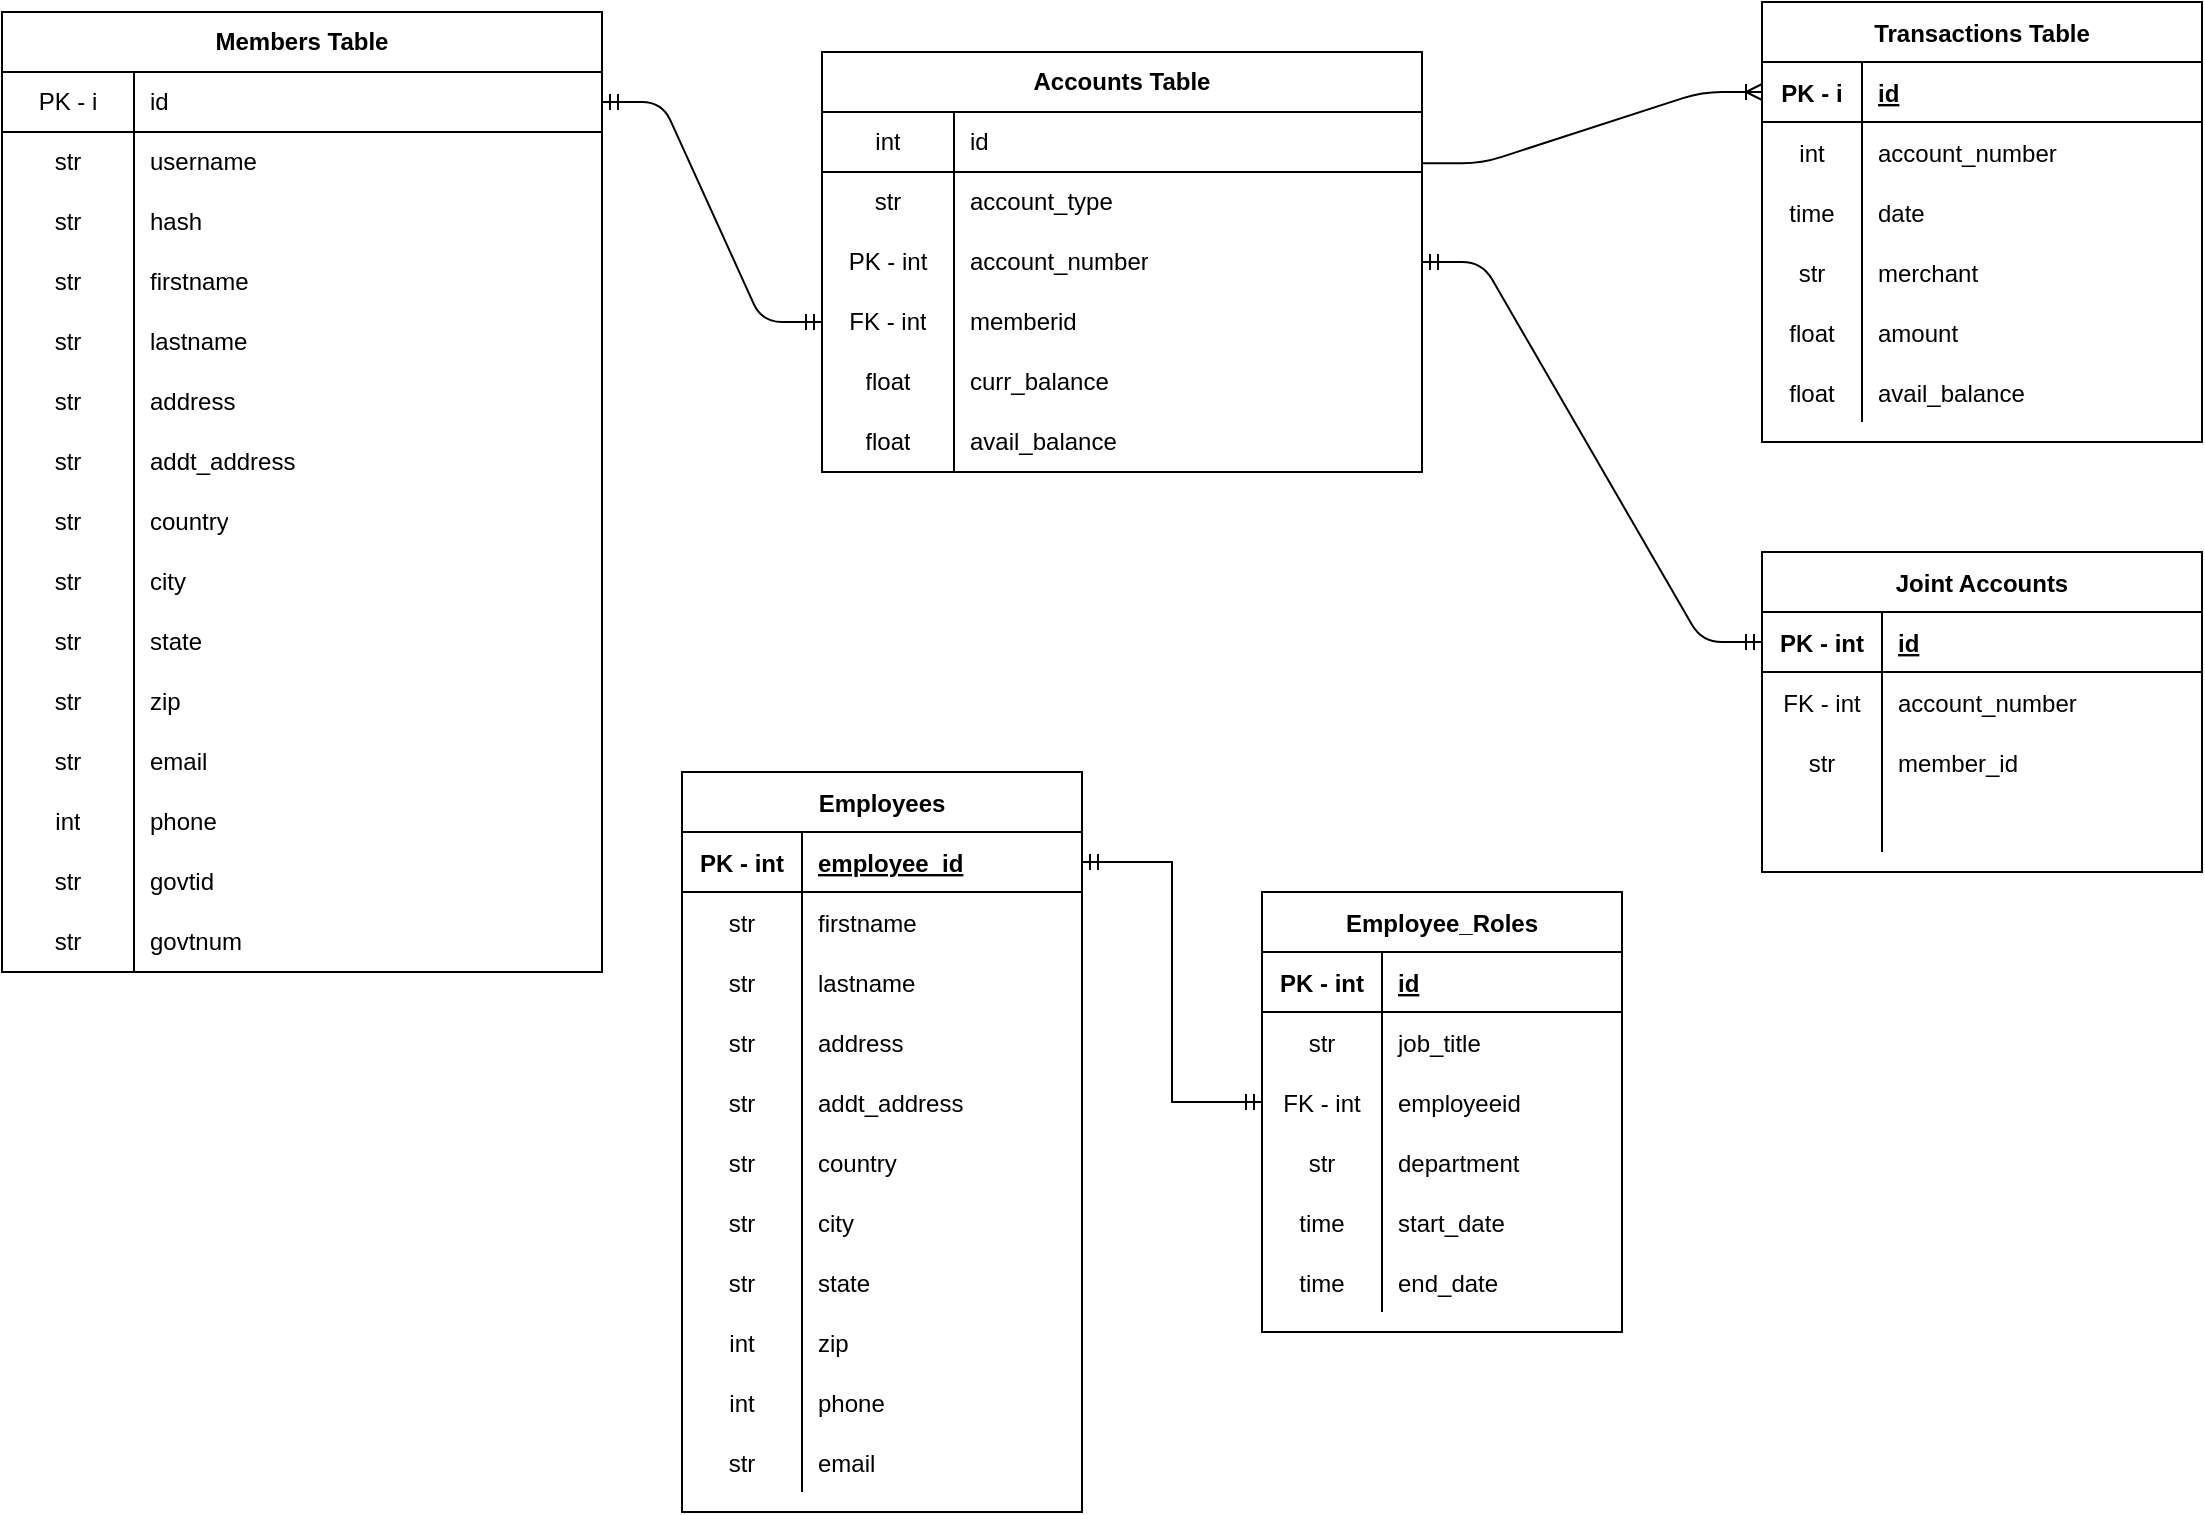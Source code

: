 <mxfile version="13.10.0" type="embed" pages="6">
    <diagram id="KD0PWyrL5cuMxb4b7gO_" name="Database Templates">
        <mxGraphModel dx="1336" dy="649" grid="1" gridSize="10" guides="1" tooltips="1" connect="1" arrows="1" fold="1" page="1" pageScale="1" pageWidth="1400" pageHeight="850" math="0" shadow="0">
            <root>
                <mxCell id="UBLWwXHU2S6AZTtF9G60-0"/>
                <mxCell id="UBLWwXHU2S6AZTtF9G60-1" parent="UBLWwXHU2S6AZTtF9G60-0"/>
                <mxCell id="ikRAxyg0mpky4OxhtbhB-0" value="Members Table" style="shape=table;html=1;whiteSpace=wrap;startSize=30;container=1;collapsible=0;childLayout=tableLayout;fixedRows=1;rowLines=0;fontStyle=1;align=center;" parent="UBLWwXHU2S6AZTtF9G60-1" vertex="1">
                    <mxGeometry x="70" y="40" width="300" height="480" as="geometry"/>
                </mxCell>
                <mxCell id="ikRAxyg0mpky4OxhtbhB-1" value="" style="shape=partialRectangle;html=1;whiteSpace=wrap;collapsible=0;dropTarget=0;pointerEvents=0;fillColor=none;top=0;left=0;bottom=1;right=0;points=[[0,0.5],[1,0.5]];portConstraint=eastwest;" parent="ikRAxyg0mpky4OxhtbhB-0" vertex="1">
                    <mxGeometry y="30" width="300" height="30" as="geometry"/>
                </mxCell>
                <mxCell id="ikRAxyg0mpky4OxhtbhB-2" value="PK - i" style="shape=partialRectangle;html=1;whiteSpace=wrap;connectable=0;fillColor=none;top=0;left=0;bottom=0;right=0;overflow=hidden;" parent="ikRAxyg0mpky4OxhtbhB-1" vertex="1">
                    <mxGeometry width="66" height="30" as="geometry"/>
                </mxCell>
                <mxCell id="ikRAxyg0mpky4OxhtbhB-3" value="id" style="shape=partialRectangle;html=1;whiteSpace=wrap;connectable=0;fillColor=none;top=0;left=0;bottom=0;right=0;align=left;spacingLeft=6;overflow=hidden;" parent="ikRAxyg0mpky4OxhtbhB-1" vertex="1">
                    <mxGeometry x="66" width="234" height="30" as="geometry"/>
                </mxCell>
                <mxCell id="CkmyRQPydF37SPeGgmaA-0" value="" style="shape=partialRectangle;html=1;whiteSpace=wrap;collapsible=0;dropTarget=0;pointerEvents=0;fillColor=none;top=0;left=0;bottom=0;right=0;points=[[0,0.5],[1,0.5]];portConstraint=eastwest;" parent="ikRAxyg0mpky4OxhtbhB-0" vertex="1">
                    <mxGeometry y="60" width="300" height="30" as="geometry"/>
                </mxCell>
                <mxCell id="CkmyRQPydF37SPeGgmaA-1" value="str" style="shape=partialRectangle;html=1;whiteSpace=wrap;connectable=0;fillColor=none;top=0;left=0;bottom=0;right=0;overflow=hidden;" parent="CkmyRQPydF37SPeGgmaA-0" vertex="1">
                    <mxGeometry width="66" height="30" as="geometry"/>
                </mxCell>
                <mxCell id="CkmyRQPydF37SPeGgmaA-2" value="username" style="shape=partialRectangle;html=1;whiteSpace=wrap;connectable=0;fillColor=none;top=0;left=0;bottom=0;right=0;align=left;spacingLeft=6;overflow=hidden;" parent="CkmyRQPydF37SPeGgmaA-0" vertex="1">
                    <mxGeometry x="66" width="234" height="30" as="geometry"/>
                </mxCell>
                <mxCell id="CkmyRQPydF37SPeGgmaA-3" value="" style="shape=partialRectangle;html=1;whiteSpace=wrap;collapsible=0;dropTarget=0;pointerEvents=0;fillColor=none;top=0;left=0;bottom=0;right=0;points=[[0,0.5],[1,0.5]];portConstraint=eastwest;" parent="ikRAxyg0mpky4OxhtbhB-0" vertex="1">
                    <mxGeometry y="90" width="300" height="30" as="geometry"/>
                </mxCell>
                <mxCell id="CkmyRQPydF37SPeGgmaA-4" value="&#10;&#10;&lt;div style=&quot;color: rgb(197, 200, 198); background-color: rgb(30, 30, 30); font-family: consolas, &amp;quot;courier new&amp;quot;, monospace; font-weight: normal; font-size: 14px; line-height: 19px;&quot;&gt;&lt;div&gt;&lt;span style=&quot;color: #9872a2&quot;&gt;const&lt;/span&gt;&lt;span style=&quot;color: #c5c8c6&quot;&gt;&amp;nbsp;&lt;/span&gt;&lt;span style=&quot;color: #6089b4&quot;&gt;error_404&lt;/span&gt;&lt;span style=&quot;color: #c5c8c6&quot;&gt;&amp;nbsp;&lt;/span&gt;&lt;span style=&quot;color: #676867&quot;&gt;=&lt;/span&gt;&lt;span style=&quot;color: #c5c8c6&quot;&gt;&amp;nbsp;&lt;/span&gt;&lt;span style=&quot;color: #ce6700&quot;&gt;require&lt;/span&gt;&lt;span style=&quot;color: #c5c8c6&quot;&gt;(&lt;/span&gt;&lt;span style=&quot;color: #9aa83a&quot;&gt;&quot;../controllers/frontend&quot;&lt;/span&gt;&lt;span style=&quot;color: #c5c8c6&quot;&gt;)&lt;/span&gt;&lt;/div&gt;&lt;/div&gt;&#10;&#10;" style="shape=partialRectangle;html=1;whiteSpace=wrap;connectable=0;fillColor=none;top=0;left=0;bottom=0;right=0;overflow=hidden;" parent="CkmyRQPydF37SPeGgmaA-3" vertex="1">
                    <mxGeometry width="66" height="30" as="geometry"/>
                </mxCell>
                <mxCell id="CkmyRQPydF37SPeGgmaA-5" value="hash" style="shape=partialRectangle;html=1;whiteSpace=wrap;connectable=0;fillColor=none;top=0;left=0;bottom=0;right=0;align=left;spacingLeft=6;overflow=hidden;" parent="CkmyRQPydF37SPeGgmaA-3" vertex="1">
                    <mxGeometry x="66" width="234" height="30" as="geometry"/>
                </mxCell>
                <mxCell id="ikRAxyg0mpky4OxhtbhB-4" value="" style="shape=partialRectangle;html=1;whiteSpace=wrap;collapsible=0;dropTarget=0;pointerEvents=0;fillColor=none;top=0;left=0;bottom=0;right=0;points=[[0,0.5],[1,0.5]];portConstraint=eastwest;" parent="ikRAxyg0mpky4OxhtbhB-0" vertex="1">
                    <mxGeometry y="120" width="300" height="30" as="geometry"/>
                </mxCell>
                <mxCell id="ikRAxyg0mpky4OxhtbhB-5" value="str" style="shape=partialRectangle;html=1;whiteSpace=wrap;connectable=0;fillColor=none;top=0;left=0;bottom=0;right=0;overflow=hidden;" parent="ikRAxyg0mpky4OxhtbhB-4" vertex="1">
                    <mxGeometry width="66" height="30" as="geometry"/>
                </mxCell>
                <mxCell id="ikRAxyg0mpky4OxhtbhB-6" value="firstname" style="shape=partialRectangle;html=1;whiteSpace=wrap;connectable=0;fillColor=none;top=0;left=0;bottom=0;right=0;align=left;spacingLeft=6;overflow=hidden;" parent="ikRAxyg0mpky4OxhtbhB-4" vertex="1">
                    <mxGeometry x="66" width="234" height="30" as="geometry"/>
                </mxCell>
                <mxCell id="ikRAxyg0mpky4OxhtbhB-7" value="" style="shape=partialRectangle;html=1;whiteSpace=wrap;collapsible=0;dropTarget=0;pointerEvents=0;fillColor=none;top=0;left=0;bottom=0;right=0;points=[[0,0.5],[1,0.5]];portConstraint=eastwest;" parent="ikRAxyg0mpky4OxhtbhB-0" vertex="1">
                    <mxGeometry y="150" width="300" height="30" as="geometry"/>
                </mxCell>
                <mxCell id="ikRAxyg0mpky4OxhtbhB-8" value="str" style="shape=partialRectangle;html=1;whiteSpace=wrap;connectable=0;fillColor=none;top=0;left=0;bottom=0;right=0;overflow=hidden;" parent="ikRAxyg0mpky4OxhtbhB-7" vertex="1">
                    <mxGeometry width="66" height="30" as="geometry"/>
                </mxCell>
                <mxCell id="ikRAxyg0mpky4OxhtbhB-9" value="lastname" style="shape=partialRectangle;html=1;whiteSpace=wrap;connectable=0;fillColor=none;top=0;left=0;bottom=0;right=0;align=left;spacingLeft=6;overflow=hidden;" parent="ikRAxyg0mpky4OxhtbhB-7" vertex="1">
                    <mxGeometry x="66" width="234" height="30" as="geometry"/>
                </mxCell>
                <mxCell id="-J78otCO5qgmsRMYiVZJ-0" value="" style="shape=partialRectangle;html=1;whiteSpace=wrap;collapsible=0;dropTarget=0;pointerEvents=0;fillColor=none;top=0;left=0;bottom=0;right=0;points=[[0,0.5],[1,0.5]];portConstraint=eastwest;" parent="ikRAxyg0mpky4OxhtbhB-0" vertex="1">
                    <mxGeometry y="180" width="300" height="30" as="geometry"/>
                </mxCell>
                <mxCell id="-J78otCO5qgmsRMYiVZJ-1" value="str" style="shape=partialRectangle;html=1;whiteSpace=wrap;connectable=0;fillColor=none;top=0;left=0;bottom=0;right=0;overflow=hidden;" parent="-J78otCO5qgmsRMYiVZJ-0" vertex="1">
                    <mxGeometry width="66" height="30" as="geometry"/>
                </mxCell>
                <mxCell id="-J78otCO5qgmsRMYiVZJ-2" value="address" style="shape=partialRectangle;html=1;whiteSpace=wrap;connectable=0;fillColor=none;top=0;left=0;bottom=0;right=0;align=left;spacingLeft=6;overflow=hidden;" parent="-J78otCO5qgmsRMYiVZJ-0" vertex="1">
                    <mxGeometry x="66" width="234" height="30" as="geometry"/>
                </mxCell>
                <mxCell id="-J78otCO5qgmsRMYiVZJ-66" value="" style="shape=partialRectangle;html=1;whiteSpace=wrap;collapsible=0;dropTarget=0;pointerEvents=0;fillColor=none;top=0;left=0;bottom=0;right=0;points=[[0,0.5],[1,0.5]];portConstraint=eastwest;" parent="ikRAxyg0mpky4OxhtbhB-0" vertex="1">
                    <mxGeometry y="210" width="300" height="30" as="geometry"/>
                </mxCell>
                <mxCell id="-J78otCO5qgmsRMYiVZJ-67" value="str" style="shape=partialRectangle;html=1;whiteSpace=wrap;connectable=0;fillColor=none;top=0;left=0;bottom=0;right=0;overflow=hidden;" parent="-J78otCO5qgmsRMYiVZJ-66" vertex="1">
                    <mxGeometry width="66" height="30" as="geometry"/>
                </mxCell>
                <mxCell id="-J78otCO5qgmsRMYiVZJ-68" value="addt_address" style="shape=partialRectangle;html=1;whiteSpace=wrap;connectable=0;fillColor=none;top=0;left=0;bottom=0;right=0;align=left;spacingLeft=6;overflow=hidden;" parent="-J78otCO5qgmsRMYiVZJ-66" vertex="1">
                    <mxGeometry x="66" width="234" height="30" as="geometry"/>
                </mxCell>
                <mxCell id="ikRAxyg0mpky4OxhtbhB-70" value="" style="shape=partialRectangle;html=1;whiteSpace=wrap;collapsible=0;dropTarget=0;pointerEvents=0;fillColor=none;top=0;left=0;bottom=0;right=0;points=[[0,0.5],[1,0.5]];portConstraint=eastwest;" parent="ikRAxyg0mpky4OxhtbhB-0" vertex="1">
                    <mxGeometry y="240" width="300" height="30" as="geometry"/>
                </mxCell>
                <mxCell id="ikRAxyg0mpky4OxhtbhB-71" value="str" style="shape=partialRectangle;html=1;whiteSpace=wrap;connectable=0;fillColor=none;top=0;left=0;bottom=0;right=0;overflow=hidden;" parent="ikRAxyg0mpky4OxhtbhB-70" vertex="1">
                    <mxGeometry width="66" height="30" as="geometry"/>
                </mxCell>
                <mxCell id="ikRAxyg0mpky4OxhtbhB-72" value="country" style="shape=partialRectangle;html=1;whiteSpace=wrap;connectable=0;fillColor=none;top=0;left=0;bottom=0;right=0;align=left;spacingLeft=6;overflow=hidden;" parent="ikRAxyg0mpky4OxhtbhB-70" vertex="1">
                    <mxGeometry x="66" width="234" height="30" as="geometry"/>
                </mxCell>
                <mxCell id="ikRAxyg0mpky4OxhtbhB-73" value="" style="shape=partialRectangle;html=1;whiteSpace=wrap;collapsible=0;dropTarget=0;pointerEvents=0;fillColor=none;top=0;left=0;bottom=0;right=0;points=[[0,0.5],[1,0.5]];portConstraint=eastwest;" parent="ikRAxyg0mpky4OxhtbhB-0" vertex="1">
                    <mxGeometry y="270" width="300" height="30" as="geometry"/>
                </mxCell>
                <mxCell id="ikRAxyg0mpky4OxhtbhB-74" value="str" style="shape=partialRectangle;html=1;whiteSpace=wrap;connectable=0;fillColor=none;top=0;left=0;bottom=0;right=0;overflow=hidden;" parent="ikRAxyg0mpky4OxhtbhB-73" vertex="1">
                    <mxGeometry width="66" height="30" as="geometry"/>
                </mxCell>
                <mxCell id="ikRAxyg0mpky4OxhtbhB-75" value="city" style="shape=partialRectangle;html=1;whiteSpace=wrap;connectable=0;fillColor=none;top=0;left=0;bottom=0;right=0;align=left;spacingLeft=6;overflow=hidden;" parent="ikRAxyg0mpky4OxhtbhB-73" vertex="1">
                    <mxGeometry x="66" width="234" height="30" as="geometry"/>
                </mxCell>
                <mxCell id="ikRAxyg0mpky4OxhtbhB-76" value="" style="shape=partialRectangle;html=1;whiteSpace=wrap;collapsible=0;dropTarget=0;pointerEvents=0;fillColor=none;top=0;left=0;bottom=0;right=0;points=[[0,0.5],[1,0.5]];portConstraint=eastwest;" parent="ikRAxyg0mpky4OxhtbhB-0" vertex="1">
                    <mxGeometry y="300" width="300" height="30" as="geometry"/>
                </mxCell>
                <mxCell id="ikRAxyg0mpky4OxhtbhB-77" value="str" style="shape=partialRectangle;html=1;whiteSpace=wrap;connectable=0;fillColor=none;top=0;left=0;bottom=0;right=0;overflow=hidden;" parent="ikRAxyg0mpky4OxhtbhB-76" vertex="1">
                    <mxGeometry width="66" height="30" as="geometry"/>
                </mxCell>
                <mxCell id="ikRAxyg0mpky4OxhtbhB-78" value="state" style="shape=partialRectangle;html=1;whiteSpace=wrap;connectable=0;fillColor=none;top=0;left=0;bottom=0;right=0;align=left;spacingLeft=6;overflow=hidden;" parent="ikRAxyg0mpky4OxhtbhB-76" vertex="1">
                    <mxGeometry x="66" width="234" height="30" as="geometry"/>
                </mxCell>
                <mxCell id="ikRAxyg0mpky4OxhtbhB-82" value="" style="shape=partialRectangle;html=1;whiteSpace=wrap;collapsible=0;dropTarget=0;pointerEvents=0;fillColor=none;top=0;left=0;bottom=0;right=0;points=[[0,0.5],[1,0.5]];portConstraint=eastwest;" parent="ikRAxyg0mpky4OxhtbhB-0" vertex="1">
                    <mxGeometry y="330" width="300" height="30" as="geometry"/>
                </mxCell>
                <mxCell id="ikRAxyg0mpky4OxhtbhB-83" value="str" style="shape=partialRectangle;html=1;whiteSpace=wrap;connectable=0;fillColor=none;top=0;left=0;bottom=0;right=0;overflow=hidden;" parent="ikRAxyg0mpky4OxhtbhB-82" vertex="1">
                    <mxGeometry width="66" height="30" as="geometry"/>
                </mxCell>
                <mxCell id="ikRAxyg0mpky4OxhtbhB-84" value="zip" style="shape=partialRectangle;html=1;whiteSpace=wrap;connectable=0;fillColor=none;top=0;left=0;bottom=0;right=0;align=left;spacingLeft=6;overflow=hidden;" parent="ikRAxyg0mpky4OxhtbhB-82" vertex="1">
                    <mxGeometry x="66" width="234" height="30" as="geometry"/>
                </mxCell>
                <mxCell id="ikRAxyg0mpky4OxhtbhB-79" value="" style="shape=partialRectangle;html=1;whiteSpace=wrap;collapsible=0;dropTarget=0;pointerEvents=0;fillColor=none;top=0;left=0;bottom=0;right=0;points=[[0,0.5],[1,0.5]];portConstraint=eastwest;" parent="ikRAxyg0mpky4OxhtbhB-0" vertex="1">
                    <mxGeometry y="360" width="300" height="30" as="geometry"/>
                </mxCell>
                <mxCell id="ikRAxyg0mpky4OxhtbhB-80" value="str" style="shape=partialRectangle;html=1;whiteSpace=wrap;connectable=0;fillColor=none;top=0;left=0;bottom=0;right=0;overflow=hidden;" parent="ikRAxyg0mpky4OxhtbhB-79" vertex="1">
                    <mxGeometry width="66" height="30" as="geometry"/>
                </mxCell>
                <mxCell id="ikRAxyg0mpky4OxhtbhB-81" value="email" style="shape=partialRectangle;html=1;whiteSpace=wrap;connectable=0;fillColor=none;top=0;left=0;bottom=0;right=0;align=left;spacingLeft=6;overflow=hidden;" parent="ikRAxyg0mpky4OxhtbhB-79" vertex="1">
                    <mxGeometry x="66" width="234" height="30" as="geometry"/>
                </mxCell>
                <mxCell id="-J78otCO5qgmsRMYiVZJ-3" value="" style="shape=partialRectangle;html=1;whiteSpace=wrap;collapsible=0;dropTarget=0;pointerEvents=0;fillColor=none;top=0;left=0;bottom=0;right=0;points=[[0,0.5],[1,0.5]];portConstraint=eastwest;" parent="ikRAxyg0mpky4OxhtbhB-0" vertex="1">
                    <mxGeometry y="390" width="300" height="30" as="geometry"/>
                </mxCell>
                <mxCell id="-J78otCO5qgmsRMYiVZJ-4" value="int" style="shape=partialRectangle;html=1;whiteSpace=wrap;connectable=0;fillColor=none;top=0;left=0;bottom=0;right=0;overflow=hidden;" parent="-J78otCO5qgmsRMYiVZJ-3" vertex="1">
                    <mxGeometry width="66" height="30" as="geometry"/>
                </mxCell>
                <mxCell id="-J78otCO5qgmsRMYiVZJ-5" value="phone" style="shape=partialRectangle;html=1;whiteSpace=wrap;connectable=0;fillColor=none;top=0;left=0;bottom=0;right=0;align=left;spacingLeft=6;overflow=hidden;" parent="-J78otCO5qgmsRMYiVZJ-3" vertex="1">
                    <mxGeometry x="66" width="234" height="30" as="geometry"/>
                </mxCell>
                <mxCell id="-J78otCO5qgmsRMYiVZJ-6" value="" style="shape=partialRectangle;html=1;whiteSpace=wrap;collapsible=0;dropTarget=0;pointerEvents=0;fillColor=none;top=0;left=0;bottom=0;right=0;points=[[0,0.5],[1,0.5]];portConstraint=eastwest;" parent="ikRAxyg0mpky4OxhtbhB-0" vertex="1">
                    <mxGeometry y="420" width="300" height="30" as="geometry"/>
                </mxCell>
                <mxCell id="-J78otCO5qgmsRMYiVZJ-7" value="str" style="shape=partialRectangle;html=1;whiteSpace=wrap;connectable=0;fillColor=none;top=0;left=0;bottom=0;right=0;overflow=hidden;" parent="-J78otCO5qgmsRMYiVZJ-6" vertex="1">
                    <mxGeometry width="66" height="30" as="geometry"/>
                </mxCell>
                <mxCell id="-J78otCO5qgmsRMYiVZJ-8" value="govtid" style="shape=partialRectangle;html=1;whiteSpace=wrap;connectable=0;fillColor=none;top=0;left=0;bottom=0;right=0;align=left;spacingLeft=6;overflow=hidden;" parent="-J78otCO5qgmsRMYiVZJ-6" vertex="1">
                    <mxGeometry x="66" width="234" height="30" as="geometry"/>
                </mxCell>
                <mxCell id="-J78otCO5qgmsRMYiVZJ-9" value="" style="shape=partialRectangle;html=1;whiteSpace=wrap;collapsible=0;dropTarget=0;pointerEvents=0;fillColor=none;top=0;left=0;bottom=0;right=0;points=[[0,0.5],[1,0.5]];portConstraint=eastwest;" parent="ikRAxyg0mpky4OxhtbhB-0" vertex="1">
                    <mxGeometry y="450" width="300" height="30" as="geometry"/>
                </mxCell>
                <mxCell id="-J78otCO5qgmsRMYiVZJ-10" value="str" style="shape=partialRectangle;html=1;whiteSpace=wrap;connectable=0;fillColor=none;top=0;left=0;bottom=0;right=0;overflow=hidden;" parent="-J78otCO5qgmsRMYiVZJ-9" vertex="1">
                    <mxGeometry width="66" height="30" as="geometry"/>
                </mxCell>
                <mxCell id="-J78otCO5qgmsRMYiVZJ-11" value="govtnum" style="shape=partialRectangle;html=1;whiteSpace=wrap;connectable=0;fillColor=none;top=0;left=0;bottom=0;right=0;align=left;spacingLeft=6;overflow=hidden;" parent="-J78otCO5qgmsRMYiVZJ-9" vertex="1">
                    <mxGeometry x="66" width="234" height="30" as="geometry"/>
                </mxCell>
                <mxCell id="ikRAxyg0mpky4OxhtbhB-32" value="Accounts Table" style="shape=table;html=1;whiteSpace=wrap;startSize=30;container=1;collapsible=0;childLayout=tableLayout;fixedRows=1;rowLines=0;fontStyle=1;align=center;" parent="UBLWwXHU2S6AZTtF9G60-1" vertex="1">
                    <mxGeometry x="480" y="60" width="300" height="210" as="geometry"/>
                </mxCell>
                <mxCell id="ikRAxyg0mpky4OxhtbhB-33" value="" style="shape=partialRectangle;html=1;whiteSpace=wrap;collapsible=0;dropTarget=0;pointerEvents=0;fillColor=none;top=0;left=0;bottom=1;right=0;points=[[0,0.5],[1,0.5]];portConstraint=eastwest;" parent="ikRAxyg0mpky4OxhtbhB-32" vertex="1">
                    <mxGeometry y="30" width="300" height="30" as="geometry"/>
                </mxCell>
                <mxCell id="ikRAxyg0mpky4OxhtbhB-34" value="int" style="shape=partialRectangle;html=1;whiteSpace=wrap;connectable=0;fillColor=none;top=0;left=0;bottom=0;right=0;overflow=hidden;" parent="ikRAxyg0mpky4OxhtbhB-33" vertex="1">
                    <mxGeometry width="66" height="30" as="geometry"/>
                </mxCell>
                <mxCell id="ikRAxyg0mpky4OxhtbhB-35" value="id" style="shape=partialRectangle;html=1;whiteSpace=wrap;connectable=0;fillColor=none;top=0;left=0;bottom=0;right=0;align=left;spacingLeft=6;overflow=hidden;" parent="ikRAxyg0mpky4OxhtbhB-33" vertex="1">
                    <mxGeometry x="66" width="234" height="30" as="geometry"/>
                </mxCell>
                <mxCell id="ikRAxyg0mpky4OxhtbhB-36" value="" style="shape=partialRectangle;html=1;whiteSpace=wrap;collapsible=0;dropTarget=0;pointerEvents=0;fillColor=none;top=0;left=0;bottom=0;right=0;points=[[0,0.5],[1,0.5]];portConstraint=eastwest;" parent="ikRAxyg0mpky4OxhtbhB-32" vertex="1">
                    <mxGeometry y="60" width="300" height="30" as="geometry"/>
                </mxCell>
                <mxCell id="ikRAxyg0mpky4OxhtbhB-37" value="str" style="shape=partialRectangle;html=1;whiteSpace=wrap;connectable=0;fillColor=none;top=0;left=0;bottom=0;right=0;overflow=hidden;" parent="ikRAxyg0mpky4OxhtbhB-36" vertex="1">
                    <mxGeometry width="66" height="30" as="geometry"/>
                </mxCell>
                <mxCell id="ikRAxyg0mpky4OxhtbhB-38" value="account_type" style="shape=partialRectangle;html=1;whiteSpace=wrap;connectable=0;fillColor=none;top=0;left=0;bottom=0;right=0;align=left;spacingLeft=6;overflow=hidden;" parent="ikRAxyg0mpky4OxhtbhB-36" vertex="1">
                    <mxGeometry x="66" width="234" height="30" as="geometry"/>
                </mxCell>
                <mxCell id="ikRAxyg0mpky4OxhtbhB-39" value="" style="shape=partialRectangle;html=1;whiteSpace=wrap;collapsible=0;dropTarget=0;pointerEvents=0;fillColor=none;top=0;left=0;bottom=0;right=0;points=[[0,0.5],[1,0.5]];portConstraint=eastwest;" parent="ikRAxyg0mpky4OxhtbhB-32" vertex="1">
                    <mxGeometry y="90" width="300" height="30" as="geometry"/>
                </mxCell>
                <mxCell id="ikRAxyg0mpky4OxhtbhB-40" value="PK - int" style="shape=partialRectangle;html=1;whiteSpace=wrap;connectable=0;fillColor=none;top=0;left=0;bottom=0;right=0;overflow=hidden;" parent="ikRAxyg0mpky4OxhtbhB-39" vertex="1">
                    <mxGeometry width="66" height="30" as="geometry"/>
                </mxCell>
                <mxCell id="ikRAxyg0mpky4OxhtbhB-41" value="account_number" style="shape=partialRectangle;html=1;whiteSpace=wrap;connectable=0;fillColor=none;top=0;left=0;bottom=0;right=0;align=left;spacingLeft=6;overflow=hidden;" parent="ikRAxyg0mpky4OxhtbhB-39" vertex="1">
                    <mxGeometry x="66" width="234" height="30" as="geometry"/>
                </mxCell>
                <mxCell id="ikRAxyg0mpky4OxhtbhB-126" value="" style="shape=partialRectangle;html=1;whiteSpace=wrap;collapsible=0;dropTarget=0;pointerEvents=0;fillColor=none;top=0;left=0;bottom=1;right=0;points=[[0,0.5],[1,0.5]];portConstraint=eastwest;strokeColor=none;" parent="ikRAxyg0mpky4OxhtbhB-32" vertex="1">
                    <mxGeometry y="120" width="300" height="30" as="geometry"/>
                </mxCell>
                <mxCell id="ikRAxyg0mpky4OxhtbhB-127" value="FK - int" style="shape=partialRectangle;html=1;whiteSpace=wrap;connectable=0;fillColor=none;top=0;left=0;bottom=0;right=0;overflow=hidden;" parent="ikRAxyg0mpky4OxhtbhB-126" vertex="1">
                    <mxGeometry width="66" height="30" as="geometry"/>
                </mxCell>
                <mxCell id="ikRAxyg0mpky4OxhtbhB-128" value="memberid" style="shape=partialRectangle;html=1;whiteSpace=wrap;connectable=0;fillColor=none;top=0;left=0;bottom=0;right=0;align=left;spacingLeft=6;overflow=hidden;" parent="ikRAxyg0mpky4OxhtbhB-126" vertex="1">
                    <mxGeometry x="66" width="234" height="30" as="geometry"/>
                </mxCell>
                <mxCell id="ikRAxyg0mpky4OxhtbhB-129" value="" style="shape=partialRectangle;html=1;whiteSpace=wrap;collapsible=0;dropTarget=0;pointerEvents=0;fillColor=none;top=0;left=0;bottom=1;right=0;points=[[0,0.5],[1,0.5]];portConstraint=eastwest;strokeColor=none;" parent="ikRAxyg0mpky4OxhtbhB-32" vertex="1">
                    <mxGeometry y="150" width="300" height="30" as="geometry"/>
                </mxCell>
                <mxCell id="ikRAxyg0mpky4OxhtbhB-130" value="float" style="shape=partialRectangle;html=1;whiteSpace=wrap;connectable=0;fillColor=none;top=0;left=0;bottom=0;right=0;overflow=hidden;" parent="ikRAxyg0mpky4OxhtbhB-129" vertex="1">
                    <mxGeometry width="66" height="30" as="geometry"/>
                </mxCell>
                <mxCell id="ikRAxyg0mpky4OxhtbhB-131" value="curr_balance" style="shape=partialRectangle;html=1;whiteSpace=wrap;connectable=0;fillColor=none;top=0;left=0;bottom=0;right=0;align=left;spacingLeft=6;overflow=hidden;" parent="ikRAxyg0mpky4OxhtbhB-129" vertex="1">
                    <mxGeometry x="66" width="234" height="30" as="geometry"/>
                </mxCell>
                <mxCell id="CkmyRQPydF37SPeGgmaA-6" value="" style="shape=partialRectangle;html=1;whiteSpace=wrap;collapsible=0;dropTarget=0;pointerEvents=0;fillColor=none;top=0;left=0;bottom=1;right=0;points=[[0,0.5],[1,0.5]];portConstraint=eastwest;strokeColor=none;" parent="ikRAxyg0mpky4OxhtbhB-32" vertex="1">
                    <mxGeometry y="180" width="300" height="30" as="geometry"/>
                </mxCell>
                <mxCell id="CkmyRQPydF37SPeGgmaA-7" value="float" style="shape=partialRectangle;html=1;whiteSpace=wrap;connectable=0;fillColor=none;top=0;left=0;bottom=0;right=0;overflow=hidden;" parent="CkmyRQPydF37SPeGgmaA-6" vertex="1">
                    <mxGeometry width="66" height="30" as="geometry"/>
                </mxCell>
                <mxCell id="CkmyRQPydF37SPeGgmaA-8" value="avail_balance" style="shape=partialRectangle;html=1;whiteSpace=wrap;connectable=0;fillColor=none;top=0;left=0;bottom=0;right=0;align=left;spacingLeft=6;overflow=hidden;" parent="CkmyRQPydF37SPeGgmaA-6" vertex="1">
                    <mxGeometry x="66" width="234" height="30" as="geometry"/>
                </mxCell>
                <mxCell id="ikRAxyg0mpky4OxhtbhB-102" value="" style="edgeStyle=entityRelationEdgeStyle;fontSize=12;html=1;endArrow=ERmandOne;startArrow=ERmandOne;entryX=0;entryY=0.5;entryDx=0;entryDy=0;exitX=1;exitY=0.5;exitDx=0;exitDy=0;" parent="UBLWwXHU2S6AZTtF9G60-1" source="ikRAxyg0mpky4OxhtbhB-1" target="ikRAxyg0mpky4OxhtbhB-126" edge="1">
                    <mxGeometry width="100" height="100" relative="1" as="geometry">
                        <mxPoint x="380" y="380" as="sourcePoint"/>
                        <mxPoint x="440" y="95" as="targetPoint"/>
                    </mxGeometry>
                </mxCell>
                <mxCell id="ikRAxyg0mpky4OxhtbhB-104" value="Transactions Table" style="shape=table;startSize=30;container=1;collapsible=1;childLayout=tableLayout;fixedRows=1;rowLines=0;fontStyle=1;align=center;resizeLast=1;" parent="UBLWwXHU2S6AZTtF9G60-1" vertex="1">
                    <mxGeometry x="950" y="35" width="220" height="220" as="geometry"/>
                </mxCell>
                <mxCell id="ikRAxyg0mpky4OxhtbhB-105" value="" style="shape=partialRectangle;collapsible=0;dropTarget=0;pointerEvents=0;fillColor=none;top=0;left=0;bottom=1;right=0;points=[[0,0.5],[1,0.5]];portConstraint=eastwest;" parent="ikRAxyg0mpky4OxhtbhB-104" vertex="1">
                    <mxGeometry y="30" width="220" height="30" as="geometry"/>
                </mxCell>
                <mxCell id="ikRAxyg0mpky4OxhtbhB-106" value="PK - i" style="shape=partialRectangle;connectable=0;fillColor=none;top=0;left=0;bottom=0;right=0;fontStyle=1;overflow=hidden;" parent="ikRAxyg0mpky4OxhtbhB-105" vertex="1">
                    <mxGeometry width="50" height="30" as="geometry"/>
                </mxCell>
                <mxCell id="ikRAxyg0mpky4OxhtbhB-107" value="id" style="shape=partialRectangle;connectable=0;fillColor=none;top=0;left=0;bottom=0;right=0;align=left;spacingLeft=6;fontStyle=5;overflow=hidden;" parent="ikRAxyg0mpky4OxhtbhB-105" vertex="1">
                    <mxGeometry x="50" width="170" height="30" as="geometry"/>
                </mxCell>
                <mxCell id="ikRAxyg0mpky4OxhtbhB-117" value="" style="shape=partialRectangle;collapsible=0;dropTarget=0;pointerEvents=0;fillColor=none;top=0;left=0;bottom=0;right=0;points=[[0,0.5],[1,0.5]];portConstraint=eastwest;" parent="ikRAxyg0mpky4OxhtbhB-104" vertex="1">
                    <mxGeometry y="60" width="220" height="30" as="geometry"/>
                </mxCell>
                <mxCell id="ikRAxyg0mpky4OxhtbhB-118" value="int" style="shape=partialRectangle;connectable=0;fillColor=none;top=0;left=0;bottom=0;right=0;editable=1;overflow=hidden;" parent="ikRAxyg0mpky4OxhtbhB-117" vertex="1">
                    <mxGeometry width="50" height="30" as="geometry"/>
                </mxCell>
                <mxCell id="ikRAxyg0mpky4OxhtbhB-119" value="account_number" style="shape=partialRectangle;connectable=0;fillColor=none;top=0;left=0;bottom=0;right=0;align=left;spacingLeft=6;overflow=hidden;" parent="ikRAxyg0mpky4OxhtbhB-117" vertex="1">
                    <mxGeometry x="50" width="170" height="30" as="geometry"/>
                </mxCell>
                <mxCell id="ikRAxyg0mpky4OxhtbhB-108" value="" style="shape=partialRectangle;collapsible=0;dropTarget=0;pointerEvents=0;fillColor=none;top=0;left=0;bottom=0;right=0;points=[[0,0.5],[1,0.5]];portConstraint=eastwest;" parent="ikRAxyg0mpky4OxhtbhB-104" vertex="1">
                    <mxGeometry y="90" width="220" height="30" as="geometry"/>
                </mxCell>
                <mxCell id="ikRAxyg0mpky4OxhtbhB-109" value="time" style="shape=partialRectangle;connectable=0;fillColor=none;top=0;left=0;bottom=0;right=0;editable=1;overflow=hidden;" parent="ikRAxyg0mpky4OxhtbhB-108" vertex="1">
                    <mxGeometry width="50" height="30" as="geometry"/>
                </mxCell>
                <mxCell id="ikRAxyg0mpky4OxhtbhB-110" value="date" style="shape=partialRectangle;connectable=0;fillColor=none;top=0;left=0;bottom=0;right=0;align=left;spacingLeft=6;overflow=hidden;" parent="ikRAxyg0mpky4OxhtbhB-108" vertex="1">
                    <mxGeometry x="50" width="170" height="30" as="geometry"/>
                </mxCell>
                <mxCell id="ikRAxyg0mpky4OxhtbhB-111" value="" style="shape=partialRectangle;collapsible=0;dropTarget=0;pointerEvents=0;fillColor=none;top=0;left=0;bottom=0;right=0;points=[[0,0.5],[1,0.5]];portConstraint=eastwest;" parent="ikRAxyg0mpky4OxhtbhB-104" vertex="1">
                    <mxGeometry y="120" width="220" height="30" as="geometry"/>
                </mxCell>
                <mxCell id="ikRAxyg0mpky4OxhtbhB-112" value="str" style="shape=partialRectangle;connectable=0;fillColor=none;top=0;left=0;bottom=0;right=0;editable=1;overflow=hidden;" parent="ikRAxyg0mpky4OxhtbhB-111" vertex="1">
                    <mxGeometry width="50" height="30" as="geometry"/>
                </mxCell>
                <mxCell id="ikRAxyg0mpky4OxhtbhB-113" value="merchant" style="shape=partialRectangle;connectable=0;fillColor=none;top=0;left=0;bottom=0;right=0;align=left;spacingLeft=6;overflow=hidden;" parent="ikRAxyg0mpky4OxhtbhB-111" vertex="1">
                    <mxGeometry x="50" width="170" height="30" as="geometry"/>
                </mxCell>
                <mxCell id="ikRAxyg0mpky4OxhtbhB-114" value="" style="shape=partialRectangle;collapsible=0;dropTarget=0;pointerEvents=0;fillColor=none;top=0;left=0;bottom=0;right=0;points=[[0,0.5],[1,0.5]];portConstraint=eastwest;" parent="ikRAxyg0mpky4OxhtbhB-104" vertex="1">
                    <mxGeometry y="150" width="220" height="30" as="geometry"/>
                </mxCell>
                <mxCell id="ikRAxyg0mpky4OxhtbhB-115" value="float" style="shape=partialRectangle;connectable=0;fillColor=none;top=0;left=0;bottom=0;right=0;editable=1;overflow=hidden;" parent="ikRAxyg0mpky4OxhtbhB-114" vertex="1">
                    <mxGeometry width="50" height="30" as="geometry"/>
                </mxCell>
                <mxCell id="ikRAxyg0mpky4OxhtbhB-116" value="amount" style="shape=partialRectangle;connectable=0;fillColor=none;top=0;left=0;bottom=0;right=0;align=left;spacingLeft=6;overflow=hidden;" parent="ikRAxyg0mpky4OxhtbhB-114" vertex="1">
                    <mxGeometry x="50" width="170" height="30" as="geometry"/>
                </mxCell>
                <mxCell id="CkmyRQPydF37SPeGgmaA-9" value="" style="shape=partialRectangle;collapsible=0;dropTarget=0;pointerEvents=0;fillColor=none;top=0;left=0;bottom=0;right=0;points=[[0,0.5],[1,0.5]];portConstraint=eastwest;" parent="ikRAxyg0mpky4OxhtbhB-104" vertex="1">
                    <mxGeometry y="180" width="220" height="30" as="geometry"/>
                </mxCell>
                <mxCell id="CkmyRQPydF37SPeGgmaA-10" value="float" style="shape=partialRectangle;connectable=0;fillColor=none;top=0;left=0;bottom=0;right=0;editable=1;overflow=hidden;" parent="CkmyRQPydF37SPeGgmaA-9" vertex="1">
                    <mxGeometry width="50" height="30" as="geometry"/>
                </mxCell>
                <mxCell id="CkmyRQPydF37SPeGgmaA-11" value="avail_balance" style="shape=partialRectangle;connectable=0;fillColor=none;top=0;left=0;bottom=0;right=0;align=left;spacingLeft=6;overflow=hidden;" parent="CkmyRQPydF37SPeGgmaA-9" vertex="1">
                    <mxGeometry x="50" width="170" height="30" as="geometry"/>
                </mxCell>
                <mxCell id="ikRAxyg0mpky4OxhtbhB-132" value="" style="edgeStyle=entityRelationEdgeStyle;fontSize=12;html=1;endArrow=ERoneToMany;exitX=1;exitY=-0.146;exitDx=0;exitDy=0;exitPerimeter=0;" parent="UBLWwXHU2S6AZTtF9G60-1" source="ikRAxyg0mpky4OxhtbhB-36" target="ikRAxyg0mpky4OxhtbhB-105" edge="1">
                    <mxGeometry width="100" height="100" relative="1" as="geometry">
                        <mxPoint x="360" y="420" as="sourcePoint"/>
                        <mxPoint x="600" y="400" as="targetPoint"/>
                    </mxGeometry>
                </mxCell>
                <mxCell id="NDT6nTG5nBAX7oDmKi6j-0" value="Joint Accounts" style="shape=table;startSize=30;container=1;collapsible=1;childLayout=tableLayout;fixedRows=1;rowLines=0;fontStyle=1;align=center;resizeLast=1;" parent="UBLWwXHU2S6AZTtF9G60-1" vertex="1">
                    <mxGeometry x="950" y="310" width="220" height="160" as="geometry"/>
                </mxCell>
                <mxCell id="NDT6nTG5nBAX7oDmKi6j-1" value="" style="shape=partialRectangle;collapsible=0;dropTarget=0;pointerEvents=0;fillColor=none;top=0;left=0;bottom=1;right=0;points=[[0,0.5],[1,0.5]];portConstraint=eastwest;" parent="NDT6nTG5nBAX7oDmKi6j-0" vertex="1">
                    <mxGeometry y="30" width="220" height="30" as="geometry"/>
                </mxCell>
                <mxCell id="NDT6nTG5nBAX7oDmKi6j-2" value="PK - int" style="shape=partialRectangle;connectable=0;fillColor=none;top=0;left=0;bottom=0;right=0;fontStyle=1;overflow=hidden;" parent="NDT6nTG5nBAX7oDmKi6j-1" vertex="1">
                    <mxGeometry width="60" height="30" as="geometry"/>
                </mxCell>
                <mxCell id="NDT6nTG5nBAX7oDmKi6j-3" value="id" style="shape=partialRectangle;connectable=0;fillColor=none;top=0;left=0;bottom=0;right=0;align=left;spacingLeft=6;fontStyle=5;overflow=hidden;" parent="NDT6nTG5nBAX7oDmKi6j-1" vertex="1">
                    <mxGeometry x="60" width="160" height="30" as="geometry"/>
                </mxCell>
                <mxCell id="NDT6nTG5nBAX7oDmKi6j-4" value="" style="shape=partialRectangle;collapsible=0;dropTarget=0;pointerEvents=0;fillColor=none;top=0;left=0;bottom=0;right=0;points=[[0,0.5],[1,0.5]];portConstraint=eastwest;" parent="NDT6nTG5nBAX7oDmKi6j-0" vertex="1">
                    <mxGeometry y="60" width="220" height="30" as="geometry"/>
                </mxCell>
                <mxCell id="NDT6nTG5nBAX7oDmKi6j-5" value="FK - int" style="shape=partialRectangle;connectable=0;fillColor=none;top=0;left=0;bottom=0;right=0;editable=1;overflow=hidden;" parent="NDT6nTG5nBAX7oDmKi6j-4" vertex="1">
                    <mxGeometry width="60" height="30" as="geometry"/>
                </mxCell>
                <mxCell id="NDT6nTG5nBAX7oDmKi6j-6" value="account_number" style="shape=partialRectangle;connectable=0;fillColor=none;top=0;left=0;bottom=0;right=0;align=left;spacingLeft=6;overflow=hidden;" parent="NDT6nTG5nBAX7oDmKi6j-4" vertex="1">
                    <mxGeometry x="60" width="160" height="30" as="geometry"/>
                </mxCell>
                <mxCell id="NDT6nTG5nBAX7oDmKi6j-7" value="" style="shape=partialRectangle;collapsible=0;dropTarget=0;pointerEvents=0;fillColor=none;top=0;left=0;bottom=0;right=0;points=[[0,0.5],[1,0.5]];portConstraint=eastwest;" parent="NDT6nTG5nBAX7oDmKi6j-0" vertex="1">
                    <mxGeometry y="90" width="220" height="30" as="geometry"/>
                </mxCell>
                <mxCell id="NDT6nTG5nBAX7oDmKi6j-8" value="str" style="shape=partialRectangle;connectable=0;fillColor=none;top=0;left=0;bottom=0;right=0;editable=1;overflow=hidden;" parent="NDT6nTG5nBAX7oDmKi6j-7" vertex="1">
                    <mxGeometry width="60" height="30" as="geometry"/>
                </mxCell>
                <mxCell id="NDT6nTG5nBAX7oDmKi6j-9" value="member_id" style="shape=partialRectangle;connectable=0;fillColor=none;top=0;left=0;bottom=0;right=0;align=left;spacingLeft=6;overflow=hidden;" parent="NDT6nTG5nBAX7oDmKi6j-7" vertex="1">
                    <mxGeometry x="60" width="160" height="30" as="geometry"/>
                </mxCell>
                <mxCell id="NDT6nTG5nBAX7oDmKi6j-10" value="" style="shape=partialRectangle;collapsible=0;dropTarget=0;pointerEvents=0;fillColor=none;top=0;left=0;bottom=0;right=0;points=[[0,0.5],[1,0.5]];portConstraint=eastwest;" parent="NDT6nTG5nBAX7oDmKi6j-0" vertex="1">
                    <mxGeometry y="120" width="220" height="30" as="geometry"/>
                </mxCell>
                <mxCell id="NDT6nTG5nBAX7oDmKi6j-11" value="" style="shape=partialRectangle;connectable=0;fillColor=none;top=0;left=0;bottom=0;right=0;editable=1;overflow=hidden;" parent="NDT6nTG5nBAX7oDmKi6j-10" vertex="1">
                    <mxGeometry width="60" height="30" as="geometry"/>
                </mxCell>
                <mxCell id="NDT6nTG5nBAX7oDmKi6j-12" value="" style="shape=partialRectangle;connectable=0;fillColor=none;top=0;left=0;bottom=0;right=0;align=left;spacingLeft=6;overflow=hidden;" parent="NDT6nTG5nBAX7oDmKi6j-10" vertex="1">
                    <mxGeometry x="60" width="160" height="30" as="geometry"/>
                </mxCell>
                <mxCell id="AQ32GZOiShDNRFdjEvRr-1" value="" style="edgeStyle=entityRelationEdgeStyle;fontSize=12;html=1;endArrow=ERmandOne;startArrow=ERmandOne;" parent="UBLWwXHU2S6AZTtF9G60-1" source="ikRAxyg0mpky4OxhtbhB-32" target="NDT6nTG5nBAX7oDmKi6j-1" edge="1">
                    <mxGeometry width="100" height="100" relative="1" as="geometry">
                        <mxPoint x="360" y="405" as="sourcePoint"/>
                        <mxPoint x="1225" y="550" as="targetPoint"/>
                    </mxGeometry>
                </mxCell>
                <mxCell id="-J78otCO5qgmsRMYiVZJ-12" value="Employees" style="shape=table;startSize=30;container=1;collapsible=1;childLayout=tableLayout;fixedRows=1;rowLines=0;fontStyle=1;align=center;resizeLast=1;" parent="UBLWwXHU2S6AZTtF9G60-1" vertex="1">
                    <mxGeometry x="410" y="420" width="200" height="370" as="geometry"/>
                </mxCell>
                <mxCell id="-J78otCO5qgmsRMYiVZJ-13" value="" style="shape=partialRectangle;collapsible=0;dropTarget=0;pointerEvents=0;fillColor=none;top=0;left=0;bottom=1;right=0;points=[[0,0.5],[1,0.5]];portConstraint=eastwest;" parent="-J78otCO5qgmsRMYiVZJ-12" vertex="1">
                    <mxGeometry y="30" width="200" height="30" as="geometry"/>
                </mxCell>
                <mxCell id="-J78otCO5qgmsRMYiVZJ-14" value="PK - int" style="shape=partialRectangle;connectable=0;fillColor=none;top=0;left=0;bottom=0;right=0;fontStyle=1;overflow=hidden;" parent="-J78otCO5qgmsRMYiVZJ-13" vertex="1">
                    <mxGeometry width="60" height="30" as="geometry"/>
                </mxCell>
                <mxCell id="-J78otCO5qgmsRMYiVZJ-15" value="employee_id" style="shape=partialRectangle;connectable=0;fillColor=none;top=0;left=0;bottom=0;right=0;align=left;spacingLeft=6;fontStyle=5;overflow=hidden;" parent="-J78otCO5qgmsRMYiVZJ-13" vertex="1">
                    <mxGeometry x="60" width="140" height="30" as="geometry"/>
                </mxCell>
                <mxCell id="-J78otCO5qgmsRMYiVZJ-16" value="" style="shape=partialRectangle;collapsible=0;dropTarget=0;pointerEvents=0;fillColor=none;top=0;left=0;bottom=0;right=0;points=[[0,0.5],[1,0.5]];portConstraint=eastwest;" parent="-J78otCO5qgmsRMYiVZJ-12" vertex="1">
                    <mxGeometry y="60" width="200" height="30" as="geometry"/>
                </mxCell>
                <mxCell id="-J78otCO5qgmsRMYiVZJ-17" value="str" style="shape=partialRectangle;connectable=0;fillColor=none;top=0;left=0;bottom=0;right=0;editable=1;overflow=hidden;" parent="-J78otCO5qgmsRMYiVZJ-16" vertex="1">
                    <mxGeometry width="60" height="30" as="geometry"/>
                </mxCell>
                <mxCell id="-J78otCO5qgmsRMYiVZJ-18" value="firstname" style="shape=partialRectangle;connectable=0;fillColor=none;top=0;left=0;bottom=0;right=0;align=left;spacingLeft=6;overflow=hidden;" parent="-J78otCO5qgmsRMYiVZJ-16" vertex="1">
                    <mxGeometry x="60" width="140" height="30" as="geometry"/>
                </mxCell>
                <mxCell id="-J78otCO5qgmsRMYiVZJ-19" value="" style="shape=partialRectangle;collapsible=0;dropTarget=0;pointerEvents=0;fillColor=none;top=0;left=0;bottom=0;right=0;points=[[0,0.5],[1,0.5]];portConstraint=eastwest;" parent="-J78otCO5qgmsRMYiVZJ-12" vertex="1">
                    <mxGeometry y="90" width="200" height="30" as="geometry"/>
                </mxCell>
                <mxCell id="-J78otCO5qgmsRMYiVZJ-20" value="str" style="shape=partialRectangle;connectable=0;fillColor=none;top=0;left=0;bottom=0;right=0;editable=1;overflow=hidden;" parent="-J78otCO5qgmsRMYiVZJ-19" vertex="1">
                    <mxGeometry width="60" height="30" as="geometry"/>
                </mxCell>
                <mxCell id="-J78otCO5qgmsRMYiVZJ-21" value="lastname" style="shape=partialRectangle;connectable=0;fillColor=none;top=0;left=0;bottom=0;right=0;align=left;spacingLeft=6;overflow=hidden;" parent="-J78otCO5qgmsRMYiVZJ-19" vertex="1">
                    <mxGeometry x="60" width="140" height="30" as="geometry"/>
                </mxCell>
                <mxCell id="-J78otCO5qgmsRMYiVZJ-22" value="" style="shape=partialRectangle;collapsible=0;dropTarget=0;pointerEvents=0;fillColor=none;top=0;left=0;bottom=0;right=0;points=[[0,0.5],[1,0.5]];portConstraint=eastwest;" parent="-J78otCO5qgmsRMYiVZJ-12" vertex="1">
                    <mxGeometry y="120" width="200" height="30" as="geometry"/>
                </mxCell>
                <mxCell id="-J78otCO5qgmsRMYiVZJ-23" value="str" style="shape=partialRectangle;connectable=0;fillColor=none;top=0;left=0;bottom=0;right=0;editable=1;overflow=hidden;" parent="-J78otCO5qgmsRMYiVZJ-22" vertex="1">
                    <mxGeometry width="60" height="30" as="geometry"/>
                </mxCell>
                <mxCell id="-J78otCO5qgmsRMYiVZJ-24" value="address" style="shape=partialRectangle;connectable=0;fillColor=none;top=0;left=0;bottom=0;right=0;align=left;spacingLeft=6;overflow=hidden;" parent="-J78otCO5qgmsRMYiVZJ-22" vertex="1">
                    <mxGeometry x="60" width="140" height="30" as="geometry"/>
                </mxCell>
                <mxCell id="-J78otCO5qgmsRMYiVZJ-53" value="" style="shape=partialRectangle;collapsible=0;dropTarget=0;pointerEvents=0;fillColor=none;top=0;left=0;bottom=0;right=0;points=[[0,0.5],[1,0.5]];portConstraint=eastwest;" parent="-J78otCO5qgmsRMYiVZJ-12" vertex="1">
                    <mxGeometry y="150" width="200" height="30" as="geometry"/>
                </mxCell>
                <mxCell id="-J78otCO5qgmsRMYiVZJ-54" value="str" style="shape=partialRectangle;connectable=0;fillColor=none;top=0;left=0;bottom=0;right=0;editable=1;overflow=hidden;" parent="-J78otCO5qgmsRMYiVZJ-53" vertex="1">
                    <mxGeometry width="60" height="30" as="geometry"/>
                </mxCell>
                <mxCell id="-J78otCO5qgmsRMYiVZJ-55" value="addt_address" style="shape=partialRectangle;connectable=0;fillColor=none;top=0;left=0;bottom=0;right=0;align=left;spacingLeft=6;overflow=hidden;" parent="-J78otCO5qgmsRMYiVZJ-53" vertex="1">
                    <mxGeometry x="60" width="140" height="30" as="geometry"/>
                </mxCell>
                <mxCell id="CkmyRQPydF37SPeGgmaA-14" value="" style="shape=partialRectangle;collapsible=0;dropTarget=0;pointerEvents=0;fillColor=none;top=0;left=0;bottom=0;right=0;points=[[0,0.5],[1,0.5]];portConstraint=eastwest;" parent="-J78otCO5qgmsRMYiVZJ-12" vertex="1">
                    <mxGeometry y="180" width="200" height="30" as="geometry"/>
                </mxCell>
                <mxCell id="CkmyRQPydF37SPeGgmaA-15" value="str" style="shape=partialRectangle;connectable=0;fillColor=none;top=0;left=0;bottom=0;right=0;editable=1;overflow=hidden;" parent="CkmyRQPydF37SPeGgmaA-14" vertex="1">
                    <mxGeometry width="60" height="30" as="geometry"/>
                </mxCell>
                <mxCell id="CkmyRQPydF37SPeGgmaA-16" value="country" style="shape=partialRectangle;connectable=0;fillColor=none;top=0;left=0;bottom=0;right=0;align=left;spacingLeft=6;overflow=hidden;" parent="CkmyRQPydF37SPeGgmaA-14" vertex="1">
                    <mxGeometry x="60" width="140" height="30" as="geometry"/>
                </mxCell>
                <mxCell id="-J78otCO5qgmsRMYiVZJ-38" value="" style="shape=partialRectangle;collapsible=0;dropTarget=0;pointerEvents=0;fillColor=none;top=0;left=0;bottom=0;right=0;points=[[0,0.5],[1,0.5]];portConstraint=eastwest;" parent="-J78otCO5qgmsRMYiVZJ-12" vertex="1">
                    <mxGeometry y="210" width="200" height="30" as="geometry"/>
                </mxCell>
                <mxCell id="-J78otCO5qgmsRMYiVZJ-39" value="str" style="shape=partialRectangle;connectable=0;fillColor=none;top=0;left=0;bottom=0;right=0;editable=1;overflow=hidden;" parent="-J78otCO5qgmsRMYiVZJ-38" vertex="1">
                    <mxGeometry width="60" height="30" as="geometry"/>
                </mxCell>
                <mxCell id="-J78otCO5qgmsRMYiVZJ-40" value="city" style="shape=partialRectangle;connectable=0;fillColor=none;top=0;left=0;bottom=0;right=0;align=left;spacingLeft=6;overflow=hidden;" parent="-J78otCO5qgmsRMYiVZJ-38" vertex="1">
                    <mxGeometry x="60" width="140" height="30" as="geometry"/>
                </mxCell>
                <mxCell id="-J78otCO5qgmsRMYiVZJ-41" value="" style="shape=partialRectangle;collapsible=0;dropTarget=0;pointerEvents=0;fillColor=none;top=0;left=0;bottom=0;right=0;points=[[0,0.5],[1,0.5]];portConstraint=eastwest;" parent="-J78otCO5qgmsRMYiVZJ-12" vertex="1">
                    <mxGeometry y="240" width="200" height="30" as="geometry"/>
                </mxCell>
                <mxCell id="-J78otCO5qgmsRMYiVZJ-42" value="str" style="shape=partialRectangle;connectable=0;fillColor=none;top=0;left=0;bottom=0;right=0;editable=1;overflow=hidden;" parent="-J78otCO5qgmsRMYiVZJ-41" vertex="1">
                    <mxGeometry width="60" height="30" as="geometry"/>
                </mxCell>
                <mxCell id="-J78otCO5qgmsRMYiVZJ-43" value="state" style="shape=partialRectangle;connectable=0;fillColor=none;top=0;left=0;bottom=0;right=0;align=left;spacingLeft=6;overflow=hidden;" parent="-J78otCO5qgmsRMYiVZJ-41" vertex="1">
                    <mxGeometry x="60" width="140" height="30" as="geometry"/>
                </mxCell>
                <mxCell id="-J78otCO5qgmsRMYiVZJ-44" value="" style="shape=partialRectangle;collapsible=0;dropTarget=0;pointerEvents=0;fillColor=none;top=0;left=0;bottom=0;right=0;points=[[0,0.5],[1,0.5]];portConstraint=eastwest;" parent="-J78otCO5qgmsRMYiVZJ-12" vertex="1">
                    <mxGeometry y="270" width="200" height="30" as="geometry"/>
                </mxCell>
                <mxCell id="-J78otCO5qgmsRMYiVZJ-45" value="int" style="shape=partialRectangle;connectable=0;fillColor=none;top=0;left=0;bottom=0;right=0;editable=1;overflow=hidden;" parent="-J78otCO5qgmsRMYiVZJ-44" vertex="1">
                    <mxGeometry width="60" height="30" as="geometry"/>
                </mxCell>
                <mxCell id="-J78otCO5qgmsRMYiVZJ-46" value="zip" style="shape=partialRectangle;connectable=0;fillColor=none;top=0;left=0;bottom=0;right=0;align=left;spacingLeft=6;overflow=hidden;" parent="-J78otCO5qgmsRMYiVZJ-44" vertex="1">
                    <mxGeometry x="60" width="140" height="30" as="geometry"/>
                </mxCell>
                <mxCell id="-J78otCO5qgmsRMYiVZJ-47" value="" style="shape=partialRectangle;collapsible=0;dropTarget=0;pointerEvents=0;fillColor=none;top=0;left=0;bottom=0;right=0;points=[[0,0.5],[1,0.5]];portConstraint=eastwest;" parent="-J78otCO5qgmsRMYiVZJ-12" vertex="1">
                    <mxGeometry y="300" width="200" height="30" as="geometry"/>
                </mxCell>
                <mxCell id="-J78otCO5qgmsRMYiVZJ-48" value="int" style="shape=partialRectangle;connectable=0;fillColor=none;top=0;left=0;bottom=0;right=0;editable=1;overflow=hidden;" parent="-J78otCO5qgmsRMYiVZJ-47" vertex="1">
                    <mxGeometry width="60" height="30" as="geometry"/>
                </mxCell>
                <mxCell id="-J78otCO5qgmsRMYiVZJ-49" value="phone" style="shape=partialRectangle;connectable=0;fillColor=none;top=0;left=0;bottom=0;right=0;align=left;spacingLeft=6;overflow=hidden;" parent="-J78otCO5qgmsRMYiVZJ-47" vertex="1">
                    <mxGeometry x="60" width="140" height="30" as="geometry"/>
                </mxCell>
                <mxCell id="-J78otCO5qgmsRMYiVZJ-50" value="" style="shape=partialRectangle;collapsible=0;dropTarget=0;pointerEvents=0;fillColor=none;top=0;left=0;bottom=0;right=0;points=[[0,0.5],[1,0.5]];portConstraint=eastwest;" parent="-J78otCO5qgmsRMYiVZJ-12" vertex="1">
                    <mxGeometry y="330" width="200" height="30" as="geometry"/>
                </mxCell>
                <mxCell id="-J78otCO5qgmsRMYiVZJ-51" value="str" style="shape=partialRectangle;connectable=0;fillColor=none;top=0;left=0;bottom=0;right=0;editable=1;overflow=hidden;" parent="-J78otCO5qgmsRMYiVZJ-50" vertex="1">
                    <mxGeometry width="60" height="30" as="geometry"/>
                </mxCell>
                <mxCell id="-J78otCO5qgmsRMYiVZJ-52" value="email" style="shape=partialRectangle;connectable=0;fillColor=none;top=0;left=0;bottom=0;right=0;align=left;spacingLeft=6;overflow=hidden;" parent="-J78otCO5qgmsRMYiVZJ-50" vertex="1">
                    <mxGeometry x="60" width="140" height="30" as="geometry"/>
                </mxCell>
                <mxCell id="-J78otCO5qgmsRMYiVZJ-25" value="Employee_Roles" style="shape=table;startSize=30;container=1;collapsible=1;childLayout=tableLayout;fixedRows=1;rowLines=0;fontStyle=1;align=center;resizeLast=1;" parent="UBLWwXHU2S6AZTtF9G60-1" vertex="1">
                    <mxGeometry x="700" y="480" width="180" height="220" as="geometry"/>
                </mxCell>
                <mxCell id="-J78otCO5qgmsRMYiVZJ-26" value="" style="shape=partialRectangle;collapsible=0;dropTarget=0;pointerEvents=0;fillColor=none;top=0;left=0;bottom=1;right=0;points=[[0,0.5],[1,0.5]];portConstraint=eastwest;" parent="-J78otCO5qgmsRMYiVZJ-25" vertex="1">
                    <mxGeometry y="30" width="180" height="30" as="geometry"/>
                </mxCell>
                <mxCell id="-J78otCO5qgmsRMYiVZJ-27" value="PK - int" style="shape=partialRectangle;connectable=0;fillColor=none;top=0;left=0;bottom=0;right=0;fontStyle=1;overflow=hidden;" parent="-J78otCO5qgmsRMYiVZJ-26" vertex="1">
                    <mxGeometry width="60" height="30" as="geometry"/>
                </mxCell>
                <mxCell id="-J78otCO5qgmsRMYiVZJ-28" value="id" style="shape=partialRectangle;connectable=0;fillColor=none;top=0;left=0;bottom=0;right=0;align=left;spacingLeft=6;fontStyle=5;overflow=hidden;" parent="-J78otCO5qgmsRMYiVZJ-26" vertex="1">
                    <mxGeometry x="60" width="120" height="30" as="geometry"/>
                </mxCell>
                <mxCell id="-J78otCO5qgmsRMYiVZJ-29" value="" style="shape=partialRectangle;collapsible=0;dropTarget=0;pointerEvents=0;fillColor=none;top=0;left=0;bottom=0;right=0;points=[[0,0.5],[1,0.5]];portConstraint=eastwest;" parent="-J78otCO5qgmsRMYiVZJ-25" vertex="1">
                    <mxGeometry y="60" width="180" height="30" as="geometry"/>
                </mxCell>
                <mxCell id="-J78otCO5qgmsRMYiVZJ-30" value="str" style="shape=partialRectangle;connectable=0;fillColor=none;top=0;left=0;bottom=0;right=0;editable=1;overflow=hidden;" parent="-J78otCO5qgmsRMYiVZJ-29" vertex="1">
                    <mxGeometry width="60" height="30" as="geometry"/>
                </mxCell>
                <mxCell id="-J78otCO5qgmsRMYiVZJ-31" value="job_title" style="shape=partialRectangle;connectable=0;fillColor=none;top=0;left=0;bottom=0;right=0;align=left;spacingLeft=6;overflow=hidden;" parent="-J78otCO5qgmsRMYiVZJ-29" vertex="1">
                    <mxGeometry x="60" width="120" height="30" as="geometry"/>
                </mxCell>
                <mxCell id="-J78otCO5qgmsRMYiVZJ-32" value="" style="shape=partialRectangle;collapsible=0;dropTarget=0;pointerEvents=0;fillColor=none;top=0;left=0;bottom=0;right=0;points=[[0,0.5],[1,0.5]];portConstraint=eastwest;" parent="-J78otCO5qgmsRMYiVZJ-25" vertex="1">
                    <mxGeometry y="90" width="180" height="30" as="geometry"/>
                </mxCell>
                <mxCell id="-J78otCO5qgmsRMYiVZJ-33" value="FK - int" style="shape=partialRectangle;connectable=0;fillColor=none;top=0;left=0;bottom=0;right=0;editable=1;overflow=hidden;" parent="-J78otCO5qgmsRMYiVZJ-32" vertex="1">
                    <mxGeometry width="60" height="30" as="geometry"/>
                </mxCell>
                <mxCell id="-J78otCO5qgmsRMYiVZJ-34" value="employeeid" style="shape=partialRectangle;connectable=0;fillColor=none;top=0;left=0;bottom=0;right=0;align=left;spacingLeft=6;overflow=hidden;" parent="-J78otCO5qgmsRMYiVZJ-32" vertex="1">
                    <mxGeometry x="60" width="120" height="30" as="geometry"/>
                </mxCell>
                <mxCell id="-J78otCO5qgmsRMYiVZJ-35" value="" style="shape=partialRectangle;collapsible=0;dropTarget=0;pointerEvents=0;fillColor=none;top=0;left=0;bottom=0;right=0;points=[[0,0.5],[1,0.5]];portConstraint=eastwest;" parent="-J78otCO5qgmsRMYiVZJ-25" vertex="1">
                    <mxGeometry y="120" width="180" height="30" as="geometry"/>
                </mxCell>
                <mxCell id="-J78otCO5qgmsRMYiVZJ-36" value="str" style="shape=partialRectangle;connectable=0;fillColor=none;top=0;left=0;bottom=0;right=0;editable=1;overflow=hidden;" parent="-J78otCO5qgmsRMYiVZJ-35" vertex="1">
                    <mxGeometry width="60" height="30" as="geometry"/>
                </mxCell>
                <mxCell id="-J78otCO5qgmsRMYiVZJ-37" value="department" style="shape=partialRectangle;connectable=0;fillColor=none;top=0;left=0;bottom=0;right=0;align=left;spacingLeft=6;overflow=hidden;" parent="-J78otCO5qgmsRMYiVZJ-35" vertex="1">
                    <mxGeometry x="60" width="120" height="30" as="geometry"/>
                </mxCell>
                <mxCell id="-J78otCO5qgmsRMYiVZJ-56" value="" style="shape=partialRectangle;collapsible=0;dropTarget=0;pointerEvents=0;fillColor=none;top=0;left=0;bottom=0;right=0;points=[[0,0.5],[1,0.5]];portConstraint=eastwest;" parent="-J78otCO5qgmsRMYiVZJ-25" vertex="1">
                    <mxGeometry y="150" width="180" height="30" as="geometry"/>
                </mxCell>
                <mxCell id="-J78otCO5qgmsRMYiVZJ-57" value="time" style="shape=partialRectangle;connectable=0;fillColor=none;top=0;left=0;bottom=0;right=0;editable=1;overflow=hidden;" parent="-J78otCO5qgmsRMYiVZJ-56" vertex="1">
                    <mxGeometry width="60" height="30" as="geometry"/>
                </mxCell>
                <mxCell id="-J78otCO5qgmsRMYiVZJ-58" value="start_date" style="shape=partialRectangle;connectable=0;fillColor=none;top=0;left=0;bottom=0;right=0;align=left;spacingLeft=6;overflow=hidden;" parent="-J78otCO5qgmsRMYiVZJ-56" vertex="1">
                    <mxGeometry x="60" width="120" height="30" as="geometry"/>
                </mxCell>
                <mxCell id="-J78otCO5qgmsRMYiVZJ-59" value="" style="shape=partialRectangle;collapsible=0;dropTarget=0;pointerEvents=0;fillColor=none;top=0;left=0;bottom=0;right=0;points=[[0,0.5],[1,0.5]];portConstraint=eastwest;" parent="-J78otCO5qgmsRMYiVZJ-25" vertex="1">
                    <mxGeometry y="180" width="180" height="30" as="geometry"/>
                </mxCell>
                <mxCell id="-J78otCO5qgmsRMYiVZJ-60" value="time" style="shape=partialRectangle;connectable=0;fillColor=none;top=0;left=0;bottom=0;right=0;editable=1;overflow=hidden;" parent="-J78otCO5qgmsRMYiVZJ-59" vertex="1">
                    <mxGeometry width="60" height="30" as="geometry"/>
                </mxCell>
                <mxCell id="-J78otCO5qgmsRMYiVZJ-61" value="end_date" style="shape=partialRectangle;connectable=0;fillColor=none;top=0;left=0;bottom=0;right=0;align=left;spacingLeft=6;overflow=hidden;" parent="-J78otCO5qgmsRMYiVZJ-59" vertex="1">
                    <mxGeometry x="60" width="120" height="30" as="geometry"/>
                </mxCell>
                <mxCell id="-J78otCO5qgmsRMYiVZJ-65" style="edgeStyle=orthogonalEdgeStyle;rounded=0;orthogonalLoop=1;jettySize=auto;html=1;exitX=1;exitY=0.5;exitDx=0;exitDy=0;entryX=0;entryY=0.5;entryDx=0;entryDy=0;startArrow=ERmandOne;startFill=0;endArrow=ERmandOne;endFill=0;" parent="UBLWwXHU2S6AZTtF9G60-1" source="-J78otCO5qgmsRMYiVZJ-13" target="-J78otCO5qgmsRMYiVZJ-32" edge="1">
                    <mxGeometry relative="1" as="geometry"/>
                </mxCell>
                <mxCell id="CkmyRQPydF37SPeGgmaA-12" value="str" style="shape=partialRectangle;html=1;whiteSpace=wrap;connectable=0;fillColor=none;top=0;left=0;bottom=0;right=0;overflow=hidden;" parent="UBLWwXHU2S6AZTtF9G60-1" vertex="1">
                    <mxGeometry x="70" y="130" width="66" height="30" as="geometry"/>
                </mxCell>
            </root>
        </mxGraphModel>
    </diagram>
    <diagram id="OMSD2f9NrbBylwrdMP4N" name="1st Proposal Bank">
        <mxGraphModel dx="1336" dy="649" grid="1" gridSize="10" guides="1" tooltips="1" connect="1" arrows="1" fold="1" page="1" pageScale="1" pageWidth="1400" pageHeight="850" math="0" shadow="0">
            <root>
                <mxCell id="0"/>
                <mxCell id="1" parent="0"/>
                <mxCell id="VW_0LFyNpyBx2ON0FZcq-28" value="" style="edgeStyle=orthogonalEdgeStyle;rounded=0;orthogonalLoop=1;jettySize=auto;html=1;" parent="1" source="VW_0LFyNpyBx2ON0FZcq-1" target="VW_0LFyNpyBx2ON0FZcq-5" edge="1">
                    <mxGeometry relative="1" as="geometry"/>
                </mxCell>
                <mxCell id="VW_0LFyNpyBx2ON0FZcq-32" style="edgeStyle=orthogonalEdgeStyle;rounded=0;orthogonalLoop=1;jettySize=auto;html=1;exitX=1;exitY=0.75;exitDx=0;exitDy=0;entryX=0;entryY=0.25;entryDx=0;entryDy=0;fillColor=#d5e8d4;strokeColor=#82b366;" parent="1" source="VW_0LFyNpyBx2ON0FZcq-1" target="VW_0LFyNpyBx2ON0FZcq-27" edge="1">
                    <mxGeometry relative="1" as="geometry">
                        <Array as="points">
                            <mxPoint x="910" y="170"/>
                            <mxPoint x="910" y="190"/>
                            <mxPoint x="1000" y="190"/>
                            <mxPoint x="1000" y="220"/>
                        </Array>
                    </mxGeometry>
                </mxCell>
                <mxCell id="VW_0LFyNpyBx2ON0FZcq-1" value="Transform &amp;amp; Manipulate Data&lt;br&gt;Send Data to DB, Create Event" style="rounded=0;whiteSpace=wrap;html=1;" parent="1" vertex="1">
                    <mxGeometry x="520" y="110" width="320" height="80" as="geometry"/>
                </mxCell>
                <mxCell id="VW_0LFyNpyBx2ON0FZcq-31" value="" style="edgeStyle=orthogonalEdgeStyle;rounded=0;orthogonalLoop=1;jettySize=auto;html=1;" parent="1" source="VW_0LFyNpyBx2ON0FZcq-2" target="VW_0LFyNpyBx2ON0FZcq-8" edge="1">
                    <mxGeometry relative="1" as="geometry"/>
                </mxCell>
                <mxCell id="VW_0LFyNpyBx2ON0FZcq-35" style="edgeStyle=orthogonalEdgeStyle;rounded=0;orthogonalLoop=1;jettySize=auto;html=1;exitX=1;exitY=0.75;exitDx=0;exitDy=0;entryX=0.25;entryY=1;entryDx=0;entryDy=0;fillColor=#d5e8d4;strokeColor=#82b366;" parent="1" source="VW_0LFyNpyBx2ON0FZcq-2" target="VW_0LFyNpyBx2ON0FZcq-27" edge="1">
                    <mxGeometry relative="1" as="geometry">
                        <Array as="points">
                            <mxPoint x="840" y="450"/>
                            <mxPoint x="920" y="450"/>
                            <mxPoint x="920" y="480"/>
                            <mxPoint x="1150" y="480"/>
                        </Array>
                    </mxGeometry>
                </mxCell>
                <mxCell id="VW_0LFyNpyBx2ON0FZcq-2" value="&lt;span&gt;Transform &amp;amp; Manipulate Data&lt;/span&gt;&lt;br&gt;&lt;span&gt;Send Data to DB, Create Event&lt;/span&gt;" style="rounded=0;whiteSpace=wrap;html=1;" parent="1" vertex="1">
                    <mxGeometry x="520" y="380" width="320" height="80" as="geometry"/>
                </mxCell>
                <mxCell id="VW_0LFyNpyBx2ON0FZcq-30" value="" style="edgeStyle=orthogonalEdgeStyle;rounded=0;orthogonalLoop=1;jettySize=auto;html=1;" parent="1" source="VW_0LFyNpyBx2ON0FZcq-3" target="VW_0LFyNpyBx2ON0FZcq-7" edge="1">
                    <mxGeometry relative="1" as="geometry"/>
                </mxCell>
                <mxCell id="VW_0LFyNpyBx2ON0FZcq-34" style="edgeStyle=orthogonalEdgeStyle;rounded=0;orthogonalLoop=1;jettySize=auto;html=1;exitX=1;exitY=0.75;exitDx=0;exitDy=0;fillColor=#d5e8d4;strokeColor=#82b366;" parent="1" source="VW_0LFyNpyBx2ON0FZcq-3" edge="1">
                    <mxGeometry relative="1" as="geometry">
                        <mxPoint x="1100" y="380" as="targetPoint"/>
                        <Array as="points">
                            <mxPoint x="840" y="360"/>
                            <mxPoint x="890" y="360"/>
                            <mxPoint x="890" y="380"/>
                        </Array>
                    </mxGeometry>
                </mxCell>
                <mxCell id="VW_0LFyNpyBx2ON0FZcq-3" value="&lt;span&gt;Transform &amp;amp; Manipulate Data&lt;/span&gt;&lt;br&gt;&lt;span&gt;Send Data to DB, Create Event&lt;/span&gt;" style="rounded=0;whiteSpace=wrap;html=1;" parent="1" vertex="1">
                    <mxGeometry x="520" y="290" width="320" height="80" as="geometry"/>
                </mxCell>
                <mxCell id="VW_0LFyNpyBx2ON0FZcq-29" value="" style="edgeStyle=orthogonalEdgeStyle;rounded=0;orthogonalLoop=1;jettySize=auto;html=1;" parent="1" source="VW_0LFyNpyBx2ON0FZcq-4" target="VW_0LFyNpyBx2ON0FZcq-6" edge="1">
                    <mxGeometry relative="1" as="geometry"/>
                </mxCell>
                <mxCell id="VW_0LFyNpyBx2ON0FZcq-33" style="edgeStyle=orthogonalEdgeStyle;rounded=0;orthogonalLoop=1;jettySize=auto;html=1;exitX=1;exitY=0.75;exitDx=0;exitDy=0;entryX=0;entryY=0.5;entryDx=0;entryDy=0;fillColor=#d5e8d4;strokeColor=#82b366;" parent="1" source="VW_0LFyNpyBx2ON0FZcq-4" target="VW_0LFyNpyBx2ON0FZcq-27" edge="1">
                    <mxGeometry relative="1" as="geometry">
                        <Array as="points">
                            <mxPoint x="840" y="280"/>
                            <mxPoint x="1000" y="280"/>
                            <mxPoint x="1000" y="290"/>
                        </Array>
                    </mxGeometry>
                </mxCell>
                <mxCell id="VW_0LFyNpyBx2ON0FZcq-4" value="&lt;span&gt;Transform &amp;amp; Manipulate Data&lt;/span&gt;&lt;br&gt;&lt;span&gt;Send Data to DB, Create Event&lt;/span&gt;" style="rounded=0;whiteSpace=wrap;html=1;" parent="1" vertex="1">
                    <mxGeometry x="520" y="200" width="320" height="80" as="geometry"/>
                </mxCell>
                <mxCell id="VW_0LFyNpyBx2ON0FZcq-5" value="User DB" style="shape=datastore;whiteSpace=wrap;html=1;" parent="1" vertex="1">
                    <mxGeometry x="920" y="120" width="60" height="60" as="geometry"/>
                </mxCell>
                <mxCell id="VW_0LFyNpyBx2ON0FZcq-6" value="Account DB" style="shape=datastore;whiteSpace=wrap;html=1;" parent="1" vertex="1">
                    <mxGeometry x="920" y="210" width="60" height="60" as="geometry"/>
                </mxCell>
                <mxCell id="VW_0LFyNpyBx2ON0FZcq-7" value="Trans DB" style="shape=datastore;whiteSpace=wrap;html=1;" parent="1" vertex="1">
                    <mxGeometry x="920" y="300" width="60" height="60" as="geometry"/>
                </mxCell>
                <mxCell id="VW_0LFyNpyBx2ON0FZcq-8" value="Credit DB" style="shape=datastore;whiteSpace=wrap;html=1;" parent="1" vertex="1">
                    <mxGeometry x="920" y="390" width="60" height="60" as="geometry"/>
                </mxCell>
                <mxCell id="VW_0LFyNpyBx2ON0FZcq-20" value="" style="edgeStyle=orthogonalEdgeStyle;rounded=0;orthogonalLoop=1;jettySize=auto;html=1;" parent="1" source="VW_0LFyNpyBx2ON0FZcq-10" target="VW_0LFyNpyBx2ON0FZcq-1" edge="1">
                    <mxGeometry relative="1" as="geometry"/>
                </mxCell>
                <mxCell id="VW_0LFyNpyBx2ON0FZcq-10" value="User.js" style="ellipse;whiteSpace=wrap;html=1;" parent="1" vertex="1">
                    <mxGeometry x="310" y="110" width="120" height="80" as="geometry"/>
                </mxCell>
                <mxCell id="VW_0LFyNpyBx2ON0FZcq-19" value="" style="edgeStyle=orthogonalEdgeStyle;rounded=0;orthogonalLoop=1;jettySize=auto;html=1;" parent="1" source="VW_0LFyNpyBx2ON0FZcq-11" target="VW_0LFyNpyBx2ON0FZcq-4" edge="1">
                    <mxGeometry relative="1" as="geometry"/>
                </mxCell>
                <mxCell id="VW_0LFyNpyBx2ON0FZcq-11" value="Accounts.js" style="ellipse;whiteSpace=wrap;html=1;" parent="1" vertex="1">
                    <mxGeometry x="310" y="200" width="120" height="80" as="geometry"/>
                </mxCell>
                <mxCell id="VW_0LFyNpyBx2ON0FZcq-18" value="" style="edgeStyle=orthogonalEdgeStyle;rounded=0;orthogonalLoop=1;jettySize=auto;html=1;" parent="1" source="VW_0LFyNpyBx2ON0FZcq-13" target="VW_0LFyNpyBx2ON0FZcq-3" edge="1">
                    <mxGeometry relative="1" as="geometry"/>
                </mxCell>
                <mxCell id="VW_0LFyNpyBx2ON0FZcq-13" value="Transactions.js" style="ellipse;whiteSpace=wrap;html=1;" parent="1" vertex="1">
                    <mxGeometry x="310" y="290" width="120" height="80" as="geometry"/>
                </mxCell>
                <mxCell id="VW_0LFyNpyBx2ON0FZcq-17" value="" style="edgeStyle=orthogonalEdgeStyle;rounded=0;orthogonalLoop=1;jettySize=auto;html=1;" parent="1" source="VW_0LFyNpyBx2ON0FZcq-15" target="VW_0LFyNpyBx2ON0FZcq-2" edge="1">
                    <mxGeometry relative="1" as="geometry"/>
                </mxCell>
                <mxCell id="VW_0LFyNpyBx2ON0FZcq-15" value="Credit_Accounts.js" style="ellipse;whiteSpace=wrap;html=1;" parent="1" vertex="1">
                    <mxGeometry x="310" y="380" width="120" height="80" as="geometry"/>
                </mxCell>
                <mxCell id="VW_0LFyNpyBx2ON0FZcq-22" style="edgeStyle=orthogonalEdgeStyle;rounded=0;orthogonalLoop=1;jettySize=auto;html=1;exitX=1;exitY=0;exitDx=0;exitDy=0;entryX=0;entryY=0.5;entryDx=0;entryDy=0;" parent="1" source="VW_0LFyNpyBx2ON0FZcq-21" target="VW_0LFyNpyBx2ON0FZcq-10" edge="1">
                    <mxGeometry relative="1" as="geometry">
                        <Array as="points">
                            <mxPoint x="162" y="210"/>
                            <mxPoint x="210" y="210"/>
                            <mxPoint x="210" y="150"/>
                        </Array>
                    </mxGeometry>
                </mxCell>
                <mxCell id="VW_0LFyNpyBx2ON0FZcq-23" style="edgeStyle=orthogonalEdgeStyle;rounded=0;orthogonalLoop=1;jettySize=auto;html=1;exitX=1;exitY=0.5;exitDx=0;exitDy=0;entryX=0;entryY=0.5;entryDx=0;entryDy=0;" parent="1" source="VW_0LFyNpyBx2ON0FZcq-21" target="VW_0LFyNpyBx2ON0FZcq-11" edge="1">
                    <mxGeometry relative="1" as="geometry"/>
                </mxCell>
                <mxCell id="VW_0LFyNpyBx2ON0FZcq-24" style="edgeStyle=orthogonalEdgeStyle;rounded=0;orthogonalLoop=1;jettySize=auto;html=1;exitX=1;exitY=1;exitDx=0;exitDy=0;entryX=0;entryY=0.5;entryDx=0;entryDy=0;" parent="1" source="VW_0LFyNpyBx2ON0FZcq-21" target="VW_0LFyNpyBx2ON0FZcq-13" edge="1">
                    <mxGeometry relative="1" as="geometry"/>
                </mxCell>
                <mxCell id="VW_0LFyNpyBx2ON0FZcq-42" style="edgeStyle=orthogonalEdgeStyle;rounded=0;orthogonalLoop=1;jettySize=auto;html=1;exitX=0.5;exitY=1;exitDx=0;exitDy=0;entryX=0;entryY=0.5;entryDx=0;entryDy=0;startArrow=none;startFill=0;endArrow=classic;endFill=1;" parent="1" source="VW_0LFyNpyBx2ON0FZcq-21" target="VW_0LFyNpyBx2ON0FZcq-15" edge="1">
                    <mxGeometry relative="1" as="geometry">
                        <Array as="points">
                            <mxPoint x="120" y="320"/>
                            <mxPoint x="200" y="320"/>
                            <mxPoint x="200" y="420"/>
                        </Array>
                    </mxGeometry>
                </mxCell>
                <mxCell id="VW_0LFyNpyBx2ON0FZcq-21" value="Server.js" style="ellipse;whiteSpace=wrap;html=1;" parent="1" vertex="1">
                    <mxGeometry x="60" y="230" width="120" height="80" as="geometry"/>
                </mxCell>
                <mxCell id="VW_0LFyNpyBx2ON0FZcq-37" style="edgeStyle=orthogonalEdgeStyle;rounded=0;orthogonalLoop=1;jettySize=auto;html=1;exitX=0;exitY=0;exitDx=0;exitDy=0;entryX=1;entryY=0;entryDx=0;entryDy=0;fillColor=#f8cecc;strokeColor=#b85450;" parent="1" source="VW_0LFyNpyBx2ON0FZcq-27" target="VW_0LFyNpyBx2ON0FZcq-1" edge="1">
                    <mxGeometry relative="1" as="geometry">
                        <Array as="points">
                            <mxPoint x="1100" y="160"/>
                            <mxPoint x="1080" y="160"/>
                            <mxPoint x="1080" y="80"/>
                            <mxPoint x="900" y="80"/>
                            <mxPoint x="900" y="110"/>
                        </Array>
                    </mxGeometry>
                </mxCell>
                <mxCell id="VW_0LFyNpyBx2ON0FZcq-39" value="Needs Results from all services" style="edgeLabel;html=1;align=center;verticalAlign=middle;resizable=0;points=[];" parent="VW_0LFyNpyBx2ON0FZcq-37" vertex="1" connectable="0">
                    <mxGeometry x="0.371" y="-1" relative="1" as="geometry">
                        <mxPoint x="60" y="11" as="offset"/>
                    </mxGeometry>
                </mxCell>
                <mxCell id="VW_0LFyNpyBx2ON0FZcq-38" style="edgeStyle=orthogonalEdgeStyle;rounded=0;orthogonalLoop=1;jettySize=auto;html=1;exitX=0;exitY=0.75;exitDx=0;exitDy=0;entryX=1;entryY=0.75;entryDx=0;entryDy=0;fillColor=#f8cecc;strokeColor=#b85450;" parent="1" source="VW_0LFyNpyBx2ON0FZcq-27" target="VW_0LFyNpyBx2ON0FZcq-3" edge="1">
                    <mxGeometry relative="1" as="geometry">
                        <Array as="points">
                            <mxPoint x="1100" y="370"/>
                            <mxPoint x="910" y="370"/>
                            <mxPoint x="910" y="350"/>
                        </Array>
                    </mxGeometry>
                </mxCell>
                <mxCell id="VW_0LFyNpyBx2ON0FZcq-27" value="Event Broker" style="swimlane;" parent="1" vertex="1">
                    <mxGeometry x="1100" y="150" width="200" height="280" as="geometry"/>
                </mxCell>
                <mxCell id="VW_0LFyNpyBx2ON0FZcq-40" value="" style="endArrow=classic;startArrow=none;html=1;fillColor=#f8cecc;strokeColor=#b85450;rounded=0;endFill=1;startFill=0;" parent="1" edge="1">
                    <mxGeometry width="50" height="50" relative="1" as="geometry">
                        <mxPoint x="1100" y="230" as="sourcePoint"/>
                        <mxPoint x="840" y="213" as="targetPoint"/>
                        <Array as="points">
                            <mxPoint x="990" y="230"/>
                            <mxPoint x="990" y="200"/>
                            <mxPoint x="900" y="200"/>
                            <mxPoint x="900" y="213"/>
                        </Array>
                    </mxGeometry>
                </mxCell>
                <mxCell id="VW_0LFyNpyBx2ON0FZcq-41" style="edgeStyle=orthogonalEdgeStyle;rounded=0;orthogonalLoop=1;jettySize=auto;html=1;entryX=1;entryY=1;entryDx=0;entryDy=0;fillColor=#f8cecc;strokeColor=#b85450;" parent="1" target="VW_0LFyNpyBx2ON0FZcq-2" edge="1">
                    <mxGeometry relative="1" as="geometry">
                        <mxPoint x="1170" y="430" as="sourcePoint"/>
                        <mxPoint x="840" y="470" as="targetPoint"/>
                        <Array as="points">
                            <mxPoint x="1170" y="500"/>
                            <mxPoint x="910" y="500"/>
                            <mxPoint x="910" y="460"/>
                        </Array>
                    </mxGeometry>
                </mxCell>
                <mxCell id="VW_0LFyNpyBx2ON0FZcq-43" value="Future Implementations" style="swimlane;fontStyle=0;childLayout=stackLayout;horizontal=1;startSize=26;fillColor=none;horizontalStack=0;resizeParent=1;resizeParentMax=0;resizeLast=0;collapsible=1;marginBottom=0;" parent="1" vertex="1" collapsed="1">
                    <mxGeometry x="10" y="10" width="160" height="26" as="geometry">
                        <mxRectangle x="10" y="10" width="420" height="104" as="alternateBounds"/>
                    </mxGeometry>
                </mxCell>
                <mxCell id="VW_0LFyNpyBx2ON0FZcq-44" value="Blockchain for Identity Verification AND Bank digital currency" style="text;strokeColor=none;fillColor=none;align=left;verticalAlign=top;spacingLeft=4;spacingRight=4;overflow=hidden;rotatable=0;points=[[0,0.5],[1,0.5]];portConstraint=eastwest;" parent="VW_0LFyNpyBx2ON0FZcq-43" vertex="1">
                    <mxGeometry y="26" width="160" height="26" as="geometry"/>
                </mxCell>
                <mxCell id="VW_0LFyNpyBx2ON0FZcq-45" value="Artificial Intelligence for Customer Behavior Intelligence/&quot;Monitoring&quot;" style="text;strokeColor=none;fillColor=none;align=left;verticalAlign=top;spacingLeft=4;spacingRight=4;overflow=hidden;rotatable=0;points=[[0,0.5],[1,0.5]];portConstraint=eastwest;" parent="VW_0LFyNpyBx2ON0FZcq-43" vertex="1">
                    <mxGeometry y="52" width="160" height="26" as="geometry"/>
                </mxCell>
                <mxCell id="VW_0LFyNpyBx2ON0FZcq-46" value="QR codes implementation or &quot;Card-Less&quot; Transactions" style="text;strokeColor=none;fillColor=none;align=left;verticalAlign=top;spacingLeft=4;spacingRight=4;overflow=hidden;rotatable=0;points=[[0,0.5],[1,0.5]];portConstraint=eastwest;" parent="VW_0LFyNpyBx2ON0FZcq-43" vertex="1">
                    <mxGeometry y="78" width="160" height="26" as="geometry"/>
                </mxCell>
                <mxCell id="aAdSb2CD-CYJDtw8SURM-1" value="Transform Data" style="rounded=0;whiteSpace=wrap;html=1;" parent="1" vertex="1">
                    <mxGeometry x="550" y="490" width="280" height="370" as="geometry"/>
                </mxCell>
                <mxCell id="aAdSb2CD-CYJDtw8SURM-3" value="" style="edgeStyle=orthogonalEdgeStyle;rounded=0;orthogonalLoop=1;jettySize=auto;html=1;" parent="1" source="aAdSb2CD-CYJDtw8SURM-2" target="aAdSb2CD-CYJDtw8SURM-1" edge="1">
                    <mxGeometry relative="1" as="geometry"/>
                </mxCell>
                <mxCell id="aAdSb2CD-CYJDtw8SURM-2" value="Users&lt;br&gt;Accounts&lt;br&gt;Transactions&lt;br&gt;Credit Acc" style="ellipse;whiteSpace=wrap;html=1;" parent="1" vertex="1">
                    <mxGeometry x="310" y="545" width="160" height="260" as="geometry"/>
                </mxCell>
                <mxCell id="aAdSb2CD-CYJDtw8SURM-5" value="" style="edgeStyle=orthogonalEdgeStyle;rounded=0;orthogonalLoop=1;jettySize=auto;html=1;" parent="1" source="PPppVWGJ93TnTDnHPUUN-2" target="aAdSb2CD-CYJDtw8SURM-1" edge="1">
                    <mxGeometry relative="1" as="geometry"/>
                </mxCell>
                <mxCell id="aAdSb2CD-CYJDtw8SURM-4" value="DB" style="shape=datastore;whiteSpace=wrap;html=1;" parent="1" vertex="1">
                    <mxGeometry x="1160" y="645" width="60" height="60" as="geometry"/>
                </mxCell>
                <mxCell id="aAdSb2CD-CYJDtw8SURM-7" value="" style="edgeStyle=orthogonalEdgeStyle;rounded=0;orthogonalLoop=1;jettySize=auto;html=1;" parent="1" source="aAdSb2CD-CYJDtw8SURM-6" target="aAdSb2CD-CYJDtw8SURM-2" edge="1">
                    <mxGeometry relative="1" as="geometry"/>
                </mxCell>
                <mxCell id="aAdSb2CD-CYJDtw8SURM-6" value="Server.js" style="ellipse;whiteSpace=wrap;html=1;" parent="1" vertex="1">
                    <mxGeometry x="70" y="635" width="120" height="80" as="geometry"/>
                </mxCell>
                <mxCell id="PPppVWGJ93TnTDnHPUUN-2" value="JSON to SQL" style="rounded=0;whiteSpace=wrap;html=1;" parent="1" vertex="1">
                    <mxGeometry x="940" y="645" width="120" height="60" as="geometry"/>
                </mxCell>
                <mxCell id="PPppVWGJ93TnTDnHPUUN-3" value="" style="edgeStyle=orthogonalEdgeStyle;rounded=0;orthogonalLoop=1;jettySize=auto;html=1;" parent="1" source="aAdSb2CD-CYJDtw8SURM-4" target="PPppVWGJ93TnTDnHPUUN-2" edge="1">
                    <mxGeometry relative="1" as="geometry">
                        <mxPoint x="1160" y="675" as="sourcePoint"/>
                        <mxPoint x="830" y="675" as="targetPoint"/>
                    </mxGeometry>
                </mxCell>
                <mxCell id="2" value="Index" style="rounded=1;whiteSpace=wrap;html=1;" parent="1" vertex="1">
                    <mxGeometry x="260" y="940" width="120" height="60" as="geometry"/>
                </mxCell>
                <mxCell id="3" value="Controllers" style="rounded=1;whiteSpace=wrap;html=1;" parent="1" vertex="1">
                    <mxGeometry x="260" y="1050" width="120" height="64" as="geometry"/>
                </mxCell>
                <mxCell id="4" value="Models" style="rounded=1;whiteSpace=wrap;html=1;" parent="1" vertex="1">
                    <mxGeometry x="260" y="1160" width="120" height="64" as="geometry"/>
                </mxCell>
                <mxCell id="5" value="Database" style="rounded=1;whiteSpace=wrap;html=1;" parent="1" vertex="1">
                    <mxGeometry x="260" y="1270" width="120" height="64" as="geometry"/>
                </mxCell>
                <mxCell id="6" value="Controller is just an (req,res)=&amp;gt;{}" style="text;html=1;strokeColor=none;fillColor=none;align=center;verticalAlign=middle;whiteSpace=wrap;rounded=0;fontSize=17;" parent="1" vertex="1">
                    <mxGeometry x="410" y="1072" width="200" height="20" as="geometry"/>
                </mxCell>
                <mxCell id="8" value="Router" style="text;html=1;strokeColor=none;fillColor=none;align=center;verticalAlign=middle;whiteSpace=wrap;rounded=0;fontSize=17;" parent="1" vertex="1">
                    <mxGeometry x="490" y="960" width="40" height="20" as="geometry"/>
                </mxCell>
                <mxCell id="9" value="Models" style="text;html=1;strokeColor=none;fillColor=none;align=center;verticalAlign=middle;whiteSpace=wrap;rounded=0;fontSize=17;" parent="1" vertex="1">
                    <mxGeometry x="450" y="1182" width="120" height="20" as="geometry"/>
                </mxCell>
                <mxCell id="10" value="Database" style="text;html=1;strokeColor=none;fillColor=none;align=center;verticalAlign=middle;whiteSpace=wrap;rounded=0;fontSize=17;" parent="1" vertex="1">
                    <mxGeometry x="455" y="1292" width="110" height="20" as="geometry"/>
                </mxCell>
                <mxCell id="13" value="" style="curved=1;endArrow=classic;html=1;fontSize=17;entryX=1;entryY=0.75;entryDx=0;entryDy=0;" parent="1" edge="1">
                    <mxGeometry width="50" height="50" relative="1" as="geometry">
                        <mxPoint x="610" y="1198" as="sourcePoint"/>
                        <mxPoint x="610" y="1105" as="targetPoint"/>
                        <Array as="points">
                            <mxPoint x="670" y="1198"/>
                            <mxPoint x="670" y="1100"/>
                        </Array>
                    </mxGeometry>
                </mxCell>
                <mxCell id="14" value="" style="curved=1;endArrow=classic;html=1;fontSize=17;entryX=1;entryY=0.75;entryDx=0;entryDy=0;" parent="1" edge="1">
                    <mxGeometry width="50" height="50" relative="1" as="geometry">
                        <mxPoint x="610" y="1072" as="sourcePoint"/>
                        <mxPoint x="600" y="979" as="targetPoint"/>
                        <Array as="points">
                            <mxPoint x="660" y="1072"/>
                            <mxPoint x="660" y="974"/>
                        </Array>
                    </mxGeometry>
                </mxCell>
                <mxCell id="15" value="Goes Inside" style="text;html=1;strokeColor=none;fillColor=none;align=center;verticalAlign=middle;whiteSpace=wrap;rounded=0;fontSize=17;" parent="1" vertex="1">
                    <mxGeometry x="690" y="1010" width="110" height="20" as="geometry"/>
                </mxCell>
                <mxCell id="16" value="Goes Inside" style="text;html=1;strokeColor=none;fillColor=none;align=center;verticalAlign=middle;whiteSpace=wrap;rounded=0;fontSize=17;" parent="1" vertex="1">
                    <mxGeometry x="690" y="1130" width="110" height="20" as="geometry"/>
                </mxCell>
            </root>
        </mxGraphModel>
    </diagram>
    <diagram id="_kC7pSD36SilAJvD_ouU" name="User App">
        <mxGraphModel dx="1909" dy="1777" grid="1" gridSize="10" guides="1" tooltips="1" connect="1" arrows="1" fold="1" page="1" pageScale="1" pageWidth="1400" pageHeight="850" math="0" shadow="0">
            <root>
                <mxCell id="YqMEFq-90XYI51lepaq--0"/>
                <mxCell id="YqMEFq-90XYI51lepaq--1" parent="YqMEFq-90XYI51lepaq--0"/>
                <mxCell id="DjBsGJ79_o6Z6x7zoyJv-4" style="edgeStyle=orthogonalEdgeStyle;rounded=0;orthogonalLoop=1;jettySize=auto;html=1;exitX=1;exitY=0.5;exitDx=0;exitDy=0;entryX=0.625;entryY=0;entryDx=0;entryDy=0;startArrow=none;startFill=0;endArrow=classic;endFill=1;" parent="YqMEFq-90XYI51lepaq--1" source="pdskJQe5Odl3Dj9pDZCV-0" target="DjBsGJ79_o6Z6x7zoyJv-0" edge="1">
                    <mxGeometry relative="1" as="geometry"/>
                </mxCell>
                <mxCell id="DjBsGJ79_o6Z6x7zoyJv-5" style="edgeStyle=orthogonalEdgeStyle;rounded=0;orthogonalLoop=1;jettySize=auto;html=1;exitX=1;exitY=1;exitDx=0;exitDy=0;entryX=0.625;entryY=0;entryDx=0;entryDy=0;startArrow=none;startFill=0;endArrow=classic;endFill=1;" parent="YqMEFq-90XYI51lepaq--1" source="pdskJQe5Odl3Dj9pDZCV-0" target="pdskJQe5Odl3Dj9pDZCV-6" edge="1">
                    <mxGeometry relative="1" as="geometry"/>
                </mxCell>
                <mxCell id="DjBsGJ79_o6Z6x7zoyJv-6" style="edgeStyle=orthogonalEdgeStyle;rounded=0;orthogonalLoop=1;jettySize=auto;html=1;exitX=0;exitY=1;exitDx=0;exitDy=0;entryX=0.625;entryY=0;entryDx=0;entryDy=0;startArrow=none;startFill=0;endArrow=classic;endFill=1;" parent="YqMEFq-90XYI51lepaq--1" source="pdskJQe5Odl3Dj9pDZCV-0" target="pdskJQe5Odl3Dj9pDZCV-4" edge="1">
                    <mxGeometry relative="1" as="geometry"/>
                </mxCell>
                <mxCell id="DjBsGJ79_o6Z6x7zoyJv-7" style="edgeStyle=orthogonalEdgeStyle;rounded=0;orthogonalLoop=1;jettySize=auto;html=1;exitX=0;exitY=0.5;exitDx=0;exitDy=0;startArrow=none;startFill=0;endArrow=classic;endFill=1;entryX=0.375;entryY=0;entryDx=0;entryDy=0;" parent="YqMEFq-90XYI51lepaq--1" source="pdskJQe5Odl3Dj9pDZCV-0" target="pdskJQe5Odl3Dj9pDZCV-3" edge="1">
                    <mxGeometry relative="1" as="geometry">
                        <mxPoint x="360" y="390" as="targetPoint"/>
                    </mxGeometry>
                </mxCell>
                <mxCell id="pdskJQe5Odl3Dj9pDZCV-0" value="User.js" style="ellipse;whiteSpace=wrap;html=1;fontSize=19;" parent="YqMEFq-90XYI51lepaq--1" vertex="1">
                    <mxGeometry x="640" y="200" width="100" height="60" as="geometry"/>
                </mxCell>
                <mxCell id="pdskJQe5Odl3Dj9pDZCV-1" value="PostgresSQL&lt;br&gt;Users" style="shape=cylinder3;whiteSpace=wrap;html=1;boundedLbl=1;backgroundOutline=1;size=15;fontSize=15;" parent="YqMEFq-90XYI51lepaq--1" vertex="1">
                    <mxGeometry x="685" y="1000" width="105" height="110" as="geometry"/>
                </mxCell>
                <mxCell id="DjBsGJ79_o6Z6x7zoyJv-10" style="edgeStyle=orthogonalEdgeStyle;rounded=0;orthogonalLoop=1;jettySize=auto;html=1;exitX=0;exitY=0.75;exitDx=0;exitDy=0;entryX=0.75;entryY=0;entryDx=0;entryDy=0;startArrow=none;startFill=0;endArrow=classic;endFill=1;" parent="YqMEFq-90XYI51lepaq--1" source="pdskJQe5Odl3Dj9pDZCV-3" target="pdskJQe5Odl3Dj9pDZCV-7" edge="1">
                    <mxGeometry relative="1" as="geometry"/>
                </mxCell>
                <mxCell id="DjBsGJ79_o6Z6x7zoyJv-11" style="edgeStyle=orthogonalEdgeStyle;rounded=0;orthogonalLoop=1;jettySize=auto;html=1;exitX=0.375;exitY=1;exitDx=0;exitDy=0;entryX=0.25;entryY=0;entryDx=0;entryDy=0;startArrow=none;startFill=0;endArrow=classic;endFill=1;" parent="YqMEFq-90XYI51lepaq--1" source="pdskJQe5Odl3Dj9pDZCV-3" target="pdskJQe5Odl3Dj9pDZCV-9" edge="1">
                    <mxGeometry relative="1" as="geometry"/>
                </mxCell>
                <mxCell id="DjBsGJ79_o6Z6x7zoyJv-12" style="edgeStyle=orthogonalEdgeStyle;rounded=0;orthogonalLoop=1;jettySize=auto;html=1;exitX=0.5;exitY=1;exitDx=0;exitDy=0;entryX=0.25;entryY=0;entryDx=0;entryDy=0;startArrow=none;startFill=0;endArrow=classic;endFill=1;" parent="YqMEFq-90XYI51lepaq--1" source="pdskJQe5Odl3Dj9pDZCV-3" target="pdskJQe5Odl3Dj9pDZCV-10" edge="1">
                    <mxGeometry relative="1" as="geometry"/>
                </mxCell>
                <mxCell id="DjBsGJ79_o6Z6x7zoyJv-45" style="edgeStyle=orthogonalEdgeStyle;rounded=0;orthogonalLoop=1;jettySize=auto;html=1;exitX=0;exitY=0.5;exitDx=0;exitDy=0;entryX=0.25;entryY=0;entryDx=0;entryDy=0;startArrow=classic;startFill=1;endArrow=classic;endFill=1;" parent="YqMEFq-90XYI51lepaq--1" source="pdskJQe5Odl3Dj9pDZCV-3" target="DjBsGJ79_o6Z6x7zoyJv-44" edge="1">
                    <mxGeometry relative="1" as="geometry"/>
                </mxCell>
                <mxCell id="pdskJQe5Odl3Dj9pDZCV-3" value="Create User&lt;br&gt;Route" style="shape=hexagon;perimeter=hexagonPerimeter2;whiteSpace=wrap;html=1;fixedSize=1;fontSize=14;" parent="YqMEFq-90XYI51lepaq--1" vertex="1">
                    <mxGeometry x="330" y="400" width="120" height="80" as="geometry"/>
                </mxCell>
                <mxCell id="DjBsGJ79_o6Z6x7zoyJv-13" style="edgeStyle=orthogonalEdgeStyle;rounded=0;orthogonalLoop=1;jettySize=auto;html=1;exitX=0.5;exitY=1;exitDx=0;exitDy=0;entryX=0.25;entryY=0;entryDx=0;entryDy=0;startArrow=none;startFill=0;endArrow=classic;endFill=1;" parent="YqMEFq-90XYI51lepaq--1" source="pdskJQe5Odl3Dj9pDZCV-4" target="pdskJQe5Odl3Dj9pDZCV-11" edge="1">
                    <mxGeometry relative="1" as="geometry"/>
                </mxCell>
                <mxCell id="DjBsGJ79_o6Z6x7zoyJv-14" style="edgeStyle=orthogonalEdgeStyle;rounded=0;orthogonalLoop=1;jettySize=auto;html=1;exitX=0.625;exitY=1;exitDx=0;exitDy=0;startArrow=none;startFill=0;endArrow=classic;endFill=1;" parent="YqMEFq-90XYI51lepaq--1" source="pdskJQe5Odl3Dj9pDZCV-4" target="pdskJQe5Odl3Dj9pDZCV-12" edge="1">
                    <mxGeometry relative="1" as="geometry"/>
                </mxCell>
                <mxCell id="DjBsGJ79_o6Z6x7zoyJv-21" style="edgeStyle=orthogonalEdgeStyle;rounded=0;orthogonalLoop=1;jettySize=auto;html=1;exitX=0.375;exitY=1;exitDx=0;exitDy=0;entryX=0.75;entryY=0;entryDx=0;entryDy=0;startArrow=none;startFill=0;endArrow=classic;endFill=1;" parent="YqMEFq-90XYI51lepaq--1" source="pdskJQe5Odl3Dj9pDZCV-4" target="pdskJQe5Odl3Dj9pDZCV-10" edge="1">
                    <mxGeometry relative="1" as="geometry"/>
                </mxCell>
                <mxCell id="pdskJQe5Odl3Dj9pDZCV-4" value="Edit User&lt;br&gt;Route" style="shape=hexagon;perimeter=hexagonPerimeter2;whiteSpace=wrap;html=1;fixedSize=1;fontSize=14;" parent="YqMEFq-90XYI51lepaq--1" vertex="1">
                    <mxGeometry x="520" y="400" width="120" height="80" as="geometry"/>
                </mxCell>
                <mxCell id="DjBsGJ79_o6Z6x7zoyJv-15" style="edgeStyle=orthogonalEdgeStyle;rounded=0;orthogonalLoop=1;jettySize=auto;html=1;exitX=0.375;exitY=1;exitDx=0;exitDy=0;entryX=0.75;entryY=0;entryDx=0;entryDy=0;startArrow=none;startFill=0;endArrow=classic;endFill=1;" parent="YqMEFq-90XYI51lepaq--1" source="pdskJQe5Odl3Dj9pDZCV-6" target="pdskJQe5Odl3Dj9pDZCV-12" edge="1">
                    <mxGeometry relative="1" as="geometry"/>
                </mxCell>
                <mxCell id="DjBsGJ79_o6Z6x7zoyJv-22" style="edgeStyle=orthogonalEdgeStyle;rounded=0;orthogonalLoop=1;jettySize=auto;html=1;exitX=0.5;exitY=1;exitDx=0;exitDy=0;entryX=0.25;entryY=0;entryDx=0;entryDy=0;startArrow=none;startFill=0;endArrow=classic;endFill=1;" parent="YqMEFq-90XYI51lepaq--1" source="pdskJQe5Odl3Dj9pDZCV-6" target="pdskJQe5Odl3Dj9pDZCV-8" edge="1">
                    <mxGeometry relative="1" as="geometry"/>
                </mxCell>
                <mxCell id="DjBsGJ79_o6Z6x7zoyJv-24" style="edgeStyle=orthogonalEdgeStyle;rounded=0;orthogonalLoop=1;jettySize=auto;html=1;exitX=0.625;exitY=1;exitDx=0;exitDy=0;entryX=0.25;entryY=0;entryDx=0;entryDy=0;startArrow=none;startFill=0;endArrow=classic;endFill=1;" parent="YqMEFq-90XYI51lepaq--1" source="pdskJQe5Odl3Dj9pDZCV-6" target="pdskJQe5Odl3Dj9pDZCV-13" edge="1">
                    <mxGeometry relative="1" as="geometry">
                        <Array as="points">
                            <mxPoint x="790" y="490"/>
                            <mxPoint x="850" y="490"/>
                            <mxPoint x="850" y="515"/>
                            <mxPoint x="920" y="515"/>
                        </Array>
                    </mxGeometry>
                </mxCell>
                <mxCell id="pdskJQe5Odl3Dj9pDZCV-6" value="Find User&lt;br&gt;Route" style="shape=hexagon;perimeter=hexagonPerimeter2;whiteSpace=wrap;html=1;fixedSize=1;fontSize=14;" parent="YqMEFq-90XYI51lepaq--1" vertex="1">
                    <mxGeometry x="715" y="400" width="120" height="80" as="geometry"/>
                </mxCell>
                <mxCell id="DjBsGJ79_o6Z6x7zoyJv-34" style="edgeStyle=orthogonalEdgeStyle;rounded=0;orthogonalLoop=1;jettySize=auto;html=1;exitX=0.5;exitY=1;exitDx=0;exitDy=0;entryX=0;entryY=0;entryDx=0;entryDy=60;entryPerimeter=0;startArrow=classic;startFill=1;endArrow=classic;endFill=1;" parent="YqMEFq-90XYI51lepaq--1" source="pdskJQe5Odl3Dj9pDZCV-7" target="pdskJQe5Odl3Dj9pDZCV-15" edge="1">
                    <mxGeometry relative="1" as="geometry"/>
                </mxCell>
                <mxCell id="pdskJQe5Odl3Dj9pDZCV-7" value="Controller" style="whiteSpace=wrap;html=1;aspect=fixed;fontSize=14;spacing=2;spacingLeft=0;rounded=1;" parent="YqMEFq-90XYI51lepaq--1" vertex="1">
                    <mxGeometry x="230" y="550" width="80" height="80" as="geometry"/>
                </mxCell>
                <mxCell id="DjBsGJ79_o6Z6x7zoyJv-43" style="edgeStyle=orthogonalEdgeStyle;rounded=0;orthogonalLoop=1;jettySize=auto;html=1;exitX=0.25;exitY=1;exitDx=0;exitDy=0;entryX=0.008;entryY=0.188;entryDx=0;entryDy=0;entryPerimeter=0;startArrow=classic;startFill=1;endArrow=classic;endFill=1;" parent="YqMEFq-90XYI51lepaq--1" source="pdskJQe5Odl3Dj9pDZCV-8" target="DjBsGJ79_o6Z6x7zoyJv-25" edge="1">
                    <mxGeometry relative="1" as="geometry"/>
                </mxCell>
                <mxCell id="pdskJQe5Odl3Dj9pDZCV-8" value="Controller" style="whiteSpace=wrap;html=1;aspect=fixed;fontSize=14;spacing=2;spacingLeft=0;rounded=1;" parent="YqMEFq-90XYI51lepaq--1" vertex="1">
                    <mxGeometry x="790" y="550" width="80" height="80" as="geometry"/>
                </mxCell>
                <mxCell id="DjBsGJ79_o6Z6x7zoyJv-35" style="edgeStyle=orthogonalEdgeStyle;rounded=0;orthogonalLoop=1;jettySize=auto;html=1;exitX=0.5;exitY=1;exitDx=0;exitDy=0;entryX=0;entryY=0;entryDx=0;entryDy=30;entryPerimeter=0;startArrow=classic;startFill=1;endArrow=classic;endFill=1;" parent="YqMEFq-90XYI51lepaq--1" source="pdskJQe5Odl3Dj9pDZCV-9" target="pdskJQe5Odl3Dj9pDZCV-15" edge="1">
                    <mxGeometry relative="1" as="geometry"/>
                </mxCell>
                <mxCell id="pdskJQe5Odl3Dj9pDZCV-9" value="Controller" style="whiteSpace=wrap;html=1;aspect=fixed;fontSize=14;spacing=2;spacingLeft=0;rounded=1;" parent="YqMEFq-90XYI51lepaq--1" vertex="1">
                    <mxGeometry x="340" y="550" width="80" height="80" as="geometry"/>
                </mxCell>
                <mxCell id="DjBsGJ79_o6Z6x7zoyJv-47" style="edgeStyle=orthogonalEdgeStyle;rounded=0;orthogonalLoop=1;jettySize=auto;html=1;exitX=0.75;exitY=1;exitDx=0;exitDy=0;entryX=0;entryY=0;entryDx=120;entryDy=20;entryPerimeter=0;startArrow=classic;startFill=1;endArrow=classic;endFill=1;" parent="YqMEFq-90XYI51lepaq--1" source="pdskJQe5Odl3Dj9pDZCV-10" target="pdskJQe5Odl3Dj9pDZCV-15" edge="1">
                    <mxGeometry relative="1" as="geometry"/>
                </mxCell>
                <mxCell id="pdskJQe5Odl3Dj9pDZCV-10" value="Controller" style="whiteSpace=wrap;html=1;aspect=fixed;fontSize=14;spacing=2;spacingLeft=0;rounded=1;" parent="YqMEFq-90XYI51lepaq--1" vertex="1">
                    <mxGeometry x="452.5" y="550" width="80" height="80" as="geometry"/>
                </mxCell>
                <mxCell id="DjBsGJ79_o6Z6x7zoyJv-48" style="edgeStyle=orthogonalEdgeStyle;rounded=0;orthogonalLoop=1;jettySize=auto;html=1;exitX=0.75;exitY=1;exitDx=0;exitDy=0;entryX=1;entryY=0.75;entryDx=0;entryDy=0;entryPerimeter=0;startArrow=classic;startFill=1;endArrow=classic;endFill=1;" parent="YqMEFq-90XYI51lepaq--1" source="pdskJQe5Odl3Dj9pDZCV-11" target="pdskJQe5Odl3Dj9pDZCV-15" edge="1">
                    <mxGeometry relative="1" as="geometry">
                        <Array as="points">
                            <mxPoint x="630" y="700"/>
                            <mxPoint x="710" y="700"/>
                            <mxPoint x="710" y="860"/>
                        </Array>
                    </mxGeometry>
                </mxCell>
                <mxCell id="pdskJQe5Odl3Dj9pDZCV-11" value="Controller" style="whiteSpace=wrap;html=1;aspect=fixed;fontSize=14;spacing=2;spacingLeft=0;rounded=1;" parent="YqMEFq-90XYI51lepaq--1" vertex="1">
                    <mxGeometry x="570" y="550" width="80" height="80" as="geometry"/>
                </mxCell>
                <mxCell id="DjBsGJ79_o6Z6x7zoyJv-42" style="edgeStyle=orthogonalEdgeStyle;rounded=0;orthogonalLoop=1;jettySize=auto;html=1;exitX=0.5;exitY=1;exitDx=0;exitDy=0;entryX=0;entryY=0;entryDx=0;entryDy=30;entryPerimeter=0;startArrow=classic;startFill=1;endArrow=classic;endFill=1;" parent="YqMEFq-90XYI51lepaq--1" source="pdskJQe5Odl3Dj9pDZCV-12" target="DjBsGJ79_o6Z6x7zoyJv-25" edge="1">
                    <mxGeometry relative="1" as="geometry"/>
                </mxCell>
                <mxCell id="pdskJQe5Odl3Dj9pDZCV-12" value="Controller" style="whiteSpace=wrap;html=1;aspect=fixed;fontSize=14;spacing=2;spacingLeft=0;rounded=1;" parent="YqMEFq-90XYI51lepaq--1" vertex="1">
                    <mxGeometry x="680" y="550" width="80" height="80" as="geometry"/>
                </mxCell>
                <mxCell id="DjBsGJ79_o6Z6x7zoyJv-40" style="edgeStyle=orthogonalEdgeStyle;rounded=0;orthogonalLoop=1;jettySize=auto;html=1;exitX=0.75;exitY=1;exitDx=0;exitDy=0;entryX=1;entryY=0.4;entryDx=0;entryDy=0;entryPerimeter=0;startArrow=classic;startFill=1;endArrow=classic;endFill=1;" parent="YqMEFq-90XYI51lepaq--1" source="pdskJQe5Odl3Dj9pDZCV-13" target="DjBsGJ79_o6Z6x7zoyJv-25" edge="1">
                    <mxGeometry relative="1" as="geometry"/>
                </mxCell>
                <mxCell id="pdskJQe5Odl3Dj9pDZCV-13" value="Controller" style="whiteSpace=wrap;html=1;aspect=fixed;fontSize=14;spacing=2;spacingLeft=0;rounded=1;" parent="YqMEFq-90XYI51lepaq--1" vertex="1">
                    <mxGeometry x="900" y="550" width="80" height="80" as="geometry"/>
                </mxCell>
                <mxCell id="DjBsGJ79_o6Z6x7zoyJv-39" style="edgeStyle=orthogonalEdgeStyle;rounded=0;orthogonalLoop=1;jettySize=auto;html=1;exitX=0.5;exitY=1;exitDx=0;exitDy=0;entryX=0;entryY=0;entryDx=120;entryDy=50;entryPerimeter=0;startArrow=classic;startFill=1;endArrow=classic;endFill=1;" parent="YqMEFq-90XYI51lepaq--1" source="pdskJQe5Odl3Dj9pDZCV-14" target="DjBsGJ79_o6Z6x7zoyJv-25" edge="1">
                    <mxGeometry relative="1" as="geometry"/>
                </mxCell>
                <mxCell id="pdskJQe5Odl3Dj9pDZCV-14" value="Controller" style="whiteSpace=wrap;html=1;aspect=fixed;fontSize=14;spacing=2;spacingLeft=0;rounded=1;" parent="YqMEFq-90XYI51lepaq--1" vertex="1">
                    <mxGeometry x="1010" y="550" width="80" height="80" as="geometry"/>
                </mxCell>
                <mxCell id="DjBsGJ79_o6Z6x7zoyJv-28" style="edgeStyle=orthogonalEdgeStyle;rounded=0;orthogonalLoop=1;jettySize=auto;html=1;exitX=0;exitY=0;exitDx=20;exitDy=80;exitPerimeter=0;startArrow=classic;startFill=1;endArrow=classic;endFill=1;" parent="YqMEFq-90XYI51lepaq--1" source="pdskJQe5Odl3Dj9pDZCV-15" target="pdskJQe5Odl3Dj9pDZCV-34" edge="1">
                    <mxGeometry relative="1" as="geometry"/>
                </mxCell>
                <mxCell id="DjBsGJ79_o6Z6x7zoyJv-29" style="edgeStyle=orthogonalEdgeStyle;rounded=0;orthogonalLoop=1;jettySize=auto;html=1;exitX=0;exitY=0;exitDx=70;exitDy=80;exitPerimeter=0;entryX=0.5;entryY=0;entryDx=0;entryDy=0;entryPerimeter=0;startArrow=classic;startFill=1;endArrow=classic;endFill=1;" parent="YqMEFq-90XYI51lepaq--1" source="pdskJQe5Odl3Dj9pDZCV-15" target="pdskJQe5Odl3Dj9pDZCV-1" edge="1">
                    <mxGeometry relative="1" as="geometry"/>
                </mxCell>
                <mxCell id="DjBsGJ79_o6Z6x7zoyJv-30" style="edgeStyle=orthogonalEdgeStyle;rounded=0;orthogonalLoop=1;jettySize=auto;html=1;exitX=1;exitY=1;exitDx=0;exitDy=0;exitPerimeter=0;entryX=0.5;entryY=0;entryDx=0;entryDy=0;entryPerimeter=0;startArrow=classic;startFill=1;endArrow=classic;endFill=1;" parent="YqMEFq-90XYI51lepaq--1" source="pdskJQe5Odl3Dj9pDZCV-15" target="pdskJQe5Odl3Dj9pDZCV-35" edge="1">
                    <mxGeometry relative="1" as="geometry">
                        <Array as="points">
                            <mxPoint x="720" y="880"/>
                            <mxPoint x="720" y="930"/>
                            <mxPoint x="933" y="930"/>
                        </Array>
                    </mxGeometry>
                </mxCell>
                <mxCell id="pdskJQe5Odl3Dj9pDZCV-15" value="ORM" style="shape=cube;whiteSpace=wrap;html=1;boundedLbl=1;backgroundOutline=1;darkOpacity=0.05;darkOpacity2=0.1;rounded=1;fontSize=15;" parent="YqMEFq-90XYI51lepaq--1" vertex="1">
                    <mxGeometry x="560" y="800" width="120" height="80" as="geometry"/>
                </mxCell>
                <mxCell id="pdskJQe5Odl3Dj9pDZCV-34" value="PostgresSQL" style="shape=cylinder3;whiteSpace=wrap;html=1;boundedLbl=1;backgroundOutline=1;size=15;fontSize=15;" parent="YqMEFq-90XYI51lepaq--1" vertex="1">
                    <mxGeometry x="495" y="1000" width="105" height="110" as="geometry"/>
                </mxCell>
                <mxCell id="pdskJQe5Odl3Dj9pDZCV-35" value="PostgresSQL" style="shape=cylinder3;whiteSpace=wrap;html=1;boundedLbl=1;backgroundOutline=1;size=15;fontSize=15;" parent="YqMEFq-90XYI51lepaq--1" vertex="1">
                    <mxGeometry x="880" y="1000" width="105" height="110" as="geometry"/>
                </mxCell>
                <mxCell id="pdskJQe5Odl3Dj9pDZCV-39" value="/api/users" style="text;html=1;strokeColor=none;fillColor=none;align=center;verticalAlign=middle;whiteSpace=wrap;rounded=0;" parent="YqMEFq-90XYI51lepaq--1" vertex="1">
                    <mxGeometry x="507.5" y="160" width="180" height="40" as="geometry"/>
                </mxCell>
                <mxCell id="pdskJQe5Odl3Dj9pDZCV-40" value="ie. &quot;/name, /api, /id, etc.&quot;" style="text;html=1;strokeColor=none;fillColor=none;align=center;verticalAlign=middle;whiteSpace=wrap;rounded=0;" parent="YqMEFq-90XYI51lepaq--1" vertex="1">
                    <mxGeometry x="180" y="330" width="180" height="40" as="geometry"/>
                </mxCell>
                <mxCell id="pdskJQe5Odl3Dj9pDZCV-41" value="Multiple app.js programs will be a microservice&lt;br&gt;" style="text;html=1;align=center;verticalAlign=middle;resizable=0;points=[];autosize=1;" parent="YqMEFq-90XYI51lepaq--1" vertex="1">
                    <mxGeometry x="1080" y="60" width="260" height="20" as="geometry"/>
                </mxCell>
                <mxCell id="pdskJQe5Odl3Dj9pDZCV-42" value="Connected through routes&lt;br&gt;" style="text;html=1;align=center;verticalAlign=middle;resizable=0;points=[];autosize=1;" parent="YqMEFq-90XYI51lepaq--1" vertex="1">
                    <mxGeometry x="1080" y="80" width="150" height="20" as="geometry"/>
                </mxCell>
                <mxCell id="DjBsGJ79_o6Z6x7zoyJv-17" style="edgeStyle=orthogonalEdgeStyle;rounded=0;orthogonalLoop=1;jettySize=auto;html=1;exitX=0.375;exitY=1;exitDx=0;exitDy=0;entryX=0.5;entryY=0;entryDx=0;entryDy=0;startArrow=none;startFill=0;endArrow=classic;endFill=1;" parent="YqMEFq-90XYI51lepaq--1" source="DjBsGJ79_o6Z6x7zoyJv-0" target="pdskJQe5Odl3Dj9pDZCV-13" edge="1">
                    <mxGeometry relative="1" as="geometry"/>
                </mxCell>
                <mxCell id="DjBsGJ79_o6Z6x7zoyJv-18" style="edgeStyle=orthogonalEdgeStyle;rounded=0;orthogonalLoop=1;jettySize=auto;html=1;exitX=0.5;exitY=1;exitDx=0;exitDy=0;startArrow=none;startFill=0;endArrow=classic;endFill=1;" parent="YqMEFq-90XYI51lepaq--1" source="DjBsGJ79_o6Z6x7zoyJv-0" target="pdskJQe5Odl3Dj9pDZCV-14" edge="1">
                    <mxGeometry relative="1" as="geometry"/>
                </mxCell>
                <mxCell id="DjBsGJ79_o6Z6x7zoyJv-19" style="edgeStyle=orthogonalEdgeStyle;rounded=0;orthogonalLoop=1;jettySize=auto;html=1;exitX=0.625;exitY=1;exitDx=0;exitDy=0;entryX=0.75;entryY=0;entryDx=0;entryDy=0;startArrow=none;startFill=0;endArrow=classic;endFill=1;" parent="YqMEFq-90XYI51lepaq--1" source="DjBsGJ79_o6Z6x7zoyJv-0" target="DjBsGJ79_o6Z6x7zoyJv-8" edge="1">
                    <mxGeometry relative="1" as="geometry">
                        <Array as="points">
                            <mxPoint x="985" y="500"/>
                            <mxPoint x="1180" y="500"/>
                        </Array>
                    </mxGeometry>
                </mxCell>
                <mxCell id="DjBsGJ79_o6Z6x7zoyJv-0" value="Delete User&lt;br&gt;Route" style="shape=hexagon;perimeter=hexagonPerimeter2;whiteSpace=wrap;html=1;fixedSize=1;fontSize=14;" parent="YqMEFq-90XYI51lepaq--1" vertex="1">
                    <mxGeometry x="910" y="400" width="120" height="80" as="geometry"/>
                </mxCell>
                <mxCell id="DjBsGJ79_o6Z6x7zoyJv-38" style="edgeStyle=orthogonalEdgeStyle;rounded=0;orthogonalLoop=1;jettySize=auto;html=1;exitX=0.25;exitY=1;exitDx=0;exitDy=0;entryX=1.008;entryY=0.875;entryDx=0;entryDy=0;entryPerimeter=0;startArrow=classic;startFill=1;endArrow=classic;endFill=1;" parent="YqMEFq-90XYI51lepaq--1" source="DjBsGJ79_o6Z6x7zoyJv-8" target="DjBsGJ79_o6Z6x7zoyJv-25" edge="1">
                    <mxGeometry relative="1" as="geometry"/>
                </mxCell>
                <mxCell id="DjBsGJ79_o6Z6x7zoyJv-8" value="Controller" style="whiteSpace=wrap;html=1;aspect=fixed;fontSize=14;spacing=2;spacingLeft=0;rounded=1;" parent="YqMEFq-90XYI51lepaq--1" vertex="1">
                    <mxGeometry x="1120" y="550" width="80" height="80" as="geometry"/>
                </mxCell>
                <mxCell id="DjBsGJ79_o6Z6x7zoyJv-31" style="edgeStyle=orthogonalEdgeStyle;rounded=0;orthogonalLoop=1;jettySize=auto;html=1;exitX=0;exitY=0;exitDx=20;exitDy=80;exitPerimeter=0;entryX=0.145;entryY=0;entryDx=0;entryDy=4.35;entryPerimeter=0;startArrow=classic;startFill=1;endArrow=classic;endFill=1;" parent="YqMEFq-90XYI51lepaq--1" source="DjBsGJ79_o6Z6x7zoyJv-25" target="pdskJQe5Odl3Dj9pDZCV-34" edge="1">
                    <mxGeometry relative="1" as="geometry">
                        <Array as="points">
                            <mxPoint x="800" y="910"/>
                            <mxPoint x="510" y="910"/>
                        </Array>
                    </mxGeometry>
                </mxCell>
                <mxCell id="DjBsGJ79_o6Z6x7zoyJv-32" style="edgeStyle=orthogonalEdgeStyle;rounded=0;orthogonalLoop=1;jettySize=auto;html=1;exitX=0;exitY=0;exitDx=70;exitDy=80;exitPerimeter=0;entryX=0.855;entryY=0;entryDx=0;entryDy=4.35;entryPerimeter=0;startArrow=classic;startFill=1;endArrow=classic;endFill=1;" parent="YqMEFq-90XYI51lepaq--1" source="DjBsGJ79_o6Z6x7zoyJv-25" target="pdskJQe5Odl3Dj9pDZCV-1" edge="1">
                    <mxGeometry relative="1" as="geometry"/>
                </mxCell>
                <mxCell id="DjBsGJ79_o6Z6x7zoyJv-33" style="edgeStyle=orthogonalEdgeStyle;rounded=0;orthogonalLoop=1;jettySize=auto;html=1;exitX=1;exitY=1;exitDx=0;exitDy=0;exitPerimeter=0;entryX=0.145;entryY=0;entryDx=0;entryDy=4.35;entryPerimeter=0;startArrow=classic;startFill=1;endArrow=classic;endFill=1;" parent="YqMEFq-90XYI51lepaq--1" source="DjBsGJ79_o6Z6x7zoyJv-25" target="pdskJQe5Odl3Dj9pDZCV-35" edge="1">
                    <mxGeometry relative="1" as="geometry"/>
                </mxCell>
                <mxCell id="DjBsGJ79_o6Z6x7zoyJv-25" value="ORM" style="shape=cube;whiteSpace=wrap;html=1;boundedLbl=1;backgroundOutline=1;darkOpacity=0.05;darkOpacity2=0.1;rounded=1;fontSize=15;" parent="YqMEFq-90XYI51lepaq--1" vertex="1">
                    <mxGeometry x="780" y="800" width="120" height="80" as="geometry"/>
                </mxCell>
                <mxCell id="DjBsGJ79_o6Z6x7zoyJv-26" value="Transform Data to be Stored in DB" style="text;html=1;strokeColor=none;fillColor=none;align=center;verticalAlign=middle;whiteSpace=wrap;rounded=0;" parent="YqMEFq-90XYI51lepaq--1" vertex="1">
                    <mxGeometry x="540" y="770" width="140" height="20" as="geometry"/>
                </mxCell>
                <mxCell id="DjBsGJ79_o6Z6x7zoyJv-27" value="Transform Data to be Used from DB" style="text;html=1;strokeColor=none;fillColor=none;align=center;verticalAlign=middle;whiteSpace=wrap;rounded=0;" parent="YqMEFq-90XYI51lepaq--1" vertex="1">
                    <mxGeometry x="770" y="770" width="140" height="20" as="geometry"/>
                </mxCell>
                <mxCell id="DjBsGJ79_o6Z6x7zoyJv-46" style="edgeStyle=orthogonalEdgeStyle;rounded=0;orthogonalLoop=1;jettySize=auto;html=1;exitX=0.25;exitY=1;exitDx=0;exitDy=0;entryX=0;entryY=0;entryDx=10;entryDy=70;entryPerimeter=0;startArrow=classic;startFill=1;endArrow=classic;endFill=1;" parent="YqMEFq-90XYI51lepaq--1" source="DjBsGJ79_o6Z6x7zoyJv-44" target="pdskJQe5Odl3Dj9pDZCV-15" edge="1">
                    <mxGeometry relative="1" as="geometry">
                        <Array as="points">
                            <mxPoint x="140" y="870"/>
                        </Array>
                    </mxGeometry>
                </mxCell>
                <mxCell id="DjBsGJ79_o6Z6x7zoyJv-44" value="Controller" style="whiteSpace=wrap;html=1;aspect=fixed;fontSize=14;spacing=2;spacingLeft=0;rounded=1;" parent="YqMEFq-90XYI51lepaq--1" vertex="1">
                    <mxGeometry x="120" y="550" width="80" height="80" as="geometry"/>
                </mxCell>
                <mxCell id="LAIQXxyTLMVccs2t_n4g-0" value="/api/users/c" style="text;html=1;strokeColor=none;fillColor=none;align=center;verticalAlign=middle;whiteSpace=wrap;rounded=0;" parent="YqMEFq-90XYI51lepaq--1" vertex="1">
                    <mxGeometry x="380" y="360" width="80" height="40" as="geometry"/>
                </mxCell>
                <mxCell id="LAIQXxyTLMVccs2t_n4g-1" value="/api/users/e" style="text;html=1;strokeColor=none;fillColor=none;align=center;verticalAlign=middle;whiteSpace=wrap;rounded=0;" parent="YqMEFq-90XYI51lepaq--1" vertex="1">
                    <mxGeometry x="507.5" y="360" width="80" height="40" as="geometry"/>
                </mxCell>
                <mxCell id="LAIQXxyTLMVccs2t_n4g-2" value="/api/users/f" style="text;html=1;strokeColor=none;fillColor=none;align=center;verticalAlign=middle;whiteSpace=wrap;rounded=0;" parent="YqMEFq-90XYI51lepaq--1" vertex="1">
                    <mxGeometry x="710" y="360" width="80" height="40" as="geometry"/>
                </mxCell>
                <mxCell id="LAIQXxyTLMVccs2t_n4g-3" value="/api/users/d" style="text;html=1;strokeColor=none;fillColor=none;align=center;verticalAlign=middle;whiteSpace=wrap;rounded=0;" parent="YqMEFq-90XYI51lepaq--1" vertex="1">
                    <mxGeometry x="900" y="360" width="80" height="40" as="geometry"/>
                </mxCell>
                <mxCell id="LAIQXxyTLMVccs2t_n4g-4" value="Entry Point" style="strokeWidth=2;html=1;shape=mxgraph.flowchart.annotation_2;align=left;labelPosition=right;pointerEvents=1;fontSize=17;direction=west;fillColor=#ffe6cc;strokeColor=#d79b00;" parent="YqMEFq-90XYI51lepaq--1" vertex="1">
                    <mxGeometry x="1220" y="190" width="50" height="100" as="geometry"/>
                </mxCell>
                <mxCell id="LAIQXxyTLMVccs2t_n4g-5" value="Routes" style="strokeWidth=2;html=1;shape=mxgraph.flowchart.annotation_2;align=left;labelPosition=right;pointerEvents=1;fontSize=17;direction=west;fillColor=#dae8fc;strokeColor=#6c8ebf;" parent="YqMEFq-90XYI51lepaq--1" vertex="1">
                    <mxGeometry x="1220" y="390" width="50" height="100" as="geometry"/>
                </mxCell>
                <mxCell id="LAIQXxyTLMVccs2t_n4g-6" value="Main Functions&lt;br&gt;Controllers" style="strokeWidth=2;html=1;shape=mxgraph.flowchart.annotation_2;align=left;labelPosition=right;pointerEvents=1;fontSize=17;direction=west;fillColor=#d5e8d4;strokeColor=#82b366;" parent="YqMEFq-90XYI51lepaq--1" vertex="1">
                    <mxGeometry x="1220" y="540" width="50" height="100" as="geometry"/>
                </mxCell>
                <mxCell id="LAIQXxyTLMVccs2t_n4g-7" value="Data&lt;br&gt;Transformations" style="strokeWidth=2;html=1;shape=mxgraph.flowchart.annotation_2;align=left;labelPosition=right;pointerEvents=1;fontSize=17;direction=west;fillColor=#f8cecc;strokeColor=#b85450;" parent="YqMEFq-90XYI51lepaq--1" vertex="1">
                    <mxGeometry x="1220" y="790" width="50" height="100" as="geometry"/>
                </mxCell>
                <mxCell id="LAIQXxyTLMVccs2t_n4g-8" value="Data Stored" style="strokeWidth=2;html=1;shape=mxgraph.flowchart.annotation_2;align=left;labelPosition=right;pointerEvents=1;fontSize=17;direction=west;fillColor=#e1d5e7;strokeColor=#9673a6;" parent="YqMEFq-90XYI51lepaq--1" vertex="1">
                    <mxGeometry x="1220" y="1005" width="50" height="100" as="geometry"/>
                </mxCell>
                <mxCell id="1DMn-eWy1dajQIYhfg5l-1" value="" style="edgeStyle=orthogonalEdgeStyle;rounded=0;orthogonalLoop=1;jettySize=auto;html=1;" parent="YqMEFq-90XYI51lepaq--1" source="1DMn-eWy1dajQIYhfg5l-0" target="pdskJQe5Odl3Dj9pDZCV-0" edge="1">
                    <mxGeometry relative="1" as="geometry"/>
                </mxCell>
                <mxCell id="1DMn-eWy1dajQIYhfg5l-0" value="Server" style="rounded=0;whiteSpace=wrap;html=1;" parent="YqMEFq-90XYI51lepaq--1" vertex="1">
                    <mxGeometry x="620" y="90" width="120" height="60" as="geometry"/>
                </mxCell>
                <mxCell id="1DMn-eWy1dajQIYhfg5l-5" value="" style="edgeStyle=orthogonalEdgeStyle;rounded=0;orthogonalLoop=1;jettySize=auto;html=1;" parent="YqMEFq-90XYI51lepaq--1" source="1DMn-eWy1dajQIYhfg5l-2" target="1DMn-eWy1dajQIYhfg5l-0" edge="1">
                    <mxGeometry relative="1" as="geometry"/>
                </mxCell>
                <mxCell id="1DMn-eWy1dajQIYhfg5l-2" value="" style="rounded=0;whiteSpace=wrap;html=1;" parent="YqMEFq-90XYI51lepaq--1" vertex="1">
                    <mxGeometry x="130" y="-50" width="1050" height="60" as="geometry"/>
                </mxCell>
                <mxCell id="1DMn-eWy1dajQIYhfg5l-4" style="edgeStyle=orthogonalEdgeStyle;rounded=0;orthogonalLoop=1;jettySize=auto;html=1;" parent="YqMEFq-90XYI51lepaq--1" source="1DMn-eWy1dajQIYhfg5l-3" target="1DMn-eWy1dajQIYhfg5l-2" edge="1">
                    <mxGeometry relative="1" as="geometry"/>
                </mxCell>
                <mxCell id="1DMn-eWy1dajQIYhfg5l-3" value="Main Website" style="ellipse;whiteSpace=wrap;html=1;aspect=fixed;" parent="YqMEFq-90XYI51lepaq--1" vertex="1">
                    <mxGeometry x="635" y="-240" width="80" height="80" as="geometry"/>
                </mxCell>
            </root>
        </mxGraphModel>
    </diagram>
    <diagram name="Accounts App" id="csmtBeBSjHJfC_qKGTWB">
        &#xa;        &#xa;&#xa;
        <mxGraphModel dx="639" dy="649" grid="1" gridSize="10" guides="1" tooltips="1" connect="1" arrows="1" fold="1" page="1" pageScale="1" pageWidth="1400" pageHeight="850" math="0" shadow="0">
            &#xa;            &#xa;            &#xa;&#xa;&#xa;
            <root>
                &#xa;                &#xa;                &#xa;&#xa;&#xa;
                <mxCell id="EsCUIYlq0xyl42XEjgTg-0"/>
                &#xa;                &#xa;                &#xa;&#xa;&#xa;
                <mxCell id="EsCUIYlq0xyl42XEjgTg-1" parent="EsCUIYlq0xyl42XEjgTg-0"/>
                &#xa;                &#xa;                &#xa;&#xa;&#xa;
                <mxCell id="EsCUIYlq0xyl42XEjgTg-2" style="edgeStyle=orthogonalEdgeStyle;rounded=0;orthogonalLoop=1;jettySize=auto;html=1;exitX=1;exitY=0.5;exitDx=0;exitDy=0;entryX=0.625;entryY=0;entryDx=0;entryDy=0;startArrow=none;startFill=0;endArrow=classic;endFill=1;" parent="EsCUIYlq0xyl42XEjgTg-1" source="EsCUIYlq0xyl42XEjgTg-6" target="EsCUIYlq0xyl42XEjgTg-50" edge="1">
                    &#xa;                    &#xa;                    &#xa;&#xa;&#xa;
                    <mxGeometry relative="1" as="geometry"/>
                    &#xa;                    &#xa;                    &#xa;&#xa;&#xa;
                </mxCell>
                &#xa;                &#xa;                &#xa;&#xa;&#xa;
                <mxCell id="EsCUIYlq0xyl42XEjgTg-3" style="edgeStyle=orthogonalEdgeStyle;rounded=0;orthogonalLoop=1;jettySize=auto;html=1;exitX=1;exitY=1;exitDx=0;exitDy=0;entryX=0.625;entryY=0;entryDx=0;entryDy=0;startArrow=none;startFill=0;endArrow=classic;endFill=1;" parent="EsCUIYlq0xyl42XEjgTg-1" source="EsCUIYlq0xyl42XEjgTg-6" target="EsCUIYlq0xyl42XEjgTg-20" edge="1">
                    &#xa;                    &#xa;                    &#xa;&#xa;&#xa;
                    <mxGeometry relative="1" as="geometry"/>
                    &#xa;                    &#xa;                    &#xa;&#xa;&#xa;
                </mxCell>
                &#xa;                &#xa;                &#xa;&#xa;&#xa;
                <mxCell id="EsCUIYlq0xyl42XEjgTg-4" style="edgeStyle=orthogonalEdgeStyle;rounded=0;orthogonalLoop=1;jettySize=auto;html=1;exitX=0;exitY=1;exitDx=0;exitDy=0;entryX=0.625;entryY=0;entryDx=0;entryDy=0;startArrow=none;startFill=0;endArrow=classic;endFill=1;" parent="EsCUIYlq0xyl42XEjgTg-1" source="EsCUIYlq0xyl42XEjgTg-6" target="EsCUIYlq0xyl42XEjgTg-16" edge="1">
                    &#xa;                    &#xa;                    &#xa;&#xa;&#xa;
                    <mxGeometry relative="1" as="geometry"/>
                    &#xa;                    &#xa;                    &#xa;&#xa;&#xa;
                </mxCell>
                &#xa;                &#xa;                &#xa;&#xa;&#xa;
                <mxCell id="EsCUIYlq0xyl42XEjgTg-5" style="edgeStyle=orthogonalEdgeStyle;rounded=0;orthogonalLoop=1;jettySize=auto;html=1;exitX=0;exitY=0.5;exitDx=0;exitDy=0;startArrow=none;startFill=0;endArrow=classic;endFill=1;entryX=0.375;entryY=0;entryDx=0;entryDy=0;" parent="EsCUIYlq0xyl42XEjgTg-1" source="EsCUIYlq0xyl42XEjgTg-6" target="EsCUIYlq0xyl42XEjgTg-12" edge="1">
                    &#xa;                    &#xa;                    &#xa;&#xa;&#xa;
                    <mxGeometry relative="1" as="geometry">
                        &#xa;                        &#xa;                        &#xa;&#xa;&#xa;
                        <mxPoint x="360" y="390" as="targetPoint"/>
                        &#xa;                        &#xa;                        &#xa;&#xa;&#xa;
                    </mxGeometry>
                    &#xa;                    &#xa;                    &#xa;&#xa;&#xa;
                </mxCell>
                &#xa;                &#xa;                &#xa;&#xa;&#xa;
                <mxCell id="EsCUIYlq0xyl42XEjgTg-6" value="Accounts.js" style="ellipse;whiteSpace=wrap;html=1;fontSize=17;" parent="EsCUIYlq0xyl42XEjgTg-1" vertex="1">
                    &#xa;                    &#xa;                    &#xa;&#xa;&#xa;
                    <mxGeometry x="640" y="200" width="100" height="60" as="geometry"/>
                    &#xa;                    &#xa;                    &#xa;&#xa;&#xa;
                </mxCell>
                &#xa;                &#xa;                &#xa;&#xa;&#xa;
                <mxCell id="EsCUIYlq0xyl42XEjgTg-7" value="PostgresSQL&lt;br&gt;Accounts" style="shape=cylinder3;whiteSpace=wrap;html=1;boundedLbl=1;backgroundOutline=1;size=15;fontSize=15;" parent="EsCUIYlq0xyl42XEjgTg-1" vertex="1">
                    &#xa;                    &#xa;                    &#xa;&#xa;&#xa;
                    <mxGeometry x="685" y="1000" width="105" height="110" as="geometry"/>
                    &#xa;                    &#xa;                    &#xa;&#xa;&#xa;
                </mxCell>
                &#xa;                &#xa;                &#xa;&#xa;&#xa;
                <mxCell id="EsCUIYlq0xyl42XEjgTg-8" style="edgeStyle=orthogonalEdgeStyle;rounded=0;orthogonalLoop=1;jettySize=auto;html=1;exitX=0;exitY=0.75;exitDx=0;exitDy=0;entryX=0.75;entryY=0;entryDx=0;entryDy=0;startArrow=none;startFill=0;endArrow=classic;endFill=1;" parent="EsCUIYlq0xyl42XEjgTg-1" source="EsCUIYlq0xyl42XEjgTg-12" target="EsCUIYlq0xyl42XEjgTg-22" edge="1">
                    &#xa;                    &#xa;                    &#xa;&#xa;&#xa;
                    <mxGeometry relative="1" as="geometry"/>
                    &#xa;                    &#xa;                    &#xa;&#xa;&#xa;
                </mxCell>
                &#xa;                &#xa;                &#xa;&#xa;&#xa;
                <mxCell id="EsCUIYlq0xyl42XEjgTg-9" style="edgeStyle=orthogonalEdgeStyle;rounded=0;orthogonalLoop=1;jettySize=auto;html=1;exitX=0.375;exitY=1;exitDx=0;exitDy=0;entryX=0.25;entryY=0;entryDx=0;entryDy=0;startArrow=none;startFill=0;endArrow=classic;endFill=1;" parent="EsCUIYlq0xyl42XEjgTg-1" source="EsCUIYlq0xyl42XEjgTg-12" target="EsCUIYlq0xyl42XEjgTg-26" edge="1">
                    &#xa;                    &#xa;                    &#xa;&#xa;&#xa;
                    <mxGeometry relative="1" as="geometry"/>
                    &#xa;                    &#xa;                    &#xa;&#xa;&#xa;
                </mxCell>
                &#xa;                &#xa;                &#xa;&#xa;&#xa;
                <mxCell id="EsCUIYlq0xyl42XEjgTg-10" style="edgeStyle=orthogonalEdgeStyle;rounded=0;orthogonalLoop=1;jettySize=auto;html=1;exitX=0.5;exitY=1;exitDx=0;exitDy=0;entryX=0.25;entryY=0;entryDx=0;entryDy=0;startArrow=none;startFill=0;endArrow=classic;endFill=1;" parent="EsCUIYlq0xyl42XEjgTg-1" source="EsCUIYlq0xyl42XEjgTg-12" target="EsCUIYlq0xyl42XEjgTg-28" edge="1">
                    &#xa;                    &#xa;                    &#xa;&#xa;&#xa;
                    <mxGeometry relative="1" as="geometry"/>
                    &#xa;                    &#xa;                    &#xa;&#xa;&#xa;
                </mxCell>
                &#xa;                &#xa;                &#xa;&#xa;&#xa;
                <mxCell id="EsCUIYlq0xyl42XEjgTg-11" style="edgeStyle=orthogonalEdgeStyle;rounded=0;orthogonalLoop=1;jettySize=auto;html=1;exitX=0;exitY=0.5;exitDx=0;exitDy=0;entryX=0.25;entryY=0;entryDx=0;entryDy=0;startArrow=classic;startFill=1;endArrow=classic;endFill=1;" parent="EsCUIYlq0xyl42XEjgTg-1" source="EsCUIYlq0xyl42XEjgTg-12" target="EsCUIYlq0xyl42XEjgTg-60" edge="1">
                    &#xa;                    &#xa;                    &#xa;&#xa;&#xa;
                    <mxGeometry relative="1" as="geometry"/>
                    &#xa;                    &#xa;                    &#xa;&#xa;&#xa;
                </mxCell>
                &#xa;                &#xa;                &#xa;&#xa;&#xa;
                <mxCell id="EsCUIYlq0xyl42XEjgTg-12" value="Create Accounts&lt;br&gt;Route" style="shape=hexagon;perimeter=hexagonPerimeter2;whiteSpace=wrap;html=1;fixedSize=1;fontSize=14;" parent="EsCUIYlq0xyl42XEjgTg-1" vertex="1">
                    &#xa;                    &#xa;                    &#xa;&#xa;&#xa;
                    <mxGeometry x="330" y="400" width="120" height="80" as="geometry"/>
                    &#xa;                    &#xa;                    &#xa;&#xa;&#xa;
                </mxCell>
                &#xa;                &#xa;                &#xa;&#xa;&#xa;
                <mxCell id="EsCUIYlq0xyl42XEjgTg-13" style="edgeStyle=orthogonalEdgeStyle;rounded=0;orthogonalLoop=1;jettySize=auto;html=1;exitX=0.5;exitY=1;exitDx=0;exitDy=0;entryX=0.25;entryY=0;entryDx=0;entryDy=0;startArrow=none;startFill=0;endArrow=classic;endFill=1;" parent="EsCUIYlq0xyl42XEjgTg-1" source="EsCUIYlq0xyl42XEjgTg-16" target="EsCUIYlq0xyl42XEjgTg-30" edge="1">
                    &#xa;                    &#xa;                    &#xa;&#xa;&#xa;
                    <mxGeometry relative="1" as="geometry"/>
                    &#xa;                    &#xa;                    &#xa;&#xa;&#xa;
                </mxCell>
                &#xa;                &#xa;                &#xa;&#xa;&#xa;
                <mxCell id="EsCUIYlq0xyl42XEjgTg-14" style="edgeStyle=orthogonalEdgeStyle;rounded=0;orthogonalLoop=1;jettySize=auto;html=1;exitX=0.625;exitY=1;exitDx=0;exitDy=0;startArrow=none;startFill=0;endArrow=classic;endFill=1;" parent="EsCUIYlq0xyl42XEjgTg-1" source="EsCUIYlq0xyl42XEjgTg-16" target="EsCUIYlq0xyl42XEjgTg-32" edge="1">
                    &#xa;                    &#xa;                    &#xa;&#xa;&#xa;
                    <mxGeometry relative="1" as="geometry"/>
                    &#xa;                    &#xa;                    &#xa;&#xa;&#xa;
                </mxCell>
                &#xa;                &#xa;                &#xa;&#xa;&#xa;
                <mxCell id="EsCUIYlq0xyl42XEjgTg-15" style="edgeStyle=orthogonalEdgeStyle;rounded=0;orthogonalLoop=1;jettySize=auto;html=1;exitX=0.375;exitY=1;exitDx=0;exitDy=0;entryX=0.75;entryY=0;entryDx=0;entryDy=0;startArrow=none;startFill=0;endArrow=classic;endFill=1;" parent="EsCUIYlq0xyl42XEjgTg-1" source="EsCUIYlq0xyl42XEjgTg-16" target="EsCUIYlq0xyl42XEjgTg-28" edge="1">
                    &#xa;                    &#xa;                    &#xa;&#xa;&#xa;
                    <mxGeometry relative="1" as="geometry"/>
                    &#xa;                    &#xa;                    &#xa;&#xa;&#xa;
                </mxCell>
                &#xa;                &#xa;                &#xa;&#xa;&#xa;
                <mxCell id="EsCUIYlq0xyl42XEjgTg-16" value="Edit Accounts&lt;br&gt;Route" style="shape=hexagon;perimeter=hexagonPerimeter2;whiteSpace=wrap;html=1;fixedSize=1;fontSize=14;" parent="EsCUIYlq0xyl42XEjgTg-1" vertex="1">
                    &#xa;                    &#xa;                    &#xa;&#xa;&#xa;
                    <mxGeometry x="520" y="400" width="120" height="80" as="geometry"/>
                    &#xa;                    &#xa;                    &#xa;&#xa;&#xa;
                </mxCell>
                &#xa;                &#xa;                &#xa;&#xa;&#xa;
                <mxCell id="EsCUIYlq0xyl42XEjgTg-17" style="edgeStyle=orthogonalEdgeStyle;rounded=0;orthogonalLoop=1;jettySize=auto;html=1;exitX=0.375;exitY=1;exitDx=0;exitDy=0;entryX=0.75;entryY=0;entryDx=0;entryDy=0;startArrow=none;startFill=0;endArrow=classic;endFill=1;" parent="EsCUIYlq0xyl42XEjgTg-1" source="EsCUIYlq0xyl42XEjgTg-20" target="EsCUIYlq0xyl42XEjgTg-32" edge="1">
                    &#xa;                    &#xa;                    &#xa;&#xa;&#xa;
                    <mxGeometry relative="1" as="geometry"/>
                    &#xa;                    &#xa;                    &#xa;&#xa;&#xa;
                </mxCell>
                &#xa;                &#xa;                &#xa;&#xa;&#xa;
                <mxCell id="EsCUIYlq0xyl42XEjgTg-18" style="edgeStyle=orthogonalEdgeStyle;rounded=0;orthogonalLoop=1;jettySize=auto;html=1;exitX=0.5;exitY=1;exitDx=0;exitDy=0;entryX=0.25;entryY=0;entryDx=0;entryDy=0;startArrow=none;startFill=0;endArrow=classic;endFill=1;" parent="EsCUIYlq0xyl42XEjgTg-1" source="EsCUIYlq0xyl42XEjgTg-20" target="EsCUIYlq0xyl42XEjgTg-24" edge="1">
                    &#xa;                    &#xa;                    &#xa;&#xa;&#xa;
                    <mxGeometry relative="1" as="geometry"/>
                    &#xa;                    &#xa;                    &#xa;&#xa;&#xa;
                </mxCell>
                &#xa;                &#xa;                &#xa;&#xa;&#xa;
                <mxCell id="EsCUIYlq0xyl42XEjgTg-19" style="edgeStyle=orthogonalEdgeStyle;rounded=0;orthogonalLoop=1;jettySize=auto;html=1;exitX=0.625;exitY=1;exitDx=0;exitDy=0;entryX=0.25;entryY=0;entryDx=0;entryDy=0;startArrow=none;startFill=0;endArrow=classic;endFill=1;" parent="EsCUIYlq0xyl42XEjgTg-1" source="EsCUIYlq0xyl42XEjgTg-20" target="EsCUIYlq0xyl42XEjgTg-34" edge="1">
                    &#xa;                    &#xa;                    &#xa;&#xa;&#xa;
                    <mxGeometry relative="1" as="geometry">
                        &#xa;                        &#xa;                        &#xa;&#xa;&#xa;
                        <Array as="points">
                            &#xa;                            &#xa;                            &#xa;&#xa;&#xa;
                            <mxPoint x="790" y="490"/>
                            &#xa;                            &#xa;                            &#xa;&#xa;&#xa;
                            <mxPoint x="850" y="490"/>
                            &#xa;                            &#xa;                            &#xa;&#xa;&#xa;
                            <mxPoint x="850" y="515"/>
                            &#xa;                            &#xa;                            &#xa;&#xa;&#xa;
                            <mxPoint x="920" y="515"/>
                            &#xa;                            &#xa;                            &#xa;&#xa;&#xa;
                        </Array>
                        &#xa;                        &#xa;                        &#xa;&#xa;&#xa;
                    </mxGeometry>
                    &#xa;                    &#xa;                    &#xa;&#xa;&#xa;
                </mxCell>
                &#xa;                &#xa;                &#xa;&#xa;&#xa;
                <mxCell id="EsCUIYlq0xyl42XEjgTg-20" value="Find Accounts&lt;br&gt;Route?" style="shape=hexagon;perimeter=hexagonPerimeter2;whiteSpace=wrap;html=1;fixedSize=1;fontSize=14;" parent="EsCUIYlq0xyl42XEjgTg-1" vertex="1">
                    &#xa;                    &#xa;                    &#xa;&#xa;&#xa;
                    <mxGeometry x="715" y="400" width="120" height="80" as="geometry"/>
                    &#xa;                    &#xa;                    &#xa;&#xa;&#xa;
                </mxCell>
                &#xa;                &#xa;                &#xa;&#xa;&#xa;
                <mxCell id="EsCUIYlq0xyl42XEjgTg-21" style="edgeStyle=orthogonalEdgeStyle;rounded=0;orthogonalLoop=1;jettySize=auto;html=1;exitX=0.5;exitY=1;exitDx=0;exitDy=0;entryX=0;entryY=0;entryDx=0;entryDy=60;entryPerimeter=0;startArrow=classic;startFill=1;endArrow=classic;endFill=1;" parent="EsCUIYlq0xyl42XEjgTg-1" source="EsCUIYlq0xyl42XEjgTg-22" target="EsCUIYlq0xyl42XEjgTg-40" edge="1">
                    &#xa;                    &#xa;                    &#xa;&#xa;&#xa;
                    <mxGeometry relative="1" as="geometry"/>
                    &#xa;                    &#xa;                    &#xa;&#xa;&#xa;
                </mxCell>
                &#xa;                &#xa;                &#xa;&#xa;&#xa;
                <mxCell id="EsCUIYlq0xyl42XEjgTg-22" value="Controller" style="whiteSpace=wrap;html=1;aspect=fixed;fontSize=14;spacing=2;spacingLeft=0;rounded=1;" parent="EsCUIYlq0xyl42XEjgTg-1" vertex="1">
                    &#xa;                    &#xa;                    &#xa;&#xa;&#xa;
                    <mxGeometry x="230" y="550" width="80" height="80" as="geometry"/>
                    &#xa;                    &#xa;                    &#xa;&#xa;&#xa;
                </mxCell>
                &#xa;                &#xa;                &#xa;&#xa;&#xa;
                <mxCell id="EsCUIYlq0xyl42XEjgTg-23" style="edgeStyle=orthogonalEdgeStyle;rounded=0;orthogonalLoop=1;jettySize=auto;html=1;exitX=0.25;exitY=1;exitDx=0;exitDy=0;entryX=0.008;entryY=0.188;entryDx=0;entryDy=0;entryPerimeter=0;startArrow=classic;startFill=1;endArrow=classic;endFill=1;" parent="EsCUIYlq0xyl42XEjgTg-1" source="EsCUIYlq0xyl42XEjgTg-24" target="EsCUIYlq0xyl42XEjgTg-56" edge="1">
                    &#xa;                    &#xa;                    &#xa;&#xa;&#xa;
                    <mxGeometry relative="1" as="geometry"/>
                    &#xa;                    &#xa;                    &#xa;&#xa;&#xa;
                </mxCell>
                &#xa;                &#xa;                &#xa;&#xa;&#xa;
                <mxCell id="EsCUIYlq0xyl42XEjgTg-24" value="Controller" style="whiteSpace=wrap;html=1;aspect=fixed;fontSize=14;spacing=2;spacingLeft=0;rounded=1;" parent="EsCUIYlq0xyl42XEjgTg-1" vertex="1">
                    &#xa;                    &#xa;                    &#xa;&#xa;&#xa;
                    <mxGeometry x="790" y="550" width="80" height="80" as="geometry"/>
                    &#xa;                    &#xa;                    &#xa;&#xa;&#xa;
                </mxCell>
                &#xa;                &#xa;                &#xa;&#xa;&#xa;
                <mxCell id="EsCUIYlq0xyl42XEjgTg-25" style="edgeStyle=orthogonalEdgeStyle;rounded=0;orthogonalLoop=1;jettySize=auto;html=1;exitX=0.5;exitY=1;exitDx=0;exitDy=0;entryX=0;entryY=0;entryDx=0;entryDy=30;entryPerimeter=0;startArrow=classic;startFill=1;endArrow=classic;endFill=1;" parent="EsCUIYlq0xyl42XEjgTg-1" source="EsCUIYlq0xyl42XEjgTg-26" target="EsCUIYlq0xyl42XEjgTg-40" edge="1">
                    &#xa;                    &#xa;                    &#xa;&#xa;&#xa;
                    <mxGeometry relative="1" as="geometry"/>
                    &#xa;                    &#xa;                    &#xa;&#xa;&#xa;
                </mxCell>
                &#xa;                &#xa;                &#xa;&#xa;&#xa;
                <mxCell id="EsCUIYlq0xyl42XEjgTg-26" value="Controller" style="whiteSpace=wrap;html=1;aspect=fixed;fontSize=14;spacing=2;spacingLeft=0;rounded=1;" parent="EsCUIYlq0xyl42XEjgTg-1" vertex="1">
                    &#xa;                    &#xa;                    &#xa;&#xa;&#xa;
                    <mxGeometry x="340" y="550" width="80" height="80" as="geometry"/>
                    &#xa;                    &#xa;                    &#xa;&#xa;&#xa;
                </mxCell>
                &#xa;                &#xa;                &#xa;&#xa;&#xa;
                <mxCell id="EsCUIYlq0xyl42XEjgTg-27" style="edgeStyle=orthogonalEdgeStyle;rounded=0;orthogonalLoop=1;jettySize=auto;html=1;exitX=0.75;exitY=1;exitDx=0;exitDy=0;entryX=0;entryY=0;entryDx=120;entryDy=20;entryPerimeter=0;startArrow=classic;startFill=1;endArrow=classic;endFill=1;" parent="EsCUIYlq0xyl42XEjgTg-1" source="EsCUIYlq0xyl42XEjgTg-28" target="EsCUIYlq0xyl42XEjgTg-40" edge="1">
                    &#xa;                    &#xa;                    &#xa;&#xa;&#xa;
                    <mxGeometry relative="1" as="geometry"/>
                    &#xa;                    &#xa;                    &#xa;&#xa;&#xa;
                </mxCell>
                &#xa;                &#xa;                &#xa;&#xa;&#xa;
                <mxCell id="EsCUIYlq0xyl42XEjgTg-28" value="Controller" style="whiteSpace=wrap;html=1;aspect=fixed;fontSize=14;spacing=2;spacingLeft=0;rounded=1;" parent="EsCUIYlq0xyl42XEjgTg-1" vertex="1">
                    &#xa;                    &#xa;                    &#xa;&#xa;&#xa;
                    <mxGeometry x="452.5" y="550" width="80" height="80" as="geometry"/>
                    &#xa;                    &#xa;                    &#xa;&#xa;&#xa;
                </mxCell>
                &#xa;                &#xa;                &#xa;&#xa;&#xa;
                <mxCell id="EsCUIYlq0xyl42XEjgTg-29" style="edgeStyle=orthogonalEdgeStyle;rounded=0;orthogonalLoop=1;jettySize=auto;html=1;exitX=0.75;exitY=1;exitDx=0;exitDy=0;entryX=1;entryY=0.75;entryDx=0;entryDy=0;entryPerimeter=0;startArrow=classic;startFill=1;endArrow=classic;endFill=1;" parent="EsCUIYlq0xyl42XEjgTg-1" source="EsCUIYlq0xyl42XEjgTg-30" target="EsCUIYlq0xyl42XEjgTg-40" edge="1">
                    &#xa;                    &#xa;                    &#xa;&#xa;&#xa;
                    <mxGeometry relative="1" as="geometry">
                        &#xa;                        &#xa;                        &#xa;&#xa;&#xa;
                        <Array as="points">
                            &#xa;                            &#xa;                            &#xa;&#xa;&#xa;
                            <mxPoint x="630" y="700"/>
                            &#xa;                            &#xa;                            &#xa;&#xa;&#xa;
                            <mxPoint x="710" y="700"/>
                            &#xa;                            &#xa;                            &#xa;&#xa;&#xa;
                            <mxPoint x="710" y="860"/>
                            &#xa;                            &#xa;                            &#xa;&#xa;&#xa;
                        </Array>
                        &#xa;                        &#xa;                        &#xa;&#xa;&#xa;
                    </mxGeometry>
                    &#xa;                    &#xa;                    &#xa;&#xa;&#xa;
                </mxCell>
                &#xa;                &#xa;                &#xa;&#xa;&#xa;
                <mxCell id="EsCUIYlq0xyl42XEjgTg-30" value="Controller" style="whiteSpace=wrap;html=1;aspect=fixed;fontSize=14;spacing=2;spacingLeft=0;rounded=1;" parent="EsCUIYlq0xyl42XEjgTg-1" vertex="1">
                    &#xa;                    &#xa;                    &#xa;&#xa;&#xa;
                    <mxGeometry x="570" y="550" width="80" height="80" as="geometry"/>
                    &#xa;                    &#xa;                    &#xa;&#xa;&#xa;
                </mxCell>
                &#xa;                &#xa;                &#xa;&#xa;&#xa;
                <mxCell id="EsCUIYlq0xyl42XEjgTg-31" style="edgeStyle=orthogonalEdgeStyle;rounded=0;orthogonalLoop=1;jettySize=auto;html=1;exitX=0.5;exitY=1;exitDx=0;exitDy=0;entryX=0;entryY=0;entryDx=0;entryDy=30;entryPerimeter=0;startArrow=classic;startFill=1;endArrow=classic;endFill=1;" parent="EsCUIYlq0xyl42XEjgTg-1" source="EsCUIYlq0xyl42XEjgTg-32" target="EsCUIYlq0xyl42XEjgTg-56" edge="1">
                    &#xa;                    &#xa;                    &#xa;&#xa;&#xa;
                    <mxGeometry relative="1" as="geometry"/>
                    &#xa;                    &#xa;                    &#xa;&#xa;&#xa;
                </mxCell>
                &#xa;                &#xa;                &#xa;&#xa;&#xa;
                <mxCell id="EsCUIYlq0xyl42XEjgTg-32" value="Controller" style="whiteSpace=wrap;html=1;aspect=fixed;fontSize=14;spacing=2;spacingLeft=0;rounded=1;" parent="EsCUIYlq0xyl42XEjgTg-1" vertex="1">
                    &#xa;                    &#xa;                    &#xa;&#xa;&#xa;
                    <mxGeometry x="680" y="550" width="80" height="80" as="geometry"/>
                    &#xa;                    &#xa;                    &#xa;&#xa;&#xa;
                </mxCell>
                &#xa;                &#xa;                &#xa;&#xa;&#xa;
                <mxCell id="EsCUIYlq0xyl42XEjgTg-33" style="edgeStyle=orthogonalEdgeStyle;rounded=0;orthogonalLoop=1;jettySize=auto;html=1;exitX=0.75;exitY=1;exitDx=0;exitDy=0;entryX=1;entryY=0.4;entryDx=0;entryDy=0;entryPerimeter=0;startArrow=classic;startFill=1;endArrow=classic;endFill=1;" parent="EsCUIYlq0xyl42XEjgTg-1" source="EsCUIYlq0xyl42XEjgTg-34" target="EsCUIYlq0xyl42XEjgTg-56" edge="1">
                    &#xa;                    &#xa;                    &#xa;&#xa;&#xa;
                    <mxGeometry relative="1" as="geometry"/>
                    &#xa;                    &#xa;                    &#xa;&#xa;&#xa;
                </mxCell>
                &#xa;                &#xa;                &#xa;&#xa;&#xa;
                <mxCell id="EsCUIYlq0xyl42XEjgTg-34" value="Controller" style="whiteSpace=wrap;html=1;aspect=fixed;fontSize=14;spacing=2;spacingLeft=0;rounded=1;" parent="EsCUIYlq0xyl42XEjgTg-1" vertex="1">
                    &#xa;                    &#xa;                    &#xa;&#xa;&#xa;
                    <mxGeometry x="900" y="550" width="80" height="80" as="geometry"/>
                    &#xa;                    &#xa;                    &#xa;&#xa;&#xa;
                </mxCell>
                &#xa;                &#xa;                &#xa;&#xa;&#xa;
                <mxCell id="EsCUIYlq0xyl42XEjgTg-35" style="edgeStyle=orthogonalEdgeStyle;rounded=0;orthogonalLoop=1;jettySize=auto;html=1;exitX=0.5;exitY=1;exitDx=0;exitDy=0;entryX=0;entryY=0;entryDx=120;entryDy=50;entryPerimeter=0;startArrow=classic;startFill=1;endArrow=classic;endFill=1;" parent="EsCUIYlq0xyl42XEjgTg-1" source="EsCUIYlq0xyl42XEjgTg-36" target="EsCUIYlq0xyl42XEjgTg-56" edge="1">
                    &#xa;                    &#xa;                    &#xa;&#xa;&#xa;
                    <mxGeometry relative="1" as="geometry"/>
                    &#xa;                    &#xa;                    &#xa;&#xa;&#xa;
                </mxCell>
                &#xa;                &#xa;                &#xa;&#xa;&#xa;
                <mxCell id="EsCUIYlq0xyl42XEjgTg-36" value="Controller" style="whiteSpace=wrap;html=1;aspect=fixed;fontSize=14;spacing=2;spacingLeft=0;rounded=1;" parent="EsCUIYlq0xyl42XEjgTg-1" vertex="1">
                    &#xa;                    &#xa;                    &#xa;&#xa;&#xa;
                    <mxGeometry x="1010" y="550" width="80" height="80" as="geometry"/>
                    &#xa;                    &#xa;                    &#xa;&#xa;&#xa;
                </mxCell>
                &#xa;                &#xa;                &#xa;&#xa;&#xa;
                <mxCell id="EsCUIYlq0xyl42XEjgTg-37" style="edgeStyle=orthogonalEdgeStyle;rounded=0;orthogonalLoop=1;jettySize=auto;html=1;exitX=0;exitY=0;exitDx=20;exitDy=80;exitPerimeter=0;startArrow=classic;startFill=1;endArrow=classic;endFill=1;" parent="EsCUIYlq0xyl42XEjgTg-1" source="EsCUIYlq0xyl42XEjgTg-40" target="EsCUIYlq0xyl42XEjgTg-41" edge="1">
                    &#xa;                    &#xa;                    &#xa;&#xa;&#xa;
                    <mxGeometry relative="1" as="geometry"/>
                    &#xa;                    &#xa;                    &#xa;&#xa;&#xa;
                </mxCell>
                &#xa;                &#xa;                &#xa;&#xa;&#xa;
                <mxCell id="EsCUIYlq0xyl42XEjgTg-38" style="edgeStyle=orthogonalEdgeStyle;rounded=0;orthogonalLoop=1;jettySize=auto;html=1;exitX=0;exitY=0;exitDx=70;exitDy=80;exitPerimeter=0;entryX=0.5;entryY=0;entryDx=0;entryDy=0;entryPerimeter=0;startArrow=classic;startFill=1;endArrow=classic;endFill=1;" parent="EsCUIYlq0xyl42XEjgTg-1" source="EsCUIYlq0xyl42XEjgTg-40" target="EsCUIYlq0xyl42XEjgTg-7" edge="1">
                    &#xa;                    &#xa;                    &#xa;&#xa;&#xa;
                    <mxGeometry relative="1" as="geometry"/>
                    &#xa;                    &#xa;                    &#xa;&#xa;&#xa;
                </mxCell>
                &#xa;                &#xa;                &#xa;&#xa;&#xa;
                <mxCell id="EsCUIYlq0xyl42XEjgTg-39" style="edgeStyle=orthogonalEdgeStyle;rounded=0;orthogonalLoop=1;jettySize=auto;html=1;exitX=1;exitY=1;exitDx=0;exitDy=0;exitPerimeter=0;entryX=0.5;entryY=0;entryDx=0;entryDy=0;entryPerimeter=0;startArrow=classic;startFill=1;endArrow=classic;endFill=1;" parent="EsCUIYlq0xyl42XEjgTg-1" source="EsCUIYlq0xyl42XEjgTg-40" target="EsCUIYlq0xyl42XEjgTg-42" edge="1">
                    &#xa;                    &#xa;                    &#xa;&#xa;&#xa;
                    <mxGeometry relative="1" as="geometry">
                        &#xa;                        &#xa;                        &#xa;&#xa;&#xa;
                        <Array as="points">
                            &#xa;                            &#xa;                            &#xa;&#xa;&#xa;
                            <mxPoint x="720" y="880"/>
                            &#xa;                            &#xa;                            &#xa;&#xa;&#xa;
                            <mxPoint x="720" y="930"/>
                            &#xa;                            &#xa;                            &#xa;&#xa;&#xa;
                            <mxPoint x="933" y="930"/>
                            &#xa;                            &#xa;                            &#xa;&#xa;&#xa;
                        </Array>
                        &#xa;                        &#xa;                        &#xa;&#xa;&#xa;
                    </mxGeometry>
                    &#xa;                    &#xa;                    &#xa;&#xa;&#xa;
                </mxCell>
                &#xa;                &#xa;                &#xa;&#xa;&#xa;
                <mxCell id="EsCUIYlq0xyl42XEjgTg-40" value="ORM" style="shape=cube;whiteSpace=wrap;html=1;boundedLbl=1;backgroundOutline=1;darkOpacity=0.05;darkOpacity2=0.1;rounded=1;fontSize=15;" parent="EsCUIYlq0xyl42XEjgTg-1" vertex="1">
                    &#xa;                    &#xa;                    &#xa;&#xa;&#xa;
                    <mxGeometry x="560" y="800" width="120" height="80" as="geometry"/>
                    &#xa;                    &#xa;                    &#xa;&#xa;&#xa;
                </mxCell>
                &#xa;                &#xa;                &#xa;&#xa;&#xa;
                <mxCell id="EsCUIYlq0xyl42XEjgTg-41" value="PostgresSQL" style="shape=cylinder3;whiteSpace=wrap;html=1;boundedLbl=1;backgroundOutline=1;size=15;fontSize=15;" parent="EsCUIYlq0xyl42XEjgTg-1" vertex="1">
                    &#xa;                    &#xa;                    &#xa;&#xa;&#xa;
                    <mxGeometry x="495" y="1000" width="105" height="110" as="geometry"/>
                    &#xa;                    &#xa;                    &#xa;&#xa;&#xa;
                </mxCell>
                &#xa;                &#xa;                &#xa;&#xa;&#xa;
                <mxCell id="EsCUIYlq0xyl42XEjgTg-42" value="PostgresSQL" style="shape=cylinder3;whiteSpace=wrap;html=1;boundedLbl=1;backgroundOutline=1;size=15;fontSize=15;" parent="EsCUIYlq0xyl42XEjgTg-1" vertex="1">
                    &#xa;                    &#xa;                    &#xa;&#xa;&#xa;
                    <mxGeometry x="880" y="1000" width="105" height="110" as="geometry"/>
                    &#xa;                    &#xa;                    &#xa;&#xa;&#xa;
                </mxCell>
                &#xa;                &#xa;                &#xa;&#xa;&#xa;
                <mxCell id="EsCUIYlq0xyl42XEjgTg-43" value="/api/accounts" style="text;html=1;strokeColor=none;fillColor=none;align=center;verticalAlign=middle;whiteSpace=wrap;rounded=0;" parent="EsCUIYlq0xyl42XEjgTg-1" vertex="1">
                    &#xa;                    &#xa;                    &#xa;&#xa;&#xa;
                    <mxGeometry x="600" y="140" width="180" height="40" as="geometry"/>
                    &#xa;                    &#xa;                    &#xa;&#xa;&#xa;
                </mxCell>
                &#xa;                &#xa;                &#xa;&#xa;&#xa;
                <mxCell id="EsCUIYlq0xyl42XEjgTg-44" value="ie. &quot;/name, /api, /id, etc.&quot;" style="text;html=1;strokeColor=none;fillColor=none;align=center;verticalAlign=middle;whiteSpace=wrap;rounded=0;" parent="EsCUIYlq0xyl42XEjgTg-1" vertex="1">
                    &#xa;                    &#xa;                    &#xa;&#xa;&#xa;
                    <mxGeometry x="170" y="280" width="180" height="40" as="geometry"/>
                    &#xa;                    &#xa;                    &#xa;&#xa;&#xa;
                </mxCell>
                &#xa;                &#xa;                &#xa;&#xa;&#xa;
                <mxCell id="EsCUIYlq0xyl42XEjgTg-45" value="Multiple app.js programs will be a microservice&lt;br&gt;" style="text;html=1;align=center;verticalAlign=middle;resizable=0;points=[];autosize=1;" parent="EsCUIYlq0xyl42XEjgTg-1" vertex="1">
                    &#xa;                    &#xa;                    &#xa;&#xa;&#xa;
                    <mxGeometry x="1080" y="60" width="260" height="20" as="geometry"/>
                    &#xa;                    &#xa;                    &#xa;&#xa;&#xa;
                </mxCell>
                &#xa;                &#xa;                &#xa;&#xa;&#xa;
                <mxCell id="EsCUIYlq0xyl42XEjgTg-46" value="Connected through routes&lt;br&gt;" style="text;html=1;align=center;verticalAlign=middle;resizable=0;points=[];autosize=1;" parent="EsCUIYlq0xyl42XEjgTg-1" vertex="1">
                    &#xa;                    &#xa;                    &#xa;&#xa;&#xa;
                    <mxGeometry x="1080" y="80" width="150" height="20" as="geometry"/>
                    &#xa;                    &#xa;                    &#xa;&#xa;&#xa;
                </mxCell>
                &#xa;                &#xa;                &#xa;&#xa;&#xa;
                <mxCell id="EsCUIYlq0xyl42XEjgTg-47" style="edgeStyle=orthogonalEdgeStyle;rounded=0;orthogonalLoop=1;jettySize=auto;html=1;exitX=0.375;exitY=1;exitDx=0;exitDy=0;entryX=0.5;entryY=0;entryDx=0;entryDy=0;startArrow=none;startFill=0;endArrow=classic;endFill=1;" parent="EsCUIYlq0xyl42XEjgTg-1" source="EsCUIYlq0xyl42XEjgTg-50" target="EsCUIYlq0xyl42XEjgTg-34" edge="1">
                    &#xa;                    &#xa;                    &#xa;&#xa;&#xa;
                    <mxGeometry relative="1" as="geometry"/>
                    &#xa;                    &#xa;                    &#xa;&#xa;&#xa;
                </mxCell>
                &#xa;                &#xa;                &#xa;&#xa;&#xa;
                <mxCell id="EsCUIYlq0xyl42XEjgTg-48" style="edgeStyle=orthogonalEdgeStyle;rounded=0;orthogonalLoop=1;jettySize=auto;html=1;exitX=0.5;exitY=1;exitDx=0;exitDy=0;startArrow=none;startFill=0;endArrow=classic;endFill=1;" parent="EsCUIYlq0xyl42XEjgTg-1" source="EsCUIYlq0xyl42XEjgTg-50" target="EsCUIYlq0xyl42XEjgTg-36" edge="1">
                    &#xa;                    &#xa;                    &#xa;&#xa;&#xa;
                    <mxGeometry relative="1" as="geometry"/>
                    &#xa;                    &#xa;                    &#xa;&#xa;&#xa;
                </mxCell>
                &#xa;                &#xa;                &#xa;&#xa;&#xa;
                <mxCell id="EsCUIYlq0xyl42XEjgTg-49" style="edgeStyle=orthogonalEdgeStyle;rounded=0;orthogonalLoop=1;jettySize=auto;html=1;exitX=0.625;exitY=1;exitDx=0;exitDy=0;entryX=0.75;entryY=0;entryDx=0;entryDy=0;startArrow=none;startFill=0;endArrow=classic;endFill=1;" parent="EsCUIYlq0xyl42XEjgTg-1" source="EsCUIYlq0xyl42XEjgTg-50" target="EsCUIYlq0xyl42XEjgTg-52" edge="1">
                    &#xa;                    &#xa;                    &#xa;&#xa;&#xa;
                    <mxGeometry relative="1" as="geometry">
                        &#xa;                        &#xa;                        &#xa;&#xa;&#xa;
                        <Array as="points">
                            &#xa;                            &#xa;                            &#xa;&#xa;&#xa;
                            <mxPoint x="985" y="500"/>
                            &#xa;                            &#xa;                            &#xa;&#xa;&#xa;
                            <mxPoint x="1180" y="500"/>
                            &#xa;                            &#xa;                            &#xa;&#xa;&#xa;
                        </Array>
                        &#xa;                        &#xa;                        &#xa;&#xa;&#xa;
                    </mxGeometry>
                    &#xa;                    &#xa;                    &#xa;&#xa;&#xa;
                </mxCell>
                &#xa;                &#xa;                &#xa;&#xa;&#xa;
                <mxCell id="EsCUIYlq0xyl42XEjgTg-50" value="Delete Accounts&lt;br&gt;Route" style="shape=hexagon;perimeter=hexagonPerimeter2;whiteSpace=wrap;html=1;fixedSize=1;fontSize=14;" parent="EsCUIYlq0xyl42XEjgTg-1" vertex="1">
                    &#xa;                    &#xa;                    &#xa;&#xa;&#xa;
                    <mxGeometry x="910" y="400" width="120" height="80" as="geometry"/>
                    &#xa;                    &#xa;                    &#xa;&#xa;&#xa;
                </mxCell>
                &#xa;                &#xa;                &#xa;&#xa;&#xa;
                <mxCell id="EsCUIYlq0xyl42XEjgTg-51" style="edgeStyle=orthogonalEdgeStyle;rounded=0;orthogonalLoop=1;jettySize=auto;html=1;exitX=0.25;exitY=1;exitDx=0;exitDy=0;entryX=1.008;entryY=0.875;entryDx=0;entryDy=0;entryPerimeter=0;startArrow=classic;startFill=1;endArrow=classic;endFill=1;" parent="EsCUIYlq0xyl42XEjgTg-1" source="EsCUIYlq0xyl42XEjgTg-52" target="EsCUIYlq0xyl42XEjgTg-56" edge="1">
                    &#xa;                    &#xa;                    &#xa;&#xa;&#xa;
                    <mxGeometry relative="1" as="geometry"/>
                    &#xa;                    &#xa;                    &#xa;&#xa;&#xa;
                </mxCell>
                &#xa;                &#xa;                &#xa;&#xa;&#xa;
                <mxCell id="EsCUIYlq0xyl42XEjgTg-52" value="Controller" style="whiteSpace=wrap;html=1;aspect=fixed;fontSize=14;spacing=2;spacingLeft=0;rounded=1;" parent="EsCUIYlq0xyl42XEjgTg-1" vertex="1">
                    &#xa;                    &#xa;                    &#xa;&#xa;&#xa;
                    <mxGeometry x="1120" y="550" width="80" height="80" as="geometry"/>
                    &#xa;                    &#xa;                    &#xa;&#xa;&#xa;
                </mxCell>
                &#xa;                &#xa;                &#xa;&#xa;&#xa;
                <mxCell id="EsCUIYlq0xyl42XEjgTg-53" style="edgeStyle=orthogonalEdgeStyle;rounded=0;orthogonalLoop=1;jettySize=auto;html=1;exitX=0;exitY=0;exitDx=20;exitDy=80;exitPerimeter=0;entryX=0.145;entryY=0;entryDx=0;entryDy=4.35;entryPerimeter=0;startArrow=classic;startFill=1;endArrow=classic;endFill=1;" parent="EsCUIYlq0xyl42XEjgTg-1" source="EsCUIYlq0xyl42XEjgTg-56" target="EsCUIYlq0xyl42XEjgTg-41" edge="1">
                    &#xa;                    &#xa;                    &#xa;&#xa;&#xa;
                    <mxGeometry relative="1" as="geometry">
                        &#xa;                        &#xa;                        &#xa;&#xa;&#xa;
                        <Array as="points">
                            &#xa;                            &#xa;                            &#xa;&#xa;&#xa;
                            <mxPoint x="800" y="910"/>
                            &#xa;                            &#xa;                            &#xa;&#xa;&#xa;
                            <mxPoint x="510" y="910"/>
                            &#xa;                            &#xa;                            &#xa;&#xa;&#xa;
                        </Array>
                        &#xa;                        &#xa;                        &#xa;&#xa;&#xa;
                    </mxGeometry>
                    &#xa;                    &#xa;                    &#xa;&#xa;&#xa;
                </mxCell>
                &#xa;                &#xa;                &#xa;&#xa;&#xa;
                <mxCell id="EsCUIYlq0xyl42XEjgTg-54" style="edgeStyle=orthogonalEdgeStyle;rounded=0;orthogonalLoop=1;jettySize=auto;html=1;exitX=0;exitY=0;exitDx=70;exitDy=80;exitPerimeter=0;entryX=0.855;entryY=0;entryDx=0;entryDy=4.35;entryPerimeter=0;startArrow=classic;startFill=1;endArrow=classic;endFill=1;" parent="EsCUIYlq0xyl42XEjgTg-1" source="EsCUIYlq0xyl42XEjgTg-56" target="EsCUIYlq0xyl42XEjgTg-7" edge="1">
                    &#xa;                    &#xa;                    &#xa;&#xa;&#xa;
                    <mxGeometry relative="1" as="geometry"/>
                    &#xa;                    &#xa;                    &#xa;&#xa;&#xa;
                </mxCell>
                &#xa;                &#xa;                &#xa;&#xa;&#xa;
                <mxCell id="EsCUIYlq0xyl42XEjgTg-55" style="edgeStyle=orthogonalEdgeStyle;rounded=0;orthogonalLoop=1;jettySize=auto;html=1;exitX=1;exitY=1;exitDx=0;exitDy=0;exitPerimeter=0;entryX=0.145;entryY=0;entryDx=0;entryDy=4.35;entryPerimeter=0;startArrow=classic;startFill=1;endArrow=classic;endFill=1;" parent="EsCUIYlq0xyl42XEjgTg-1" source="EsCUIYlq0xyl42XEjgTg-56" target="EsCUIYlq0xyl42XEjgTg-42" edge="1">
                    &#xa;                    &#xa;                    &#xa;&#xa;&#xa;
                    <mxGeometry relative="1" as="geometry"/>
                    &#xa;                    &#xa;                    &#xa;&#xa;&#xa;
                </mxCell>
                &#xa;                &#xa;                &#xa;&#xa;&#xa;
                <mxCell id="EsCUIYlq0xyl42XEjgTg-56" value="ORM" style="shape=cube;whiteSpace=wrap;html=1;boundedLbl=1;backgroundOutline=1;darkOpacity=0.05;darkOpacity2=0.1;rounded=1;fontSize=15;" parent="EsCUIYlq0xyl42XEjgTg-1" vertex="1">
                    &#xa;                    &#xa;                    &#xa;&#xa;&#xa;
                    <mxGeometry x="780" y="800" width="120" height="80" as="geometry"/>
                    &#xa;                    &#xa;                    &#xa;&#xa;&#xa;
                </mxCell>
                &#xa;                &#xa;                &#xa;&#xa;&#xa;
                <mxCell id="EsCUIYlq0xyl42XEjgTg-57" value="Transform Data to be Stored in DB" style="text;html=1;strokeColor=none;fillColor=none;align=center;verticalAlign=middle;whiteSpace=wrap;rounded=0;" parent="EsCUIYlq0xyl42XEjgTg-1" vertex="1">
                    &#xa;                    &#xa;                    &#xa;&#xa;&#xa;
                    <mxGeometry x="540" y="770" width="140" height="20" as="geometry"/>
                    &#xa;                    &#xa;                    &#xa;&#xa;&#xa;
                </mxCell>
                &#xa;                &#xa;                &#xa;&#xa;&#xa;
                <mxCell id="EsCUIYlq0xyl42XEjgTg-58" value="Transform Data to be Used from DB" style="text;html=1;strokeColor=none;fillColor=none;align=center;verticalAlign=middle;whiteSpace=wrap;rounded=0;" parent="EsCUIYlq0xyl42XEjgTg-1" vertex="1">
                    &#xa;                    &#xa;                    &#xa;&#xa;&#xa;
                    <mxGeometry x="770" y="770" width="140" height="20" as="geometry"/>
                    &#xa;                    &#xa;                    &#xa;&#xa;&#xa;
                </mxCell>
                &#xa;                &#xa;                &#xa;&#xa;&#xa;
                <mxCell id="EsCUIYlq0xyl42XEjgTg-59" style="edgeStyle=orthogonalEdgeStyle;rounded=0;orthogonalLoop=1;jettySize=auto;html=1;exitX=0.25;exitY=1;exitDx=0;exitDy=0;entryX=0;entryY=0;entryDx=10;entryDy=70;entryPerimeter=0;startArrow=classic;startFill=1;endArrow=classic;endFill=1;" parent="EsCUIYlq0xyl42XEjgTg-1" source="EsCUIYlq0xyl42XEjgTg-60" target="EsCUIYlq0xyl42XEjgTg-40" edge="1">
                    &#xa;                    &#xa;                    &#xa;&#xa;&#xa;
                    <mxGeometry relative="1" as="geometry">
                        &#xa;                        &#xa;                        &#xa;&#xa;&#xa;
                        <Array as="points">
                            &#xa;                            &#xa;                            &#xa;&#xa;&#xa;
                            <mxPoint x="140" y="870"/>
                            &#xa;                            &#xa;                            &#xa;&#xa;&#xa;
                        </Array>
                        &#xa;                        &#xa;                        &#xa;&#xa;&#xa;
                    </mxGeometry>
                    &#xa;                    &#xa;                    &#xa;&#xa;&#xa;
                </mxCell>
                &#xa;                &#xa;                &#xa;&#xa;&#xa;
                <mxCell id="EsCUIYlq0xyl42XEjgTg-60" value="Controller" style="whiteSpace=wrap;html=1;aspect=fixed;fontSize=14;spacing=2;spacingLeft=0;rounded=1;" parent="EsCUIYlq0xyl42XEjgTg-1" vertex="1">
                    &#xa;                    &#xa;                    &#xa;&#xa;&#xa;
                    <mxGeometry x="120" y="550" width="80" height="80" as="geometry"/>
                    &#xa;                    &#xa;                    &#xa;&#xa;&#xa;
                </mxCell>
                &#xa;                &#xa;                &#xa;&#xa;&#xa;
                <mxCell id="If7RhiG2dmtnUS8tKBbD-1" style="edgeStyle=orthogonalEdgeStyle;rounded=0;orthogonalLoop=1;jettySize=auto;html=1;exitX=0.5;exitY=1;exitDx=0;exitDy=0;entryX=1;entryY=0.5;entryDx=0;entryDy=0;startArrow=none;startFill=0;endArrow=classic;endFill=1;fontSize=17;" parent="EsCUIYlq0xyl42XEjgTg-1" source="If7RhiG2dmtnUS8tKBbD-0" target="EsCUIYlq0xyl42XEjgTg-20" edge="1">
                    &#xa;                    &#xa;                    &#xa;&#xa;&#xa;
                    <mxGeometry relative="1" as="geometry">
                        &#xa;                        &#xa;                        &#xa;&#xa;&#xa;
                        <Array as="points">
                            &#xa;                            &#xa;                            &#xa;&#xa;&#xa;
                            <mxPoint x="860" y="320"/>
                            &#xa;                            &#xa;                            &#xa;&#xa;&#xa;
                            <mxPoint x="860" y="440"/>
                            &#xa;                            &#xa;                            &#xa;&#xa;&#xa;
                        </Array>
                        &#xa;                        &#xa;                        &#xa;&#xa;&#xa;
                    </mxGeometry>
                    &#xa;                    &#xa;                    &#xa;&#xa;&#xa;
                </mxCell>
                &#xa;                &#xa;                &#xa;&#xa;&#xa;
                <mxCell id="If7RhiG2dmtnUS8tKBbD-0" value="Needed?" style="shape=partialRectangle;whiteSpace=wrap;html=1;bottom=1;right=1;left=1;top=0;fillColor=none;routingCenterX=-0.5;fontSize=17;" parent="EsCUIYlq0xyl42XEjgTg-1" vertex="1">
                    &#xa;                    &#xa;                    &#xa;&#xa;&#xa;
                    <mxGeometry x="780" y="290" width="120" height="30" as="geometry"/>
                    &#xa;                    &#xa;                    &#xa;&#xa;&#xa;
                </mxCell>
                &#xa;                &#xa;                &#xa;&#xa;&#xa;
                <mxCell id="3w78WKqgZQLpaG82os5R-0" value="/api/accounts/c" style="text;html=1;strokeColor=none;fillColor=none;align=center;verticalAlign=middle;whiteSpace=wrap;rounded=0;" parent="EsCUIYlq0xyl42XEjgTg-1" vertex="1">
                    &#xa;                    &#xa;                    &#xa;&#xa;&#xa;
                    <mxGeometry x="290" y="360" width="77.5" height="40" as="geometry"/>
                    &#xa;                    &#xa;                    &#xa;&#xa;&#xa;
                </mxCell>
                &#xa;                &#xa;                &#xa;&#xa;&#xa;
                <mxCell id="3w78WKqgZQLpaG82os5R-1" value="/api/accounts/e" style="text;html=1;strokeColor=none;fillColor=none;align=center;verticalAlign=middle;whiteSpace=wrap;rounded=0;" parent="EsCUIYlq0xyl42XEjgTg-1" vertex="1">
                    &#xa;                    &#xa;                    &#xa;&#xa;&#xa;
                    <mxGeometry x="508.75" y="360" width="77.5" height="40" as="geometry"/>
                    &#xa;                    &#xa;                    &#xa;&#xa;&#xa;
                </mxCell>
                &#xa;                &#xa;                &#xa;&#xa;&#xa;
                <mxCell id="3w78WKqgZQLpaG82os5R-2" value="/api/accounts/f" style="text;html=1;strokeColor=none;fillColor=none;align=center;verticalAlign=middle;whiteSpace=wrap;rounded=0;" parent="EsCUIYlq0xyl42XEjgTg-1" vertex="1">
                    &#xa;                    &#xa;                    &#xa;&#xa;&#xa;
                    <mxGeometry x="702.5" y="360" width="77.5" height="40" as="geometry"/>
                    &#xa;                    &#xa;                    &#xa;&#xa;&#xa;
                </mxCell>
                &#xa;                &#xa;                &#xa;&#xa;&#xa;
                <mxCell id="3w78WKqgZQLpaG82os5R-3" value="/api/accounts/d" style="text;html=1;strokeColor=none;fillColor=none;align=center;verticalAlign=middle;whiteSpace=wrap;rounded=0;" parent="EsCUIYlq0xyl42XEjgTg-1" vertex="1">
                    &#xa;                    &#xa;                    &#xa;&#xa;&#xa;
                    <mxGeometry x="1000" y="360" width="77.5" height="40" as="geometry"/>
                    &#xa;                    &#xa;                    &#xa;&#xa;&#xa;
                </mxCell>
                &#xa;                &#xa;                &#xa;&#xa;&#xa;
                <mxCell id="Is-6sqNs-mW6ma-cWeKG-0" value="Entry Point" style="strokeWidth=2;html=1;shape=mxgraph.flowchart.annotation_2;align=left;labelPosition=right;pointerEvents=1;fontSize=17;direction=west;fillColor=#ffe6cc;strokeColor=#d79b00;" parent="EsCUIYlq0xyl42XEjgTg-1" vertex="1">
                    &#xa;                    &#xa;                    &#xa;&#xa;&#xa;
                    <mxGeometry x="1220" y="195" width="50" height="100" as="geometry"/>
                    &#xa;                    &#xa;                    &#xa;&#xa;&#xa;
                </mxCell>
                &#xa;                &#xa;                &#xa;&#xa;&#xa;
                <mxCell id="Is-6sqNs-mW6ma-cWeKG-1" value="Routes" style="strokeWidth=2;html=1;shape=mxgraph.flowchart.annotation_2;align=left;labelPosition=right;pointerEvents=1;fontSize=17;direction=west;fillColor=#dae8fc;strokeColor=#6c8ebf;" parent="EsCUIYlq0xyl42XEjgTg-1" vertex="1">
                    &#xa;                    &#xa;                    &#xa;&#xa;&#xa;
                    <mxGeometry x="1220" y="395" width="50" height="100" as="geometry"/>
                    &#xa;                    &#xa;                    &#xa;&#xa;&#xa;
                </mxCell>
                &#xa;                &#xa;                &#xa;&#xa;&#xa;
                <mxCell id="Is-6sqNs-mW6ma-cWeKG-2" value="Main Functions&lt;br&gt;Controllers" style="strokeWidth=2;html=1;shape=mxgraph.flowchart.annotation_2;align=left;labelPosition=right;pointerEvents=1;fontSize=17;direction=west;fillColor=#d5e8d4;strokeColor=#82b366;" parent="EsCUIYlq0xyl42XEjgTg-1" vertex="1">
                    &#xa;                    &#xa;                    &#xa;&#xa;&#xa;
                    <mxGeometry x="1220" y="545" width="50" height="100" as="geometry"/>
                    &#xa;                    &#xa;                    &#xa;&#xa;&#xa;
                </mxCell>
                &#xa;                &#xa;                &#xa;&#xa;&#xa;
                <mxCell id="Is-6sqNs-mW6ma-cWeKG-3" value="Data&lt;br&gt;Transformations" style="strokeWidth=2;html=1;shape=mxgraph.flowchart.annotation_2;align=left;labelPosition=right;pointerEvents=1;fontSize=17;direction=west;fillColor=#f8cecc;strokeColor=#b85450;" parent="EsCUIYlq0xyl42XEjgTg-1" vertex="1">
                    &#xa;                    &#xa;                    &#xa;&#xa;&#xa;
                    <mxGeometry x="1220" y="795" width="50" height="100" as="geometry"/>
                    &#xa;                    &#xa;                    &#xa;&#xa;&#xa;
                </mxCell>
                &#xa;                &#xa;                &#xa;&#xa;&#xa;
                <mxCell id="Is-6sqNs-mW6ma-cWeKG-4" value="Data Stored" style="strokeWidth=2;html=1;shape=mxgraph.flowchart.annotation_2;align=left;labelPosition=right;pointerEvents=1;fontSize=17;direction=west;fillColor=#e1d5e7;strokeColor=#9673a6;" parent="EsCUIYlq0xyl42XEjgTg-1" vertex="1">
                    &#xa;                    &#xa;                    &#xa;&#xa;&#xa;
                    <mxGeometry x="1220" y="1010" width="50" height="100" as="geometry"/>
                    &#xa;                    &#xa;                    &#xa;&#xa;&#xa;
                </mxCell>
                &#xa;                &#xa;                &#xa;&#xa;&#xa;
            </root>
            &#xa;            &#xa;            &#xa;&#xa;&#xa;
        </mxGraphModel>
        &#xa;        &#xa;&#xa;
    </diagram>
    <diagram name="Transactions App" id="MCj-JtEXyEsdnvhVwpZe">
        &#xa;        &#xa;&#xa;
        <mxGraphModel dx="1422" dy="862" grid="1" gridSize="10" guides="1" tooltips="1" connect="1" arrows="1" fold="1" page="1" pageScale="1" pageWidth="1400" pageHeight="850" math="0" shadow="0">
            &#xa;            &#xa;            &#xa;            &#xa;            &#xa;            &#xa;            &#xa;            &#xa;            &#xa;&#xa;&#xa;&#xa;&#xa;&#xa;&#xa;&#xa;&#xa;
            <root>
                &#xa;                &#xa;                &#xa;                &#xa;                &#xa;                &#xa;                &#xa;                &#xa;                &#xa;&#xa;&#xa;&#xa;&#xa;&#xa;&#xa;&#xa;&#xa;
                <mxCell id="cIkxNqckuaLAvNTXbNeb-0"/>
                &#xa;                &#xa;                &#xa;                &#xa;                &#xa;                &#xa;                &#xa;                &#xa;                &#xa;&#xa;&#xa;&#xa;&#xa;&#xa;&#xa;&#xa;&#xa;
                <mxCell id="cIkxNqckuaLAvNTXbNeb-1" parent="cIkxNqckuaLAvNTXbNeb-0"/>
                &#xa;                &#xa;                &#xa;                &#xa;                &#xa;                &#xa;                &#xa;                &#xa;                &#xa;&#xa;&#xa;&#xa;&#xa;&#xa;&#xa;&#xa;&#xa;
                <mxCell id="cIkxNqckuaLAvNTXbNeb-2" style="edgeStyle=orthogonalEdgeStyle;rounded=0;orthogonalLoop=1;jettySize=auto;html=1;exitX=1;exitY=0.5;exitDx=0;exitDy=0;entryX=0.625;entryY=0;entryDx=0;entryDy=0;startArrow=none;startFill=0;endArrow=classic;endFill=1;" edge="1" parent="cIkxNqckuaLAvNTXbNeb-1" source="cIkxNqckuaLAvNTXbNeb-6" target="cIkxNqckuaLAvNTXbNeb-50">
                    &#xa;                    &#xa;                    &#xa;                    &#xa;                    &#xa;                    &#xa;                    &#xa;                    &#xa;                    &#xa;&#xa;&#xa;&#xa;&#xa;&#xa;&#xa;&#xa;&#xa;
                    <mxGeometry relative="1" as="geometry"/>
                    &#xa;                    &#xa;                    &#xa;                    &#xa;                    &#xa;                    &#xa;                    &#xa;                    &#xa;                    &#xa;&#xa;&#xa;&#xa;&#xa;&#xa;&#xa;&#xa;&#xa;
                </mxCell>
                &#xa;                &#xa;                &#xa;                &#xa;                &#xa;                &#xa;                &#xa;                &#xa;                &#xa;&#xa;&#xa;&#xa;&#xa;&#xa;&#xa;&#xa;&#xa;
                <mxCell id="cIkxNqckuaLAvNTXbNeb-3" style="edgeStyle=orthogonalEdgeStyle;rounded=0;orthogonalLoop=1;jettySize=auto;html=1;exitX=1;exitY=1;exitDx=0;exitDy=0;entryX=0.625;entryY=0;entryDx=0;entryDy=0;startArrow=none;startFill=0;endArrow=classic;endFill=1;" edge="1" parent="cIkxNqckuaLAvNTXbNeb-1" source="cIkxNqckuaLAvNTXbNeb-6" target="cIkxNqckuaLAvNTXbNeb-20">
                    &#xa;                    &#xa;                    &#xa;                    &#xa;                    &#xa;                    &#xa;                    &#xa;                    &#xa;                    &#xa;&#xa;&#xa;&#xa;&#xa;&#xa;&#xa;&#xa;&#xa;
                    <mxGeometry relative="1" as="geometry"/>
                    &#xa;                    &#xa;                    &#xa;                    &#xa;                    &#xa;                    &#xa;                    &#xa;                    &#xa;                    &#xa;&#xa;&#xa;&#xa;&#xa;&#xa;&#xa;&#xa;&#xa;
                </mxCell>
                &#xa;                &#xa;                &#xa;                &#xa;                &#xa;                &#xa;                &#xa;                &#xa;                &#xa;&#xa;&#xa;&#xa;&#xa;&#xa;&#xa;&#xa;&#xa;
                <mxCell id="cIkxNqckuaLAvNTXbNeb-4" style="edgeStyle=orthogonalEdgeStyle;rounded=0;orthogonalLoop=1;jettySize=auto;html=1;exitX=0;exitY=1;exitDx=0;exitDy=0;entryX=0.625;entryY=0;entryDx=0;entryDy=0;startArrow=none;startFill=0;endArrow=classic;endFill=1;" edge="1" parent="cIkxNqckuaLAvNTXbNeb-1" source="cIkxNqckuaLAvNTXbNeb-6" target="cIkxNqckuaLAvNTXbNeb-16">
                    &#xa;                    &#xa;                    &#xa;                    &#xa;                    &#xa;                    &#xa;                    &#xa;                    &#xa;                    &#xa;&#xa;&#xa;&#xa;&#xa;&#xa;&#xa;&#xa;&#xa;
                    <mxGeometry relative="1" as="geometry"/>
                    &#xa;                    &#xa;                    &#xa;                    &#xa;                    &#xa;                    &#xa;                    &#xa;                    &#xa;                    &#xa;&#xa;&#xa;&#xa;&#xa;&#xa;&#xa;&#xa;&#xa;
                </mxCell>
                &#xa;                &#xa;                &#xa;                &#xa;                &#xa;                &#xa;                &#xa;                &#xa;                &#xa;&#xa;&#xa;&#xa;&#xa;&#xa;&#xa;&#xa;&#xa;
                <mxCell id="cIkxNqckuaLAvNTXbNeb-5" style="edgeStyle=orthogonalEdgeStyle;rounded=0;orthogonalLoop=1;jettySize=auto;html=1;exitX=0;exitY=0.5;exitDx=0;exitDy=0;startArrow=none;startFill=0;endArrow=classic;endFill=1;entryX=0.375;entryY=0;entryDx=0;entryDy=0;" edge="1" parent="cIkxNqckuaLAvNTXbNeb-1" source="cIkxNqckuaLAvNTXbNeb-6" target="cIkxNqckuaLAvNTXbNeb-12">
                    &#xa;                    &#xa;                    &#xa;                    &#xa;                    &#xa;                    &#xa;                    &#xa;                    &#xa;                    &#xa;&#xa;&#xa;&#xa;&#xa;&#xa;&#xa;&#xa;&#xa;
                    <mxGeometry relative="1" as="geometry">
                        &#xa;                        &#xa;                        &#xa;                        &#xa;                        &#xa;                        &#xa;                        &#xa;                        &#xa;                        &#xa;&#xa;&#xa;&#xa;&#xa;&#xa;&#xa;&#xa;&#xa;
                        <mxPoint x="360" y="390" as="targetPoint"/>
                        &#xa;                        &#xa;                        &#xa;                        &#xa;                        &#xa;                        &#xa;                        &#xa;                        &#xa;                        &#xa;&#xa;&#xa;&#xa;&#xa;&#xa;&#xa;&#xa;&#xa;
                    </mxGeometry>
                    &#xa;                    &#xa;                    &#xa;                    &#xa;                    &#xa;                    &#xa;                    &#xa;                    &#xa;                    &#xa;&#xa;&#xa;&#xa;&#xa;&#xa;&#xa;&#xa;&#xa;
                </mxCell>
                &#xa;                &#xa;                &#xa;                &#xa;                &#xa;                &#xa;                &#xa;                &#xa;                &#xa;&#xa;&#xa;&#xa;&#xa;&#xa;&#xa;&#xa;&#xa;
                <mxCell id="cIkxNqckuaLAvNTXbNeb-6" value="Transaction.js" style="ellipse;whiteSpace=wrap;html=1;fontSize=15;" vertex="1" parent="cIkxNqckuaLAvNTXbNeb-1">
                    &#xa;                    &#xa;                    &#xa;                    &#xa;                    &#xa;                    &#xa;                    &#xa;                    &#xa;                    &#xa;&#xa;&#xa;&#xa;&#xa;&#xa;&#xa;&#xa;&#xa;
                    <mxGeometry x="640" y="200" width="100" height="60" as="geometry"/>
                    &#xa;                    &#xa;                    &#xa;                    &#xa;                    &#xa;                    &#xa;                    &#xa;                    &#xa;                    &#xa;&#xa;&#xa;&#xa;&#xa;&#xa;&#xa;&#xa;&#xa;
                </mxCell>
                &#xa;                &#xa;                &#xa;                &#xa;                &#xa;                &#xa;                &#xa;                &#xa;                &#xa;&#xa;&#xa;&#xa;&#xa;&#xa;&#xa;&#xa;&#xa;
                <mxCell id="cIkxNqckuaLAvNTXbNeb-7" value="PostgresSQL&lt;br&gt;Transactions" style="shape=cylinder3;whiteSpace=wrap;html=1;boundedLbl=1;backgroundOutline=1;size=15;fontSize=15;" vertex="1" parent="cIkxNqckuaLAvNTXbNeb-1">
                    &#xa;                    &#xa;                    &#xa;                    &#xa;                    &#xa;                    &#xa;                    &#xa;                    &#xa;                    &#xa;&#xa;&#xa;&#xa;&#xa;&#xa;&#xa;&#xa;&#xa;
                    <mxGeometry x="685" y="1000" width="105" height="110" as="geometry"/>
                    &#xa;                    &#xa;                    &#xa;                    &#xa;                    &#xa;                    &#xa;                    &#xa;                    &#xa;                    &#xa;&#xa;&#xa;&#xa;&#xa;&#xa;&#xa;&#xa;&#xa;
                </mxCell>
                &#xa;                &#xa;                &#xa;                &#xa;                &#xa;                &#xa;                &#xa;                &#xa;                &#xa;&#xa;&#xa;&#xa;&#xa;&#xa;&#xa;&#xa;&#xa;
                <mxCell id="cIkxNqckuaLAvNTXbNeb-8" style="edgeStyle=orthogonalEdgeStyle;rounded=0;orthogonalLoop=1;jettySize=auto;html=1;exitX=0;exitY=0.75;exitDx=0;exitDy=0;entryX=0.75;entryY=0;entryDx=0;entryDy=0;startArrow=none;startFill=0;endArrow=classic;endFill=1;" edge="1" parent="cIkxNqckuaLAvNTXbNeb-1" source="cIkxNqckuaLAvNTXbNeb-12" target="cIkxNqckuaLAvNTXbNeb-22">
                    &#xa;                    &#xa;                    &#xa;                    &#xa;                    &#xa;                    &#xa;                    &#xa;                    &#xa;                    &#xa;&#xa;&#xa;&#xa;&#xa;&#xa;&#xa;&#xa;&#xa;
                    <mxGeometry relative="1" as="geometry"/>
                    &#xa;                    &#xa;                    &#xa;                    &#xa;                    &#xa;                    &#xa;                    &#xa;                    &#xa;                    &#xa;&#xa;&#xa;&#xa;&#xa;&#xa;&#xa;&#xa;&#xa;
                </mxCell>
                &#xa;                &#xa;                &#xa;                &#xa;                &#xa;                &#xa;                &#xa;                &#xa;                &#xa;&#xa;&#xa;&#xa;&#xa;&#xa;&#xa;&#xa;&#xa;
                <mxCell id="cIkxNqckuaLAvNTXbNeb-9" style="edgeStyle=orthogonalEdgeStyle;rounded=0;orthogonalLoop=1;jettySize=auto;html=1;exitX=0.375;exitY=1;exitDx=0;exitDy=0;entryX=0.25;entryY=0;entryDx=0;entryDy=0;startArrow=none;startFill=0;endArrow=classic;endFill=1;" edge="1" parent="cIkxNqckuaLAvNTXbNeb-1" source="cIkxNqckuaLAvNTXbNeb-12" target="cIkxNqckuaLAvNTXbNeb-26">
                    &#xa;                    &#xa;                    &#xa;                    &#xa;                    &#xa;                    &#xa;                    &#xa;                    &#xa;                    &#xa;&#xa;&#xa;&#xa;&#xa;&#xa;&#xa;&#xa;&#xa;
                    <mxGeometry relative="1" as="geometry"/>
                    &#xa;                    &#xa;                    &#xa;                    &#xa;                    &#xa;                    &#xa;                    &#xa;                    &#xa;                    &#xa;&#xa;&#xa;&#xa;&#xa;&#xa;&#xa;&#xa;&#xa;
                </mxCell>
                &#xa;                &#xa;                &#xa;                &#xa;                &#xa;                &#xa;                &#xa;                &#xa;                &#xa;&#xa;&#xa;&#xa;&#xa;&#xa;&#xa;&#xa;&#xa;
                <mxCell id="cIkxNqckuaLAvNTXbNeb-10" style="edgeStyle=orthogonalEdgeStyle;rounded=0;orthogonalLoop=1;jettySize=auto;html=1;exitX=0.5;exitY=1;exitDx=0;exitDy=0;entryX=0.25;entryY=0;entryDx=0;entryDy=0;startArrow=none;startFill=0;endArrow=classic;endFill=1;" edge="1" parent="cIkxNqckuaLAvNTXbNeb-1" source="cIkxNqckuaLAvNTXbNeb-12" target="cIkxNqckuaLAvNTXbNeb-28">
                    &#xa;                    &#xa;                    &#xa;                    &#xa;                    &#xa;                    &#xa;                    &#xa;                    &#xa;                    &#xa;&#xa;&#xa;&#xa;&#xa;&#xa;&#xa;&#xa;&#xa;
                    <mxGeometry relative="1" as="geometry"/>
                    &#xa;                    &#xa;                    &#xa;                    &#xa;                    &#xa;                    &#xa;                    &#xa;                    &#xa;                    &#xa;&#xa;&#xa;&#xa;&#xa;&#xa;&#xa;&#xa;&#xa;
                </mxCell>
                &#xa;                &#xa;                &#xa;                &#xa;                &#xa;                &#xa;                &#xa;                &#xa;                &#xa;&#xa;&#xa;&#xa;&#xa;&#xa;&#xa;&#xa;&#xa;
                <mxCell id="cIkxNqckuaLAvNTXbNeb-11" style="edgeStyle=orthogonalEdgeStyle;rounded=0;orthogonalLoop=1;jettySize=auto;html=1;exitX=0;exitY=0.5;exitDx=0;exitDy=0;entryX=0.25;entryY=0;entryDx=0;entryDy=0;startArrow=classic;startFill=1;endArrow=classic;endFill=1;" edge="1" parent="cIkxNqckuaLAvNTXbNeb-1" source="cIkxNqckuaLAvNTXbNeb-12" target="cIkxNqckuaLAvNTXbNeb-60">
                    &#xa;                    &#xa;                    &#xa;                    &#xa;                    &#xa;                    &#xa;                    &#xa;                    &#xa;                    &#xa;&#xa;&#xa;&#xa;&#xa;&#xa;&#xa;&#xa;&#xa;
                    <mxGeometry relative="1" as="geometry"/>
                    &#xa;                    &#xa;                    &#xa;                    &#xa;                    &#xa;                    &#xa;                    &#xa;                    &#xa;                    &#xa;&#xa;&#xa;&#xa;&#xa;&#xa;&#xa;&#xa;&#xa;
                </mxCell>
                &#xa;                &#xa;                &#xa;                &#xa;                &#xa;                &#xa;                &#xa;                &#xa;                &#xa;&#xa;&#xa;&#xa;&#xa;&#xa;&#xa;&#xa;&#xa;
                <mxCell id="cIkxNqckuaLAvNTXbNeb-12" value="Create New Transaction" style="shape=hexagon;perimeter=hexagonPerimeter2;whiteSpace=wrap;html=1;fixedSize=1;fontSize=14;" vertex="1" parent="cIkxNqckuaLAvNTXbNeb-1">
                    &#xa;                    &#xa;                    &#xa;                    &#xa;                    &#xa;                    &#xa;                    &#xa;                    &#xa;                    &#xa;&#xa;&#xa;&#xa;&#xa;&#xa;&#xa;&#xa;&#xa;
                    <mxGeometry x="330" y="400" width="120" height="80" as="geometry"/>
                    &#xa;                    &#xa;                    &#xa;                    &#xa;                    &#xa;                    &#xa;                    &#xa;                    &#xa;                    &#xa;&#xa;&#xa;&#xa;&#xa;&#xa;&#xa;&#xa;&#xa;
                </mxCell>
                &#xa;                &#xa;                &#xa;                &#xa;                &#xa;                &#xa;                &#xa;                &#xa;                &#xa;&#xa;&#xa;&#xa;&#xa;&#xa;&#xa;&#xa;&#xa;
                <mxCell id="cIkxNqckuaLAvNTXbNeb-13" style="edgeStyle=orthogonalEdgeStyle;rounded=0;orthogonalLoop=1;jettySize=auto;html=1;exitX=0.5;exitY=1;exitDx=0;exitDy=0;entryX=0.25;entryY=0;entryDx=0;entryDy=0;startArrow=none;startFill=0;endArrow=classic;endFill=1;" edge="1" parent="cIkxNqckuaLAvNTXbNeb-1" source="cIkxNqckuaLAvNTXbNeb-16" target="cIkxNqckuaLAvNTXbNeb-30">
                    &#xa;                    &#xa;                    &#xa;                    &#xa;                    &#xa;                    &#xa;                    &#xa;                    &#xa;                    &#xa;&#xa;&#xa;&#xa;&#xa;&#xa;&#xa;&#xa;&#xa;
                    <mxGeometry relative="1" as="geometry"/>
                    &#xa;                    &#xa;                    &#xa;                    &#xa;                    &#xa;                    &#xa;                    &#xa;                    &#xa;                    &#xa;&#xa;&#xa;&#xa;&#xa;&#xa;&#xa;&#xa;&#xa;
                </mxCell>
                &#xa;                &#xa;                &#xa;                &#xa;                &#xa;                &#xa;                &#xa;                &#xa;                &#xa;&#xa;&#xa;&#xa;&#xa;&#xa;&#xa;&#xa;&#xa;
                <mxCell id="cIkxNqckuaLAvNTXbNeb-14" style="edgeStyle=orthogonalEdgeStyle;rounded=0;orthogonalLoop=1;jettySize=auto;html=1;exitX=0.625;exitY=1;exitDx=0;exitDy=0;startArrow=none;startFill=0;endArrow=classic;endFill=1;" edge="1" parent="cIkxNqckuaLAvNTXbNeb-1" source="cIkxNqckuaLAvNTXbNeb-16" target="cIkxNqckuaLAvNTXbNeb-32">
                    &#xa;                    &#xa;                    &#xa;                    &#xa;                    &#xa;                    &#xa;                    &#xa;                    &#xa;                    &#xa;&#xa;&#xa;&#xa;&#xa;&#xa;&#xa;&#xa;&#xa;
                    <mxGeometry relative="1" as="geometry"/>
                    &#xa;                    &#xa;                    &#xa;                    &#xa;                    &#xa;                    &#xa;                    &#xa;                    &#xa;                    &#xa;&#xa;&#xa;&#xa;&#xa;&#xa;&#xa;&#xa;&#xa;
                </mxCell>
                &#xa;                &#xa;                &#xa;                &#xa;                &#xa;                &#xa;                &#xa;                &#xa;                &#xa;&#xa;&#xa;&#xa;&#xa;&#xa;&#xa;&#xa;&#xa;
                <mxCell id="cIkxNqckuaLAvNTXbNeb-15" style="edgeStyle=orthogonalEdgeStyle;rounded=0;orthogonalLoop=1;jettySize=auto;html=1;exitX=0.375;exitY=1;exitDx=0;exitDy=0;entryX=0.75;entryY=0;entryDx=0;entryDy=0;startArrow=none;startFill=0;endArrow=classic;endFill=1;" edge="1" parent="cIkxNqckuaLAvNTXbNeb-1" source="cIkxNqckuaLAvNTXbNeb-16" target="cIkxNqckuaLAvNTXbNeb-28">
                    &#xa;                    &#xa;                    &#xa;                    &#xa;                    &#xa;                    &#xa;                    &#xa;                    &#xa;                    &#xa;&#xa;&#xa;&#xa;&#xa;&#xa;&#xa;&#xa;&#xa;
                    <mxGeometry relative="1" as="geometry"/>
                    &#xa;                    &#xa;                    &#xa;                    &#xa;                    &#xa;                    &#xa;                    &#xa;                    &#xa;                    &#xa;&#xa;&#xa;&#xa;&#xa;&#xa;&#xa;&#xa;&#xa;
                </mxCell>
                &#xa;                &#xa;                &#xa;                &#xa;                &#xa;                &#xa;                &#xa;                &#xa;                &#xa;&#xa;&#xa;&#xa;&#xa;&#xa;&#xa;&#xa;&#xa;
                <mxCell id="cIkxNqckuaLAvNTXbNeb-16" value="Find Transaction Details" style="shape=hexagon;perimeter=hexagonPerimeter2;whiteSpace=wrap;html=1;fixedSize=1;fontSize=14;" vertex="1" parent="cIkxNqckuaLAvNTXbNeb-1">
                    &#xa;                    &#xa;                    &#xa;                    &#xa;                    &#xa;                    &#xa;                    &#xa;                    &#xa;                    &#xa;&#xa;&#xa;&#xa;&#xa;&#xa;&#xa;&#xa;&#xa;
                    <mxGeometry x="520" y="400" width="120" height="80" as="geometry"/>
                    &#xa;                    &#xa;                    &#xa;                    &#xa;                    &#xa;                    &#xa;                    &#xa;                    &#xa;                    &#xa;&#xa;&#xa;&#xa;&#xa;&#xa;&#xa;&#xa;&#xa;
                </mxCell>
                &#xa;                &#xa;                &#xa;                &#xa;                &#xa;                &#xa;                &#xa;                &#xa;                &#xa;&#xa;&#xa;&#xa;&#xa;&#xa;&#xa;&#xa;&#xa;
                <mxCell id="cIkxNqckuaLAvNTXbNeb-17" style="edgeStyle=orthogonalEdgeStyle;rounded=0;orthogonalLoop=1;jettySize=auto;html=1;exitX=0.375;exitY=1;exitDx=0;exitDy=0;entryX=0.75;entryY=0;entryDx=0;entryDy=0;startArrow=none;startFill=0;endArrow=classic;endFill=1;" edge="1" parent="cIkxNqckuaLAvNTXbNeb-1" source="cIkxNqckuaLAvNTXbNeb-20" target="cIkxNqckuaLAvNTXbNeb-32">
                    &#xa;                    &#xa;                    &#xa;                    &#xa;                    &#xa;                    &#xa;                    &#xa;                    &#xa;                    &#xa;&#xa;&#xa;&#xa;&#xa;&#xa;&#xa;&#xa;&#xa;
                    <mxGeometry relative="1" as="geometry"/>
                    &#xa;                    &#xa;                    &#xa;                    &#xa;                    &#xa;                    &#xa;                    &#xa;                    &#xa;                    &#xa;&#xa;&#xa;&#xa;&#xa;&#xa;&#xa;&#xa;&#xa;
                </mxCell>
                &#xa;                &#xa;                &#xa;                &#xa;                &#xa;                &#xa;                &#xa;                &#xa;                &#xa;&#xa;&#xa;&#xa;&#xa;&#xa;&#xa;&#xa;&#xa;
                <mxCell id="cIkxNqckuaLAvNTXbNeb-18" style="edgeStyle=orthogonalEdgeStyle;rounded=0;orthogonalLoop=1;jettySize=auto;html=1;exitX=0.5;exitY=1;exitDx=0;exitDy=0;entryX=0.25;entryY=0;entryDx=0;entryDy=0;startArrow=none;startFill=0;endArrow=classic;endFill=1;" edge="1" parent="cIkxNqckuaLAvNTXbNeb-1" source="cIkxNqckuaLAvNTXbNeb-20" target="cIkxNqckuaLAvNTXbNeb-24">
                    &#xa;                    &#xa;                    &#xa;                    &#xa;                    &#xa;                    &#xa;                    &#xa;                    &#xa;                    &#xa;&#xa;&#xa;&#xa;&#xa;&#xa;&#xa;&#xa;&#xa;
                    <mxGeometry relative="1" as="geometry"/>
                    &#xa;                    &#xa;                    &#xa;                    &#xa;                    &#xa;                    &#xa;                    &#xa;                    &#xa;                    &#xa;&#xa;&#xa;&#xa;&#xa;&#xa;&#xa;&#xa;&#xa;
                </mxCell>
                &#xa;                &#xa;                &#xa;                &#xa;                &#xa;                &#xa;                &#xa;                &#xa;                &#xa;&#xa;&#xa;&#xa;&#xa;&#xa;&#xa;&#xa;&#xa;
                <mxCell id="cIkxNqckuaLAvNTXbNeb-19" style="edgeStyle=orthogonalEdgeStyle;rounded=0;orthogonalLoop=1;jettySize=auto;html=1;exitX=0.625;exitY=1;exitDx=0;exitDy=0;entryX=0.25;entryY=0;entryDx=0;entryDy=0;startArrow=none;startFill=0;endArrow=classic;endFill=1;" edge="1" parent="cIkxNqckuaLAvNTXbNeb-1" source="cIkxNqckuaLAvNTXbNeb-20" target="cIkxNqckuaLAvNTXbNeb-34">
                    &#xa;                    &#xa;                    &#xa;                    &#xa;                    &#xa;                    &#xa;                    &#xa;                    &#xa;                    &#xa;&#xa;&#xa;&#xa;&#xa;&#xa;&#xa;&#xa;&#xa;
                    <mxGeometry relative="1" as="geometry">
                        &#xa;                        &#xa;                        &#xa;                        &#xa;                        &#xa;                        &#xa;                        &#xa;                        &#xa;                        &#xa;&#xa;&#xa;&#xa;&#xa;&#xa;&#xa;&#xa;&#xa;
                        <Array as="points">
                            &#xa;                            &#xa;                            &#xa;                            &#xa;                            &#xa;                            &#xa;                            &#xa;                            &#xa;                            &#xa;&#xa;&#xa;&#xa;&#xa;&#xa;&#xa;&#xa;&#xa;
                            <mxPoint x="790" y="490"/>
                            &#xa;                            &#xa;                            &#xa;                            &#xa;                            &#xa;                            &#xa;                            &#xa;                            &#xa;                            &#xa;&#xa;&#xa;&#xa;&#xa;&#xa;&#xa;&#xa;&#xa;
                            <mxPoint x="850" y="490"/>
                            &#xa;                            &#xa;                            &#xa;                            &#xa;                            &#xa;                            &#xa;                            &#xa;                            &#xa;                            &#xa;&#xa;&#xa;&#xa;&#xa;&#xa;&#xa;&#xa;&#xa;
                            <mxPoint x="850" y="515"/>
                            &#xa;                            &#xa;                            &#xa;                            &#xa;                            &#xa;                            &#xa;                            &#xa;                            &#xa;                            &#xa;&#xa;&#xa;&#xa;&#xa;&#xa;&#xa;&#xa;&#xa;
                            <mxPoint x="920" y="515"/>
                            &#xa;                            &#xa;                            &#xa;                            &#xa;                            &#xa;                            &#xa;                            &#xa;                            &#xa;                            &#xa;&#xa;&#xa;&#xa;&#xa;&#xa;&#xa;&#xa;&#xa;
                        </Array>
                        &#xa;                        &#xa;                        &#xa;                        &#xa;                        &#xa;                        &#xa;                        &#xa;                        &#xa;                        &#xa;&#xa;&#xa;&#xa;&#xa;&#xa;&#xa;&#xa;&#xa;
                    </mxGeometry>
                    &#xa;                    &#xa;                    &#xa;                    &#xa;                    &#xa;                    &#xa;                    &#xa;                    &#xa;                    &#xa;&#xa;&#xa;&#xa;&#xa;&#xa;&#xa;&#xa;&#xa;
                </mxCell>
                &#xa;                &#xa;                &#xa;                &#xa;                &#xa;                &#xa;                &#xa;                &#xa;                &#xa;&#xa;&#xa;&#xa;&#xa;&#xa;&#xa;&#xa;&#xa;
                <mxCell id="cIkxNqckuaLAvNTXbNeb-20" value="Edit Transaction Details?" style="shape=hexagon;perimeter=hexagonPerimeter2;whiteSpace=wrap;html=1;fixedSize=1;fontSize=14;" vertex="1" parent="cIkxNqckuaLAvNTXbNeb-1">
                    &#xa;                    &#xa;                    &#xa;                    &#xa;                    &#xa;                    &#xa;                    &#xa;                    &#xa;                    &#xa;&#xa;&#xa;&#xa;&#xa;&#xa;&#xa;&#xa;&#xa;
                    <mxGeometry x="715" y="400" width="120" height="80" as="geometry"/>
                    &#xa;                    &#xa;                    &#xa;                    &#xa;                    &#xa;                    &#xa;                    &#xa;                    &#xa;                    &#xa;&#xa;&#xa;&#xa;&#xa;&#xa;&#xa;&#xa;&#xa;
                </mxCell>
                &#xa;                &#xa;                &#xa;                &#xa;                &#xa;                &#xa;                &#xa;                &#xa;                &#xa;&#xa;&#xa;&#xa;&#xa;&#xa;&#xa;&#xa;&#xa;
                <mxCell id="cIkxNqckuaLAvNTXbNeb-21" style="edgeStyle=orthogonalEdgeStyle;rounded=0;orthogonalLoop=1;jettySize=auto;html=1;exitX=0.5;exitY=1;exitDx=0;exitDy=0;entryX=0;entryY=0;entryDx=0;entryDy=60;entryPerimeter=0;startArrow=classic;startFill=1;endArrow=classic;endFill=1;" edge="1" parent="cIkxNqckuaLAvNTXbNeb-1" source="cIkxNqckuaLAvNTXbNeb-22" target="cIkxNqckuaLAvNTXbNeb-40">
                    &#xa;                    &#xa;                    &#xa;                    &#xa;                    &#xa;                    &#xa;                    &#xa;                    &#xa;                    &#xa;&#xa;&#xa;&#xa;&#xa;&#xa;&#xa;&#xa;&#xa;
                    <mxGeometry relative="1" as="geometry"/>
                    &#xa;                    &#xa;                    &#xa;                    &#xa;                    &#xa;                    &#xa;                    &#xa;                    &#xa;                    &#xa;&#xa;&#xa;&#xa;&#xa;&#xa;&#xa;&#xa;&#xa;
                </mxCell>
                &#xa;                &#xa;                &#xa;                &#xa;                &#xa;                &#xa;                &#xa;                &#xa;                &#xa;&#xa;&#xa;&#xa;&#xa;&#xa;&#xa;&#xa;&#xa;
                <mxCell id="cIkxNqckuaLAvNTXbNeb-22" value="Controller" style="whiteSpace=wrap;html=1;aspect=fixed;fontSize=14;spacing=2;spacingLeft=0;rounded=1;" vertex="1" parent="cIkxNqckuaLAvNTXbNeb-1">
                    &#xa;                    &#xa;                    &#xa;                    &#xa;                    &#xa;                    &#xa;                    &#xa;                    &#xa;                    &#xa;&#xa;&#xa;&#xa;&#xa;&#xa;&#xa;&#xa;&#xa;
                    <mxGeometry x="230" y="550" width="80" height="80" as="geometry"/>
                    &#xa;                    &#xa;                    &#xa;                    &#xa;                    &#xa;                    &#xa;                    &#xa;                    &#xa;                    &#xa;&#xa;&#xa;&#xa;&#xa;&#xa;&#xa;&#xa;&#xa;
                </mxCell>
                &#xa;                &#xa;                &#xa;                &#xa;                &#xa;                &#xa;                &#xa;                &#xa;                &#xa;&#xa;&#xa;&#xa;&#xa;&#xa;&#xa;&#xa;&#xa;
                <mxCell id="cIkxNqckuaLAvNTXbNeb-23" style="edgeStyle=orthogonalEdgeStyle;rounded=0;orthogonalLoop=1;jettySize=auto;html=1;exitX=0.25;exitY=1;exitDx=0;exitDy=0;entryX=0.008;entryY=0.188;entryDx=0;entryDy=0;entryPerimeter=0;startArrow=classic;startFill=1;endArrow=classic;endFill=1;" edge="1" parent="cIkxNqckuaLAvNTXbNeb-1" source="cIkxNqckuaLAvNTXbNeb-24" target="cIkxNqckuaLAvNTXbNeb-56">
                    &#xa;                    &#xa;                    &#xa;                    &#xa;                    &#xa;                    &#xa;                    &#xa;                    &#xa;                    &#xa;&#xa;&#xa;&#xa;&#xa;&#xa;&#xa;&#xa;&#xa;
                    <mxGeometry relative="1" as="geometry"/>
                    &#xa;                    &#xa;                    &#xa;                    &#xa;                    &#xa;                    &#xa;                    &#xa;                    &#xa;                    &#xa;&#xa;&#xa;&#xa;&#xa;&#xa;&#xa;&#xa;&#xa;
                </mxCell>
                &#xa;                &#xa;                &#xa;                &#xa;                &#xa;                &#xa;                &#xa;                &#xa;                &#xa;&#xa;&#xa;&#xa;&#xa;&#xa;&#xa;&#xa;&#xa;
                <mxCell id="cIkxNqckuaLAvNTXbNeb-24" value="Controller" style="whiteSpace=wrap;html=1;aspect=fixed;fontSize=14;spacing=2;spacingLeft=0;rounded=1;" vertex="1" parent="cIkxNqckuaLAvNTXbNeb-1">
                    &#xa;                    &#xa;                    &#xa;                    &#xa;                    &#xa;                    &#xa;                    &#xa;                    &#xa;                    &#xa;&#xa;&#xa;&#xa;&#xa;&#xa;&#xa;&#xa;&#xa;
                    <mxGeometry x="790" y="550" width="80" height="80" as="geometry"/>
                    &#xa;                    &#xa;                    &#xa;                    &#xa;                    &#xa;                    &#xa;                    &#xa;                    &#xa;                    &#xa;&#xa;&#xa;&#xa;&#xa;&#xa;&#xa;&#xa;&#xa;
                </mxCell>
                &#xa;                &#xa;                &#xa;                &#xa;                &#xa;                &#xa;                &#xa;                &#xa;                &#xa;&#xa;&#xa;&#xa;&#xa;&#xa;&#xa;&#xa;&#xa;
                <mxCell id="cIkxNqckuaLAvNTXbNeb-25" style="edgeStyle=orthogonalEdgeStyle;rounded=0;orthogonalLoop=1;jettySize=auto;html=1;exitX=0.5;exitY=1;exitDx=0;exitDy=0;entryX=0;entryY=0;entryDx=0;entryDy=30;entryPerimeter=0;startArrow=classic;startFill=1;endArrow=classic;endFill=1;" edge="1" parent="cIkxNqckuaLAvNTXbNeb-1" source="cIkxNqckuaLAvNTXbNeb-26" target="cIkxNqckuaLAvNTXbNeb-40">
                    &#xa;                    &#xa;                    &#xa;                    &#xa;                    &#xa;                    &#xa;                    &#xa;                    &#xa;                    &#xa;&#xa;&#xa;&#xa;&#xa;&#xa;&#xa;&#xa;&#xa;
                    <mxGeometry relative="1" as="geometry"/>
                    &#xa;                    &#xa;                    &#xa;                    &#xa;                    &#xa;                    &#xa;                    &#xa;                    &#xa;                    &#xa;&#xa;&#xa;&#xa;&#xa;&#xa;&#xa;&#xa;&#xa;
                </mxCell>
                &#xa;                &#xa;                &#xa;                &#xa;                &#xa;                &#xa;                &#xa;                &#xa;                &#xa;&#xa;&#xa;&#xa;&#xa;&#xa;&#xa;&#xa;&#xa;
                <mxCell id="cIkxNqckuaLAvNTXbNeb-26" value="Controller" style="whiteSpace=wrap;html=1;aspect=fixed;fontSize=14;spacing=2;spacingLeft=0;rounded=1;" vertex="1" parent="cIkxNqckuaLAvNTXbNeb-1">
                    &#xa;                    &#xa;                    &#xa;                    &#xa;                    &#xa;                    &#xa;                    &#xa;                    &#xa;                    &#xa;&#xa;&#xa;&#xa;&#xa;&#xa;&#xa;&#xa;&#xa;
                    <mxGeometry x="340" y="550" width="80" height="80" as="geometry"/>
                    &#xa;                    &#xa;                    &#xa;                    &#xa;                    &#xa;                    &#xa;                    &#xa;                    &#xa;                    &#xa;&#xa;&#xa;&#xa;&#xa;&#xa;&#xa;&#xa;&#xa;
                </mxCell>
                &#xa;                &#xa;                &#xa;                &#xa;                &#xa;                &#xa;                &#xa;                &#xa;                &#xa;&#xa;&#xa;&#xa;&#xa;&#xa;&#xa;&#xa;&#xa;
                <mxCell id="cIkxNqckuaLAvNTXbNeb-27" style="edgeStyle=orthogonalEdgeStyle;rounded=0;orthogonalLoop=1;jettySize=auto;html=1;exitX=0.75;exitY=1;exitDx=0;exitDy=0;entryX=0;entryY=0;entryDx=120;entryDy=20;entryPerimeter=0;startArrow=classic;startFill=1;endArrow=classic;endFill=1;" edge="1" parent="cIkxNqckuaLAvNTXbNeb-1" source="cIkxNqckuaLAvNTXbNeb-28" target="cIkxNqckuaLAvNTXbNeb-40">
                    &#xa;                    &#xa;                    &#xa;                    &#xa;                    &#xa;                    &#xa;                    &#xa;                    &#xa;                    &#xa;&#xa;&#xa;&#xa;&#xa;&#xa;&#xa;&#xa;&#xa;
                    <mxGeometry relative="1" as="geometry"/>
                    &#xa;                    &#xa;                    &#xa;                    &#xa;                    &#xa;                    &#xa;                    &#xa;                    &#xa;                    &#xa;&#xa;&#xa;&#xa;&#xa;&#xa;&#xa;&#xa;&#xa;
                </mxCell>
                &#xa;                &#xa;                &#xa;                &#xa;                &#xa;                &#xa;                &#xa;                &#xa;                &#xa;&#xa;&#xa;&#xa;&#xa;&#xa;&#xa;&#xa;&#xa;
                <mxCell id="cIkxNqckuaLAvNTXbNeb-28" value="Controller" style="whiteSpace=wrap;html=1;aspect=fixed;fontSize=14;spacing=2;spacingLeft=0;rounded=1;" vertex="1" parent="cIkxNqckuaLAvNTXbNeb-1">
                    &#xa;                    &#xa;                    &#xa;                    &#xa;                    &#xa;                    &#xa;                    &#xa;                    &#xa;                    &#xa;&#xa;&#xa;&#xa;&#xa;&#xa;&#xa;&#xa;&#xa;
                    <mxGeometry x="452.5" y="550" width="80" height="80" as="geometry"/>
                    &#xa;                    &#xa;                    &#xa;                    &#xa;                    &#xa;                    &#xa;                    &#xa;                    &#xa;                    &#xa;&#xa;&#xa;&#xa;&#xa;&#xa;&#xa;&#xa;&#xa;
                </mxCell>
                &#xa;                &#xa;                &#xa;                &#xa;                &#xa;                &#xa;                &#xa;                &#xa;                &#xa;&#xa;&#xa;&#xa;&#xa;&#xa;&#xa;&#xa;&#xa;
                <mxCell id="cIkxNqckuaLAvNTXbNeb-29" style="edgeStyle=orthogonalEdgeStyle;rounded=0;orthogonalLoop=1;jettySize=auto;html=1;exitX=0.75;exitY=1;exitDx=0;exitDy=0;entryX=1;entryY=0.75;entryDx=0;entryDy=0;entryPerimeter=0;startArrow=classic;startFill=1;endArrow=classic;endFill=1;" edge="1" parent="cIkxNqckuaLAvNTXbNeb-1" source="cIkxNqckuaLAvNTXbNeb-30" target="cIkxNqckuaLAvNTXbNeb-40">
                    &#xa;                    &#xa;                    &#xa;                    &#xa;                    &#xa;                    &#xa;                    &#xa;                    &#xa;                    &#xa;&#xa;&#xa;&#xa;&#xa;&#xa;&#xa;&#xa;&#xa;
                    <mxGeometry relative="1" as="geometry">
                        &#xa;                        &#xa;                        &#xa;                        &#xa;                        &#xa;                        &#xa;                        &#xa;                        &#xa;                        &#xa;&#xa;&#xa;&#xa;&#xa;&#xa;&#xa;&#xa;&#xa;
                        <Array as="points">
                            &#xa;                            &#xa;                            &#xa;                            &#xa;                            &#xa;                            &#xa;                            &#xa;                            &#xa;                            &#xa;&#xa;&#xa;&#xa;&#xa;&#xa;&#xa;&#xa;&#xa;
                            <mxPoint x="630" y="700"/>
                            &#xa;                            &#xa;                            &#xa;                            &#xa;                            &#xa;                            &#xa;                            &#xa;                            &#xa;                            &#xa;&#xa;&#xa;&#xa;&#xa;&#xa;&#xa;&#xa;&#xa;
                            <mxPoint x="710" y="700"/>
                            &#xa;                            &#xa;                            &#xa;                            &#xa;                            &#xa;                            &#xa;                            &#xa;                            &#xa;                            &#xa;&#xa;&#xa;&#xa;&#xa;&#xa;&#xa;&#xa;&#xa;
                            <mxPoint x="710" y="860"/>
                            &#xa;                            &#xa;                            &#xa;                            &#xa;                            &#xa;                            &#xa;                            &#xa;                            &#xa;                            &#xa;&#xa;&#xa;&#xa;&#xa;&#xa;&#xa;&#xa;&#xa;
                        </Array>
                        &#xa;                        &#xa;                        &#xa;                        &#xa;                        &#xa;                        &#xa;                        &#xa;                        &#xa;                        &#xa;&#xa;&#xa;&#xa;&#xa;&#xa;&#xa;&#xa;&#xa;
                    </mxGeometry>
                    &#xa;                    &#xa;                    &#xa;                    &#xa;                    &#xa;                    &#xa;                    &#xa;                    &#xa;                    &#xa;&#xa;&#xa;&#xa;&#xa;&#xa;&#xa;&#xa;&#xa;
                </mxCell>
                &#xa;                &#xa;                &#xa;                &#xa;                &#xa;                &#xa;                &#xa;                &#xa;                &#xa;&#xa;&#xa;&#xa;&#xa;&#xa;&#xa;&#xa;&#xa;
                <mxCell id="cIkxNqckuaLAvNTXbNeb-30" value="Controller" style="whiteSpace=wrap;html=1;aspect=fixed;fontSize=14;spacing=2;spacingLeft=0;rounded=1;" vertex="1" parent="cIkxNqckuaLAvNTXbNeb-1">
                    &#xa;                    &#xa;                    &#xa;                    &#xa;                    &#xa;                    &#xa;                    &#xa;                    &#xa;                    &#xa;&#xa;&#xa;&#xa;&#xa;&#xa;&#xa;&#xa;&#xa;
                    <mxGeometry x="570" y="550" width="80" height="80" as="geometry"/>
                    &#xa;                    &#xa;                    &#xa;                    &#xa;                    &#xa;                    &#xa;                    &#xa;                    &#xa;                    &#xa;&#xa;&#xa;&#xa;&#xa;&#xa;&#xa;&#xa;&#xa;
                </mxCell>
                &#xa;                &#xa;                &#xa;                &#xa;                &#xa;                &#xa;                &#xa;                &#xa;                &#xa;&#xa;&#xa;&#xa;&#xa;&#xa;&#xa;&#xa;&#xa;
                <mxCell id="cIkxNqckuaLAvNTXbNeb-31" style="edgeStyle=orthogonalEdgeStyle;rounded=0;orthogonalLoop=1;jettySize=auto;html=1;exitX=0.5;exitY=1;exitDx=0;exitDy=0;entryX=0;entryY=0;entryDx=0;entryDy=30;entryPerimeter=0;startArrow=classic;startFill=1;endArrow=classic;endFill=1;" edge="1" parent="cIkxNqckuaLAvNTXbNeb-1" source="cIkxNqckuaLAvNTXbNeb-32" target="cIkxNqckuaLAvNTXbNeb-56">
                    &#xa;                    &#xa;                    &#xa;                    &#xa;                    &#xa;                    &#xa;                    &#xa;                    &#xa;                    &#xa;&#xa;&#xa;&#xa;&#xa;&#xa;&#xa;&#xa;&#xa;
                    <mxGeometry relative="1" as="geometry"/>
                    &#xa;                    &#xa;                    &#xa;                    &#xa;                    &#xa;                    &#xa;                    &#xa;                    &#xa;                    &#xa;&#xa;&#xa;&#xa;&#xa;&#xa;&#xa;&#xa;&#xa;
                </mxCell>
                &#xa;                &#xa;                &#xa;                &#xa;                &#xa;                &#xa;                &#xa;                &#xa;                &#xa;&#xa;&#xa;&#xa;&#xa;&#xa;&#xa;&#xa;&#xa;
                <mxCell id="cIkxNqckuaLAvNTXbNeb-32" value="Controller" style="whiteSpace=wrap;html=1;aspect=fixed;fontSize=14;spacing=2;spacingLeft=0;rounded=1;" vertex="1" parent="cIkxNqckuaLAvNTXbNeb-1">
                    &#xa;                    &#xa;                    &#xa;                    &#xa;                    &#xa;                    &#xa;                    &#xa;                    &#xa;                    &#xa;&#xa;&#xa;&#xa;&#xa;&#xa;&#xa;&#xa;&#xa;
                    <mxGeometry x="680" y="550" width="80" height="80" as="geometry"/>
                    &#xa;                    &#xa;                    &#xa;                    &#xa;                    &#xa;                    &#xa;                    &#xa;                    &#xa;                    &#xa;&#xa;&#xa;&#xa;&#xa;&#xa;&#xa;&#xa;&#xa;
                </mxCell>
                &#xa;                &#xa;                &#xa;                &#xa;                &#xa;                &#xa;                &#xa;                &#xa;                &#xa;&#xa;&#xa;&#xa;&#xa;&#xa;&#xa;&#xa;&#xa;
                <mxCell id="cIkxNqckuaLAvNTXbNeb-33" style="edgeStyle=orthogonalEdgeStyle;rounded=0;orthogonalLoop=1;jettySize=auto;html=1;exitX=0.75;exitY=1;exitDx=0;exitDy=0;entryX=1;entryY=0.4;entryDx=0;entryDy=0;entryPerimeter=0;startArrow=classic;startFill=1;endArrow=classic;endFill=1;" edge="1" parent="cIkxNqckuaLAvNTXbNeb-1" source="cIkxNqckuaLAvNTXbNeb-34" target="cIkxNqckuaLAvNTXbNeb-56">
                    &#xa;                    &#xa;                    &#xa;                    &#xa;                    &#xa;                    &#xa;                    &#xa;                    &#xa;                    &#xa;&#xa;&#xa;&#xa;&#xa;&#xa;&#xa;&#xa;&#xa;
                    <mxGeometry relative="1" as="geometry"/>
                    &#xa;                    &#xa;                    &#xa;                    &#xa;                    &#xa;                    &#xa;                    &#xa;                    &#xa;                    &#xa;&#xa;&#xa;&#xa;&#xa;&#xa;&#xa;&#xa;&#xa;
                </mxCell>
                &#xa;                &#xa;                &#xa;                &#xa;                &#xa;                &#xa;                &#xa;                &#xa;                &#xa;&#xa;&#xa;&#xa;&#xa;&#xa;&#xa;&#xa;&#xa;
                <mxCell id="cIkxNqckuaLAvNTXbNeb-34" value="Controller" style="whiteSpace=wrap;html=1;aspect=fixed;fontSize=14;spacing=2;spacingLeft=0;rounded=1;" vertex="1" parent="cIkxNqckuaLAvNTXbNeb-1">
                    &#xa;                    &#xa;                    &#xa;                    &#xa;                    &#xa;                    &#xa;                    &#xa;                    &#xa;                    &#xa;&#xa;&#xa;&#xa;&#xa;&#xa;&#xa;&#xa;&#xa;
                    <mxGeometry x="900" y="550" width="80" height="80" as="geometry"/>
                    &#xa;                    &#xa;                    &#xa;                    &#xa;                    &#xa;                    &#xa;                    &#xa;                    &#xa;                    &#xa;&#xa;&#xa;&#xa;&#xa;&#xa;&#xa;&#xa;&#xa;
                </mxCell>
                &#xa;                &#xa;                &#xa;                &#xa;                &#xa;                &#xa;                &#xa;                &#xa;                &#xa;&#xa;&#xa;&#xa;&#xa;&#xa;&#xa;&#xa;&#xa;
                <mxCell id="cIkxNqckuaLAvNTXbNeb-35" style="edgeStyle=orthogonalEdgeStyle;rounded=0;orthogonalLoop=1;jettySize=auto;html=1;exitX=0.5;exitY=1;exitDx=0;exitDy=0;entryX=0;entryY=0;entryDx=120;entryDy=50;entryPerimeter=0;startArrow=classic;startFill=1;endArrow=classic;endFill=1;" edge="1" parent="cIkxNqckuaLAvNTXbNeb-1" source="cIkxNqckuaLAvNTXbNeb-36" target="cIkxNqckuaLAvNTXbNeb-56">
                    &#xa;                    &#xa;                    &#xa;                    &#xa;                    &#xa;                    &#xa;                    &#xa;                    &#xa;                    &#xa;&#xa;&#xa;&#xa;&#xa;&#xa;&#xa;&#xa;&#xa;
                    <mxGeometry relative="1" as="geometry"/>
                    &#xa;                    &#xa;                    &#xa;                    &#xa;                    &#xa;                    &#xa;                    &#xa;                    &#xa;                    &#xa;&#xa;&#xa;&#xa;&#xa;&#xa;&#xa;&#xa;&#xa;
                </mxCell>
                &#xa;                &#xa;                &#xa;                &#xa;                &#xa;                &#xa;                &#xa;                &#xa;                &#xa;&#xa;&#xa;&#xa;&#xa;&#xa;&#xa;&#xa;&#xa;
                <mxCell id="cIkxNqckuaLAvNTXbNeb-36" value="Controller" style="whiteSpace=wrap;html=1;aspect=fixed;fontSize=14;spacing=2;spacingLeft=0;rounded=1;" vertex="1" parent="cIkxNqckuaLAvNTXbNeb-1">
                    &#xa;                    &#xa;                    &#xa;                    &#xa;                    &#xa;                    &#xa;                    &#xa;                    &#xa;                    &#xa;&#xa;&#xa;&#xa;&#xa;&#xa;&#xa;&#xa;&#xa;
                    <mxGeometry x="1010" y="550" width="80" height="80" as="geometry"/>
                    &#xa;                    &#xa;                    &#xa;                    &#xa;                    &#xa;                    &#xa;                    &#xa;                    &#xa;                    &#xa;&#xa;&#xa;&#xa;&#xa;&#xa;&#xa;&#xa;&#xa;
                </mxCell>
                &#xa;                &#xa;                &#xa;                &#xa;                &#xa;                &#xa;                &#xa;                &#xa;                &#xa;&#xa;&#xa;&#xa;&#xa;&#xa;&#xa;&#xa;&#xa;
                <mxCell id="cIkxNqckuaLAvNTXbNeb-37" style="edgeStyle=orthogonalEdgeStyle;rounded=0;orthogonalLoop=1;jettySize=auto;html=1;exitX=0;exitY=0;exitDx=20;exitDy=80;exitPerimeter=0;startArrow=classic;startFill=1;endArrow=classic;endFill=1;" edge="1" parent="cIkxNqckuaLAvNTXbNeb-1" source="cIkxNqckuaLAvNTXbNeb-40" target="cIkxNqckuaLAvNTXbNeb-41">
                    &#xa;                    &#xa;                    &#xa;                    &#xa;                    &#xa;                    &#xa;                    &#xa;                    &#xa;                    &#xa;&#xa;&#xa;&#xa;&#xa;&#xa;&#xa;&#xa;&#xa;
                    <mxGeometry relative="1" as="geometry"/>
                    &#xa;                    &#xa;                    &#xa;                    &#xa;                    &#xa;                    &#xa;                    &#xa;                    &#xa;                    &#xa;&#xa;&#xa;&#xa;&#xa;&#xa;&#xa;&#xa;&#xa;
                </mxCell>
                &#xa;                &#xa;                &#xa;                &#xa;                &#xa;                &#xa;                &#xa;                &#xa;                &#xa;&#xa;&#xa;&#xa;&#xa;&#xa;&#xa;&#xa;&#xa;
                <mxCell id="cIkxNqckuaLAvNTXbNeb-38" style="edgeStyle=orthogonalEdgeStyle;rounded=0;orthogonalLoop=1;jettySize=auto;html=1;exitX=0;exitY=0;exitDx=70;exitDy=80;exitPerimeter=0;entryX=0.5;entryY=0;entryDx=0;entryDy=0;entryPerimeter=0;startArrow=classic;startFill=1;endArrow=classic;endFill=1;" edge="1" parent="cIkxNqckuaLAvNTXbNeb-1" source="cIkxNqckuaLAvNTXbNeb-40" target="cIkxNqckuaLAvNTXbNeb-7">
                    &#xa;                    &#xa;                    &#xa;                    &#xa;                    &#xa;                    &#xa;                    &#xa;                    &#xa;                    &#xa;&#xa;&#xa;&#xa;&#xa;&#xa;&#xa;&#xa;&#xa;
                    <mxGeometry relative="1" as="geometry"/>
                    &#xa;                    &#xa;                    &#xa;                    &#xa;                    &#xa;                    &#xa;                    &#xa;                    &#xa;                    &#xa;&#xa;&#xa;&#xa;&#xa;&#xa;&#xa;&#xa;&#xa;
                </mxCell>
                &#xa;                &#xa;                &#xa;                &#xa;                &#xa;                &#xa;                &#xa;                &#xa;                &#xa;&#xa;&#xa;&#xa;&#xa;&#xa;&#xa;&#xa;&#xa;
                <mxCell id="cIkxNqckuaLAvNTXbNeb-39" style="edgeStyle=orthogonalEdgeStyle;rounded=0;orthogonalLoop=1;jettySize=auto;html=1;exitX=1;exitY=1;exitDx=0;exitDy=0;exitPerimeter=0;entryX=0.5;entryY=0;entryDx=0;entryDy=0;entryPerimeter=0;startArrow=classic;startFill=1;endArrow=classic;endFill=1;" edge="1" parent="cIkxNqckuaLAvNTXbNeb-1" source="cIkxNqckuaLAvNTXbNeb-40" target="cIkxNqckuaLAvNTXbNeb-42">
                    &#xa;                    &#xa;                    &#xa;                    &#xa;                    &#xa;                    &#xa;                    &#xa;                    &#xa;                    &#xa;&#xa;&#xa;&#xa;&#xa;&#xa;&#xa;&#xa;&#xa;
                    <mxGeometry relative="1" as="geometry">
                        &#xa;                        &#xa;                        &#xa;                        &#xa;                        &#xa;                        &#xa;                        &#xa;                        &#xa;                        &#xa;&#xa;&#xa;&#xa;&#xa;&#xa;&#xa;&#xa;&#xa;
                        <Array as="points">
                            &#xa;                            &#xa;                            &#xa;                            &#xa;                            &#xa;                            &#xa;                            &#xa;                            &#xa;                            &#xa;&#xa;&#xa;&#xa;&#xa;&#xa;&#xa;&#xa;&#xa;
                            <mxPoint x="720" y="880"/>
                            &#xa;                            &#xa;                            &#xa;                            &#xa;                            &#xa;                            &#xa;                            &#xa;                            &#xa;                            &#xa;&#xa;&#xa;&#xa;&#xa;&#xa;&#xa;&#xa;&#xa;
                            <mxPoint x="720" y="930"/>
                            &#xa;                            &#xa;                            &#xa;                            &#xa;                            &#xa;                            &#xa;                            &#xa;                            &#xa;                            &#xa;&#xa;&#xa;&#xa;&#xa;&#xa;&#xa;&#xa;&#xa;
                            <mxPoint x="933" y="930"/>
                            &#xa;                            &#xa;                            &#xa;                            &#xa;                            &#xa;                            &#xa;                            &#xa;                            &#xa;                            &#xa;&#xa;&#xa;&#xa;&#xa;&#xa;&#xa;&#xa;&#xa;
                        </Array>
                        &#xa;                        &#xa;                        &#xa;                        &#xa;                        &#xa;                        &#xa;                        &#xa;                        &#xa;                        &#xa;&#xa;&#xa;&#xa;&#xa;&#xa;&#xa;&#xa;&#xa;
                    </mxGeometry>
                    &#xa;                    &#xa;                    &#xa;                    &#xa;                    &#xa;                    &#xa;                    &#xa;                    &#xa;                    &#xa;&#xa;&#xa;&#xa;&#xa;&#xa;&#xa;&#xa;&#xa;
                </mxCell>
                &#xa;                &#xa;                &#xa;                &#xa;                &#xa;                &#xa;                &#xa;                &#xa;                &#xa;&#xa;&#xa;&#xa;&#xa;&#xa;&#xa;&#xa;&#xa;
                <mxCell id="cIkxNqckuaLAvNTXbNeb-40" value="ORM" style="shape=cube;whiteSpace=wrap;html=1;boundedLbl=1;backgroundOutline=1;darkOpacity=0.05;darkOpacity2=0.1;rounded=1;fontSize=15;" vertex="1" parent="cIkxNqckuaLAvNTXbNeb-1">
                    &#xa;                    &#xa;                    &#xa;                    &#xa;                    &#xa;                    &#xa;                    &#xa;                    &#xa;                    &#xa;&#xa;&#xa;&#xa;&#xa;&#xa;&#xa;&#xa;&#xa;
                    <mxGeometry x="560" y="800" width="120" height="80" as="geometry"/>
                    &#xa;                    &#xa;                    &#xa;                    &#xa;                    &#xa;                    &#xa;                    &#xa;                    &#xa;                    &#xa;&#xa;&#xa;&#xa;&#xa;&#xa;&#xa;&#xa;&#xa;
                </mxCell>
                &#xa;                &#xa;                &#xa;                &#xa;                &#xa;                &#xa;                &#xa;                &#xa;                &#xa;&#xa;&#xa;&#xa;&#xa;&#xa;&#xa;&#xa;&#xa;
                <mxCell id="cIkxNqckuaLAvNTXbNeb-41" value="PostgresSQL" style="shape=cylinder3;whiteSpace=wrap;html=1;boundedLbl=1;backgroundOutline=1;size=15;fontSize=15;" vertex="1" parent="cIkxNqckuaLAvNTXbNeb-1">
                    &#xa;                    &#xa;                    &#xa;                    &#xa;                    &#xa;                    &#xa;                    &#xa;                    &#xa;                    &#xa;&#xa;&#xa;&#xa;&#xa;&#xa;&#xa;&#xa;&#xa;
                    <mxGeometry x="495" y="1000" width="105" height="110" as="geometry"/>
                    &#xa;                    &#xa;                    &#xa;                    &#xa;                    &#xa;                    &#xa;                    &#xa;                    &#xa;                    &#xa;&#xa;&#xa;&#xa;&#xa;&#xa;&#xa;&#xa;&#xa;
                </mxCell>
                &#xa;                &#xa;                &#xa;                &#xa;                &#xa;                &#xa;                &#xa;                &#xa;                &#xa;&#xa;&#xa;&#xa;&#xa;&#xa;&#xa;&#xa;&#xa;
                <mxCell id="cIkxNqckuaLAvNTXbNeb-42" value="PostgresSQL" style="shape=cylinder3;whiteSpace=wrap;html=1;boundedLbl=1;backgroundOutline=1;size=15;fontSize=15;" vertex="1" parent="cIkxNqckuaLAvNTXbNeb-1">
                    &#xa;                    &#xa;                    &#xa;                    &#xa;                    &#xa;                    &#xa;                    &#xa;                    &#xa;                    &#xa;&#xa;&#xa;&#xa;&#xa;&#xa;&#xa;&#xa;&#xa;
                    <mxGeometry x="880" y="1000" width="105" height="110" as="geometry"/>
                    &#xa;                    &#xa;                    &#xa;                    &#xa;                    &#xa;                    &#xa;                    &#xa;                    &#xa;                    &#xa;&#xa;&#xa;&#xa;&#xa;&#xa;&#xa;&#xa;&#xa;
                </mxCell>
                &#xa;                &#xa;                &#xa;                &#xa;                &#xa;                &#xa;                &#xa;                &#xa;                &#xa;&#xa;&#xa;&#xa;&#xa;&#xa;&#xa;&#xa;&#xa;
                <mxCell id="cIkxNqckuaLAvNTXbNeb-43" value="/api/trans" style="text;html=1;strokeColor=none;fillColor=none;align=center;verticalAlign=middle;whiteSpace=wrap;rounded=0;" vertex="1" parent="cIkxNqckuaLAvNTXbNeb-1">
                    &#xa;                    &#xa;                    &#xa;                    &#xa;                    &#xa;                    &#xa;                    &#xa;                    &#xa;                    &#xa;&#xa;&#xa;&#xa;&#xa;&#xa;&#xa;&#xa;&#xa;
                    <mxGeometry x="600" y="140" width="180" height="40" as="geometry"/>
                    &#xa;                    &#xa;                    &#xa;                    &#xa;                    &#xa;                    &#xa;                    &#xa;                    &#xa;                    &#xa;&#xa;&#xa;&#xa;&#xa;&#xa;&#xa;&#xa;&#xa;
                </mxCell>
                &#xa;                &#xa;                &#xa;                &#xa;                &#xa;                &#xa;                &#xa;                &#xa;                &#xa;&#xa;&#xa;&#xa;&#xa;&#xa;&#xa;&#xa;&#xa;
                <mxCell id="cIkxNqckuaLAvNTXbNeb-44" value="ie. &quot;/name, /api, /id, etc.&quot;" style="text;html=1;strokeColor=none;fillColor=none;align=center;verticalAlign=middle;whiteSpace=wrap;rounded=0;" vertex="1" parent="cIkxNqckuaLAvNTXbNeb-1">
                    &#xa;                    &#xa;                    &#xa;                    &#xa;                    &#xa;                    &#xa;                    &#xa;                    &#xa;                    &#xa;&#xa;&#xa;&#xa;&#xa;&#xa;&#xa;&#xa;&#xa;
                    <mxGeometry x="180" y="330" width="180" height="40" as="geometry"/>
                    &#xa;                    &#xa;                    &#xa;                    &#xa;                    &#xa;                    &#xa;                    &#xa;                    &#xa;                    &#xa;&#xa;&#xa;&#xa;&#xa;&#xa;&#xa;&#xa;&#xa;
                </mxCell>
                &#xa;                &#xa;                &#xa;                &#xa;                &#xa;                &#xa;                &#xa;                &#xa;                &#xa;&#xa;&#xa;&#xa;&#xa;&#xa;&#xa;&#xa;&#xa;
                <mxCell id="cIkxNqckuaLAvNTXbNeb-45" value="Multiple app.js programs will be a microservice&lt;br&gt;" style="text;html=1;align=center;verticalAlign=middle;resizable=0;points=[];autosize=1;" vertex="1" parent="cIkxNqckuaLAvNTXbNeb-1">
                    &#xa;                    &#xa;                    &#xa;                    &#xa;                    &#xa;                    &#xa;                    &#xa;                    &#xa;                    &#xa;&#xa;&#xa;&#xa;&#xa;&#xa;&#xa;&#xa;&#xa;
                    <mxGeometry x="1080" y="60" width="260" height="20" as="geometry"/>
                    &#xa;                    &#xa;                    &#xa;                    &#xa;                    &#xa;                    &#xa;                    &#xa;                    &#xa;                    &#xa;&#xa;&#xa;&#xa;&#xa;&#xa;&#xa;&#xa;&#xa;
                </mxCell>
                &#xa;                &#xa;                &#xa;                &#xa;                &#xa;                &#xa;                &#xa;                &#xa;                &#xa;&#xa;&#xa;&#xa;&#xa;&#xa;&#xa;&#xa;&#xa;
                <mxCell id="cIkxNqckuaLAvNTXbNeb-46" value="Connected through routes&lt;br&gt;" style="text;html=1;align=center;verticalAlign=middle;resizable=0;points=[];autosize=1;" vertex="1" parent="cIkxNqckuaLAvNTXbNeb-1">
                    &#xa;                    &#xa;                    &#xa;                    &#xa;                    &#xa;                    &#xa;                    &#xa;                    &#xa;                    &#xa;&#xa;&#xa;&#xa;&#xa;&#xa;&#xa;&#xa;&#xa;
                    <mxGeometry x="1080" y="80" width="150" height="20" as="geometry"/>
                    &#xa;                    &#xa;                    &#xa;                    &#xa;                    &#xa;                    &#xa;                    &#xa;                    &#xa;                    &#xa;&#xa;&#xa;&#xa;&#xa;&#xa;&#xa;&#xa;&#xa;
                </mxCell>
                &#xa;                &#xa;                &#xa;                &#xa;                &#xa;                &#xa;                &#xa;                &#xa;                &#xa;&#xa;&#xa;&#xa;&#xa;&#xa;&#xa;&#xa;&#xa;
                <mxCell id="cIkxNqckuaLAvNTXbNeb-47" style="edgeStyle=orthogonalEdgeStyle;rounded=0;orthogonalLoop=1;jettySize=auto;html=1;exitX=0.375;exitY=1;exitDx=0;exitDy=0;entryX=0.5;entryY=0;entryDx=0;entryDy=0;startArrow=none;startFill=0;endArrow=classic;endFill=1;" edge="1" parent="cIkxNqckuaLAvNTXbNeb-1" source="cIkxNqckuaLAvNTXbNeb-50" target="cIkxNqckuaLAvNTXbNeb-34">
                    &#xa;                    &#xa;                    &#xa;                    &#xa;                    &#xa;                    &#xa;                    &#xa;                    &#xa;                    &#xa;&#xa;&#xa;&#xa;&#xa;&#xa;&#xa;&#xa;&#xa;
                    <mxGeometry relative="1" as="geometry"/>
                    &#xa;                    &#xa;                    &#xa;                    &#xa;                    &#xa;                    &#xa;                    &#xa;                    &#xa;                    &#xa;&#xa;&#xa;&#xa;&#xa;&#xa;&#xa;&#xa;&#xa;
                </mxCell>
                &#xa;                &#xa;                &#xa;                &#xa;                &#xa;                &#xa;                &#xa;                &#xa;                &#xa;&#xa;&#xa;&#xa;&#xa;&#xa;&#xa;&#xa;&#xa;
                <mxCell id="cIkxNqckuaLAvNTXbNeb-48" style="edgeStyle=orthogonalEdgeStyle;rounded=0;orthogonalLoop=1;jettySize=auto;html=1;exitX=0.5;exitY=1;exitDx=0;exitDy=0;startArrow=none;startFill=0;endArrow=classic;endFill=1;" edge="1" parent="cIkxNqckuaLAvNTXbNeb-1" source="cIkxNqckuaLAvNTXbNeb-50" target="cIkxNqckuaLAvNTXbNeb-36">
                    &#xa;                    &#xa;                    &#xa;                    &#xa;                    &#xa;                    &#xa;                    &#xa;                    &#xa;                    &#xa;&#xa;&#xa;&#xa;&#xa;&#xa;&#xa;&#xa;&#xa;
                    <mxGeometry relative="1" as="geometry"/>
                    &#xa;                    &#xa;                    &#xa;                    &#xa;                    &#xa;                    &#xa;                    &#xa;                    &#xa;                    &#xa;&#xa;&#xa;&#xa;&#xa;&#xa;&#xa;&#xa;&#xa;
                </mxCell>
                &#xa;                &#xa;                &#xa;                &#xa;                &#xa;                &#xa;                &#xa;                &#xa;                &#xa;&#xa;&#xa;&#xa;&#xa;&#xa;&#xa;&#xa;&#xa;
                <mxCell id="cIkxNqckuaLAvNTXbNeb-49" style="edgeStyle=orthogonalEdgeStyle;rounded=0;orthogonalLoop=1;jettySize=auto;html=1;exitX=0.625;exitY=1;exitDx=0;exitDy=0;entryX=0.75;entryY=0;entryDx=0;entryDy=0;startArrow=none;startFill=0;endArrow=classic;endFill=1;" edge="1" parent="cIkxNqckuaLAvNTXbNeb-1" source="cIkxNqckuaLAvNTXbNeb-50" target="cIkxNqckuaLAvNTXbNeb-52">
                    &#xa;                    &#xa;                    &#xa;                    &#xa;                    &#xa;                    &#xa;                    &#xa;                    &#xa;                    &#xa;&#xa;&#xa;&#xa;&#xa;&#xa;&#xa;&#xa;&#xa;
                    <mxGeometry relative="1" as="geometry">
                        &#xa;                        &#xa;                        &#xa;                        &#xa;                        &#xa;                        &#xa;                        &#xa;                        &#xa;                        &#xa;&#xa;&#xa;&#xa;&#xa;&#xa;&#xa;&#xa;&#xa;
                        <Array as="points">
                            &#xa;                            &#xa;                            &#xa;                            &#xa;                            &#xa;                            &#xa;                            &#xa;                            &#xa;                            &#xa;&#xa;&#xa;&#xa;&#xa;&#xa;&#xa;&#xa;&#xa;
                            <mxPoint x="985" y="500"/>
                            &#xa;                            &#xa;                            &#xa;                            &#xa;                            &#xa;                            &#xa;                            &#xa;                            &#xa;                            &#xa;&#xa;&#xa;&#xa;&#xa;&#xa;&#xa;&#xa;&#xa;
                            <mxPoint x="1180" y="500"/>
                            &#xa;                            &#xa;                            &#xa;                            &#xa;                            &#xa;                            &#xa;                            &#xa;                            &#xa;                            &#xa;&#xa;&#xa;&#xa;&#xa;&#xa;&#xa;&#xa;&#xa;
                        </Array>
                        &#xa;                        &#xa;                        &#xa;                        &#xa;                        &#xa;                        &#xa;                        &#xa;                        &#xa;                        &#xa;&#xa;&#xa;&#xa;&#xa;&#xa;&#xa;&#xa;&#xa;
                    </mxGeometry>
                    &#xa;                    &#xa;                    &#xa;                    &#xa;                    &#xa;                    &#xa;                    &#xa;                    &#xa;                    &#xa;&#xa;&#xa;&#xa;&#xa;&#xa;&#xa;&#xa;&#xa;
                </mxCell>
                &#xa;                &#xa;                &#xa;                &#xa;                &#xa;                &#xa;                &#xa;                &#xa;                &#xa;&#xa;&#xa;&#xa;&#xa;&#xa;&#xa;&#xa;&#xa;
                <mxCell id="cIkxNqckuaLAvNTXbNeb-50" value="Delete Transaction&lt;br&gt;Details" style="shape=hexagon;perimeter=hexagonPerimeter2;whiteSpace=wrap;html=1;fixedSize=1;fontSize=14;" vertex="1" parent="cIkxNqckuaLAvNTXbNeb-1">
                    &#xa;                    &#xa;                    &#xa;                    &#xa;                    &#xa;                    &#xa;                    &#xa;                    &#xa;                    &#xa;&#xa;&#xa;&#xa;&#xa;&#xa;&#xa;&#xa;&#xa;
                    <mxGeometry x="910" y="400" width="130" height="80" as="geometry"/>
                    &#xa;                    &#xa;                    &#xa;                    &#xa;                    &#xa;                    &#xa;                    &#xa;                    &#xa;                    &#xa;&#xa;&#xa;&#xa;&#xa;&#xa;&#xa;&#xa;&#xa;
                </mxCell>
                &#xa;                &#xa;                &#xa;                &#xa;                &#xa;                &#xa;                &#xa;                &#xa;                &#xa;&#xa;&#xa;&#xa;&#xa;&#xa;&#xa;&#xa;&#xa;
                <mxCell id="cIkxNqckuaLAvNTXbNeb-51" style="edgeStyle=orthogonalEdgeStyle;rounded=0;orthogonalLoop=1;jettySize=auto;html=1;exitX=0.25;exitY=1;exitDx=0;exitDy=0;entryX=1.008;entryY=0.875;entryDx=0;entryDy=0;entryPerimeter=0;startArrow=classic;startFill=1;endArrow=classic;endFill=1;" edge="1" parent="cIkxNqckuaLAvNTXbNeb-1" source="cIkxNqckuaLAvNTXbNeb-52" target="cIkxNqckuaLAvNTXbNeb-56">
                    &#xa;                    &#xa;                    &#xa;                    &#xa;                    &#xa;                    &#xa;                    &#xa;                    &#xa;                    &#xa;&#xa;&#xa;&#xa;&#xa;&#xa;&#xa;&#xa;&#xa;
                    <mxGeometry relative="1" as="geometry"/>
                    &#xa;                    &#xa;                    &#xa;                    &#xa;                    &#xa;                    &#xa;                    &#xa;                    &#xa;                    &#xa;&#xa;&#xa;&#xa;&#xa;&#xa;&#xa;&#xa;&#xa;
                </mxCell>
                &#xa;                &#xa;                &#xa;                &#xa;                &#xa;                &#xa;                &#xa;                &#xa;                &#xa;&#xa;&#xa;&#xa;&#xa;&#xa;&#xa;&#xa;&#xa;
                <mxCell id="cIkxNqckuaLAvNTXbNeb-52" value="Controller" style="whiteSpace=wrap;html=1;aspect=fixed;fontSize=14;spacing=2;spacingLeft=0;rounded=1;" vertex="1" parent="cIkxNqckuaLAvNTXbNeb-1">
                    &#xa;                    &#xa;                    &#xa;                    &#xa;                    &#xa;                    &#xa;                    &#xa;                    &#xa;                    &#xa;&#xa;&#xa;&#xa;&#xa;&#xa;&#xa;&#xa;&#xa;
                    <mxGeometry x="1120" y="550" width="80" height="80" as="geometry"/>
                    &#xa;                    &#xa;                    &#xa;                    &#xa;                    &#xa;                    &#xa;                    &#xa;                    &#xa;                    &#xa;&#xa;&#xa;&#xa;&#xa;&#xa;&#xa;&#xa;&#xa;
                </mxCell>
                &#xa;                &#xa;                &#xa;                &#xa;                &#xa;                &#xa;                &#xa;                &#xa;                &#xa;&#xa;&#xa;&#xa;&#xa;&#xa;&#xa;&#xa;&#xa;
                <mxCell id="cIkxNqckuaLAvNTXbNeb-53" style="edgeStyle=orthogonalEdgeStyle;rounded=0;orthogonalLoop=1;jettySize=auto;html=1;exitX=0;exitY=0;exitDx=20;exitDy=80;exitPerimeter=0;entryX=0.145;entryY=0;entryDx=0;entryDy=4.35;entryPerimeter=0;startArrow=classic;startFill=1;endArrow=classic;endFill=1;" edge="1" parent="cIkxNqckuaLAvNTXbNeb-1" source="cIkxNqckuaLAvNTXbNeb-56" target="cIkxNqckuaLAvNTXbNeb-41">
                    &#xa;                    &#xa;                    &#xa;                    &#xa;                    &#xa;                    &#xa;                    &#xa;                    &#xa;                    &#xa;&#xa;&#xa;&#xa;&#xa;&#xa;&#xa;&#xa;&#xa;
                    <mxGeometry relative="1" as="geometry">
                        &#xa;                        &#xa;                        &#xa;                        &#xa;                        &#xa;                        &#xa;                        &#xa;                        &#xa;                        &#xa;&#xa;&#xa;&#xa;&#xa;&#xa;&#xa;&#xa;&#xa;
                        <Array as="points">
                            &#xa;                            &#xa;                            &#xa;                            &#xa;                            &#xa;                            &#xa;                            &#xa;                            &#xa;                            &#xa;&#xa;&#xa;&#xa;&#xa;&#xa;&#xa;&#xa;&#xa;
                            <mxPoint x="800" y="910"/>
                            &#xa;                            &#xa;                            &#xa;                            &#xa;                            &#xa;                            &#xa;                            &#xa;                            &#xa;                            &#xa;&#xa;&#xa;&#xa;&#xa;&#xa;&#xa;&#xa;&#xa;
                            <mxPoint x="510" y="910"/>
                            &#xa;                            &#xa;                            &#xa;                            &#xa;                            &#xa;                            &#xa;                            &#xa;                            &#xa;                            &#xa;&#xa;&#xa;&#xa;&#xa;&#xa;&#xa;&#xa;&#xa;
                        </Array>
                        &#xa;                        &#xa;                        &#xa;                        &#xa;                        &#xa;                        &#xa;                        &#xa;                        &#xa;                        &#xa;&#xa;&#xa;&#xa;&#xa;&#xa;&#xa;&#xa;&#xa;
                    </mxGeometry>
                    &#xa;                    &#xa;                    &#xa;                    &#xa;                    &#xa;                    &#xa;                    &#xa;                    &#xa;                    &#xa;&#xa;&#xa;&#xa;&#xa;&#xa;&#xa;&#xa;&#xa;
                </mxCell>
                &#xa;                &#xa;                &#xa;                &#xa;                &#xa;                &#xa;                &#xa;                &#xa;                &#xa;&#xa;&#xa;&#xa;&#xa;&#xa;&#xa;&#xa;&#xa;
                <mxCell id="cIkxNqckuaLAvNTXbNeb-54" style="edgeStyle=orthogonalEdgeStyle;rounded=0;orthogonalLoop=1;jettySize=auto;html=1;exitX=0;exitY=0;exitDx=70;exitDy=80;exitPerimeter=0;entryX=0.855;entryY=0;entryDx=0;entryDy=4.35;entryPerimeter=0;startArrow=classic;startFill=1;endArrow=classic;endFill=1;" edge="1" parent="cIkxNqckuaLAvNTXbNeb-1" source="cIkxNqckuaLAvNTXbNeb-56" target="cIkxNqckuaLAvNTXbNeb-7">
                    &#xa;                    &#xa;                    &#xa;                    &#xa;                    &#xa;                    &#xa;                    &#xa;                    &#xa;                    &#xa;&#xa;&#xa;&#xa;&#xa;&#xa;&#xa;&#xa;&#xa;
                    <mxGeometry relative="1" as="geometry"/>
                    &#xa;                    &#xa;                    &#xa;                    &#xa;                    &#xa;                    &#xa;                    &#xa;                    &#xa;                    &#xa;&#xa;&#xa;&#xa;&#xa;&#xa;&#xa;&#xa;&#xa;
                </mxCell>
                &#xa;                &#xa;                &#xa;                &#xa;                &#xa;                &#xa;                &#xa;                &#xa;                &#xa;&#xa;&#xa;&#xa;&#xa;&#xa;&#xa;&#xa;&#xa;
                <mxCell id="cIkxNqckuaLAvNTXbNeb-55" style="edgeStyle=orthogonalEdgeStyle;rounded=0;orthogonalLoop=1;jettySize=auto;html=1;exitX=1;exitY=1;exitDx=0;exitDy=0;exitPerimeter=0;entryX=0.145;entryY=0;entryDx=0;entryDy=4.35;entryPerimeter=0;startArrow=classic;startFill=1;endArrow=classic;endFill=1;" edge="1" parent="cIkxNqckuaLAvNTXbNeb-1" source="cIkxNqckuaLAvNTXbNeb-56" target="cIkxNqckuaLAvNTXbNeb-42">
                    &#xa;                    &#xa;                    &#xa;                    &#xa;                    &#xa;                    &#xa;                    &#xa;                    &#xa;                    &#xa;&#xa;&#xa;&#xa;&#xa;&#xa;&#xa;&#xa;&#xa;
                    <mxGeometry relative="1" as="geometry"/>
                    &#xa;                    &#xa;                    &#xa;                    &#xa;                    &#xa;                    &#xa;                    &#xa;                    &#xa;                    &#xa;&#xa;&#xa;&#xa;&#xa;&#xa;&#xa;&#xa;&#xa;
                </mxCell>
                &#xa;                &#xa;                &#xa;                &#xa;                &#xa;                &#xa;                &#xa;                &#xa;                &#xa;&#xa;&#xa;&#xa;&#xa;&#xa;&#xa;&#xa;&#xa;
                <mxCell id="cIkxNqckuaLAvNTXbNeb-56" value="ORM" style="shape=cube;whiteSpace=wrap;html=1;boundedLbl=1;backgroundOutline=1;darkOpacity=0.05;darkOpacity2=0.1;rounded=1;fontSize=15;" vertex="1" parent="cIkxNqckuaLAvNTXbNeb-1">
                    &#xa;                    &#xa;                    &#xa;                    &#xa;                    &#xa;                    &#xa;                    &#xa;                    &#xa;                    &#xa;&#xa;&#xa;&#xa;&#xa;&#xa;&#xa;&#xa;&#xa;
                    <mxGeometry x="780" y="800" width="120" height="80" as="geometry"/>
                    &#xa;                    &#xa;                    &#xa;                    &#xa;                    &#xa;                    &#xa;                    &#xa;                    &#xa;                    &#xa;&#xa;&#xa;&#xa;&#xa;&#xa;&#xa;&#xa;&#xa;
                </mxCell>
                &#xa;                &#xa;                &#xa;                &#xa;                &#xa;                &#xa;                &#xa;                &#xa;                &#xa;&#xa;&#xa;&#xa;&#xa;&#xa;&#xa;&#xa;&#xa;
                <mxCell id="cIkxNqckuaLAvNTXbNeb-57" value="Transform Data to be Stored in DB" style="text;html=1;strokeColor=none;fillColor=none;align=center;verticalAlign=middle;whiteSpace=wrap;rounded=0;" vertex="1" parent="cIkxNqckuaLAvNTXbNeb-1">
                    &#xa;                    &#xa;                    &#xa;                    &#xa;                    &#xa;                    &#xa;                    &#xa;                    &#xa;                    &#xa;&#xa;&#xa;&#xa;&#xa;&#xa;&#xa;&#xa;&#xa;
                    <mxGeometry x="540" y="770" width="140" height="20" as="geometry"/>
                    &#xa;                    &#xa;                    &#xa;                    &#xa;                    &#xa;                    &#xa;                    &#xa;                    &#xa;                    &#xa;&#xa;&#xa;&#xa;&#xa;&#xa;&#xa;&#xa;&#xa;
                </mxCell>
                &#xa;                &#xa;                &#xa;                &#xa;                &#xa;                &#xa;                &#xa;                &#xa;                &#xa;&#xa;&#xa;&#xa;&#xa;&#xa;&#xa;&#xa;&#xa;
                <mxCell id="cIkxNqckuaLAvNTXbNeb-58" value="Transform Data to be Used from DB" style="text;html=1;strokeColor=none;fillColor=none;align=center;verticalAlign=middle;whiteSpace=wrap;rounded=0;" vertex="1" parent="cIkxNqckuaLAvNTXbNeb-1">
                    &#xa;                    &#xa;                    &#xa;                    &#xa;                    &#xa;                    &#xa;                    &#xa;                    &#xa;                    &#xa;&#xa;&#xa;&#xa;&#xa;&#xa;&#xa;&#xa;&#xa;
                    <mxGeometry x="770" y="770" width="140" height="20" as="geometry"/>
                    &#xa;                    &#xa;                    &#xa;                    &#xa;                    &#xa;                    &#xa;                    &#xa;                    &#xa;                    &#xa;&#xa;&#xa;&#xa;&#xa;&#xa;&#xa;&#xa;&#xa;
                </mxCell>
                &#xa;                &#xa;                &#xa;                &#xa;                &#xa;                &#xa;                &#xa;                &#xa;                &#xa;&#xa;&#xa;&#xa;&#xa;&#xa;&#xa;&#xa;&#xa;
                <mxCell id="cIkxNqckuaLAvNTXbNeb-59" style="edgeStyle=orthogonalEdgeStyle;rounded=0;orthogonalLoop=1;jettySize=auto;html=1;exitX=0.25;exitY=1;exitDx=0;exitDy=0;entryX=0;entryY=0;entryDx=10;entryDy=70;entryPerimeter=0;startArrow=classic;startFill=1;endArrow=classic;endFill=1;" edge="1" parent="cIkxNqckuaLAvNTXbNeb-1" source="cIkxNqckuaLAvNTXbNeb-60" target="cIkxNqckuaLAvNTXbNeb-40">
                    &#xa;                    &#xa;                    &#xa;                    &#xa;                    &#xa;                    &#xa;                    &#xa;                    &#xa;                    &#xa;&#xa;&#xa;&#xa;&#xa;&#xa;&#xa;&#xa;&#xa;
                    <mxGeometry relative="1" as="geometry">
                        &#xa;                        &#xa;                        &#xa;                        &#xa;                        &#xa;                        &#xa;                        &#xa;                        &#xa;                        &#xa;&#xa;&#xa;&#xa;&#xa;&#xa;&#xa;&#xa;&#xa;
                        <Array as="points">
                            &#xa;                            &#xa;                            &#xa;                            &#xa;                            &#xa;                            &#xa;                            &#xa;                            &#xa;                            &#xa;&#xa;&#xa;&#xa;&#xa;&#xa;&#xa;&#xa;&#xa;
                            <mxPoint x="140" y="870"/>
                            &#xa;                            &#xa;                            &#xa;                            &#xa;                            &#xa;                            &#xa;                            &#xa;                            &#xa;                            &#xa;&#xa;&#xa;&#xa;&#xa;&#xa;&#xa;&#xa;&#xa;
                        </Array>
                        &#xa;                        &#xa;                        &#xa;                        &#xa;                        &#xa;                        &#xa;                        &#xa;                        &#xa;                        &#xa;&#xa;&#xa;&#xa;&#xa;&#xa;&#xa;&#xa;&#xa;
                    </mxGeometry>
                    &#xa;                    &#xa;                    &#xa;                    &#xa;                    &#xa;                    &#xa;                    &#xa;                    &#xa;                    &#xa;&#xa;&#xa;&#xa;&#xa;&#xa;&#xa;&#xa;&#xa;
                </mxCell>
                &#xa;                &#xa;                &#xa;                &#xa;                &#xa;                &#xa;                &#xa;                &#xa;                &#xa;&#xa;&#xa;&#xa;&#xa;&#xa;&#xa;&#xa;&#xa;
                <mxCell id="cIkxNqckuaLAvNTXbNeb-60" value="Controller" style="whiteSpace=wrap;html=1;aspect=fixed;fontSize=14;spacing=2;spacingLeft=0;rounded=1;" vertex="1" parent="cIkxNqckuaLAvNTXbNeb-1">
                    &#xa;                    &#xa;                    &#xa;                    &#xa;                    &#xa;                    &#xa;                    &#xa;                    &#xa;                    &#xa;&#xa;&#xa;&#xa;&#xa;&#xa;&#xa;&#xa;&#xa;
                    <mxGeometry x="120" y="550" width="80" height="80" as="geometry"/>
                    &#xa;                    &#xa;                    &#xa;                    &#xa;                    &#xa;                    &#xa;                    &#xa;                    &#xa;                    &#xa;&#xa;&#xa;&#xa;&#xa;&#xa;&#xa;&#xa;&#xa;
                </mxCell>
                &#xa;                &#xa;                &#xa;                &#xa;                &#xa;                &#xa;                &#xa;                &#xa;                &#xa;&#xa;&#xa;&#xa;&#xa;&#xa;&#xa;&#xa;&#xa;
                <mxCell id="F1M4W7rK7Lu6RT47HLXC-0" value="False Transactions?&lt;br&gt;Non-Approved Transactions" style="text;html=1;align=center;verticalAlign=middle;resizable=0;points=[];autosize=1;fontSize=15;" vertex="1" parent="cIkxNqckuaLAvNTXbNeb-1">
                    &#xa;                    &#xa;                    &#xa;                    &#xa;                    &#xa;                    &#xa;                    &#xa;                    &#xa;                    &#xa;&#xa;&#xa;&#xa;&#xa;&#xa;&#xa;&#xa;&#xa;
                    <mxGeometry x="1050" y="320" width="200" height="40" as="geometry"/>
                    &#xa;                    &#xa;                    &#xa;                    &#xa;                    &#xa;                    &#xa;                    &#xa;                    &#xa;                    &#xa;&#xa;&#xa;&#xa;&#xa;&#xa;&#xa;&#xa;&#xa;
                </mxCell>
                &#xa;                &#xa;                &#xa;                &#xa;                &#xa;                &#xa;                &#xa;                &#xa;                &#xa;&#xa;&#xa;&#xa;&#xa;&#xa;&#xa;&#xa;&#xa;
                <mxCell id="F1M4W7rK7Lu6RT47HLXC-1" value="" style="endArrow=classic;html=1;fontSize=15;exitX=0.5;exitY=1;exitDx=0;exitDy=0;entryX=1;entryY=0.25;entryDx=0;entryDy=0;" edge="1" parent="cIkxNqckuaLAvNTXbNeb-1" source="F1M4W7rK7Lu6RT47HLXC-2" target="cIkxNqckuaLAvNTXbNeb-50">
                    &#xa;                    &#xa;                    &#xa;                    &#xa;                    &#xa;                    &#xa;                    &#xa;                    &#xa;                    &#xa;&#xa;&#xa;&#xa;&#xa;&#xa;&#xa;&#xa;&#xa;
                    <mxGeometry width="50" height="50" relative="1" as="geometry">
                        &#xa;                        &#xa;                        &#xa;                        &#xa;                        &#xa;                        &#xa;                        &#xa;                        &#xa;                        &#xa;&#xa;&#xa;&#xa;&#xa;&#xa;&#xa;&#xa;&#xa;
                        <mxPoint x="670" y="660" as="sourcePoint"/>
                        &#xa;                        &#xa;                        &#xa;                        &#xa;                        &#xa;                        &#xa;                        &#xa;                        &#xa;                        &#xa;&#xa;&#xa;&#xa;&#xa;&#xa;&#xa;&#xa;&#xa;
                        <mxPoint x="720" y="610" as="targetPoint"/>
                        &#xa;                        &#xa;                        &#xa;                        &#xa;                        &#xa;                        &#xa;                        &#xa;                        &#xa;                        &#xa;&#xa;&#xa;&#xa;&#xa;&#xa;&#xa;&#xa;&#xa;
                        <Array as="points">
                            &#xa;                            &#xa;                            &#xa;                            &#xa;                            &#xa;                            &#xa;                            &#xa;                            &#xa;                            &#xa;&#xa;&#xa;&#xa;&#xa;&#xa;&#xa;&#xa;&#xa;
                            <mxPoint x="1140" y="390"/>
                            &#xa;                            &#xa;                            &#xa;                            &#xa;                            &#xa;                            &#xa;                            &#xa;                            &#xa;                            &#xa;&#xa;&#xa;&#xa;&#xa;&#xa;&#xa;&#xa;&#xa;
                            <mxPoint x="1100" y="410"/>
                            &#xa;                            &#xa;                            &#xa;                            &#xa;                            &#xa;                            &#xa;                            &#xa;                            &#xa;                            &#xa;&#xa;&#xa;&#xa;&#xa;&#xa;&#xa;&#xa;&#xa;
                        </Array>
                        &#xa;                        &#xa;                        &#xa;                        &#xa;                        &#xa;                        &#xa;                        &#xa;                        &#xa;                        &#xa;&#xa;&#xa;&#xa;&#xa;&#xa;&#xa;&#xa;&#xa;
                    </mxGeometry>
                    &#xa;                    &#xa;                    &#xa;                    &#xa;                    &#xa;                    &#xa;                    &#xa;                    &#xa;                    &#xa;&#xa;&#xa;&#xa;&#xa;&#xa;&#xa;&#xa;&#xa;
                </mxCell>
                &#xa;                &#xa;                &#xa;                &#xa;                &#xa;                &#xa;                &#xa;                &#xa;                &#xa;&#xa;&#xa;&#xa;&#xa;&#xa;&#xa;&#xa;&#xa;
                <mxCell id="F1M4W7rK7Lu6RT47HLXC-2" value="" style="shape=partialRectangle;whiteSpace=wrap;html=1;bottom=1;right=1;left=1;top=0;fillColor=none;routingCenterX=-0.5;fontSize=15;" vertex="1" parent="cIkxNqckuaLAvNTXbNeb-1">
                    &#xa;                    &#xa;                    &#xa;                    &#xa;                    &#xa;                    &#xa;                    &#xa;                    &#xa;                    &#xa;&#xa;&#xa;&#xa;&#xa;&#xa;&#xa;&#xa;&#xa;
                    <mxGeometry x="1050" y="320" width="200" height="40" as="geometry"/>
                    &#xa;                    &#xa;                    &#xa;                    &#xa;                    &#xa;                    &#xa;                    &#xa;                    &#xa;                    &#xa;&#xa;&#xa;&#xa;&#xa;&#xa;&#xa;&#xa;&#xa;
                </mxCell>
                &#xa;                &#xa;                &#xa;                &#xa;                &#xa;                &#xa;                &#xa;                &#xa;                &#xa;&#xa;&#xa;&#xa;&#xa;&#xa;&#xa;&#xa;&#xa;
                <mxCell id="oN14U8wJKu9FdL0_2nT4-0" value="/api/trans/c" style="text;html=1;strokeColor=none;fillColor=none;align=center;verticalAlign=middle;whiteSpace=wrap;rounded=0;" vertex="1" parent="cIkxNqckuaLAvNTXbNeb-1">
                    &#xa;                    &#xa;                    &#xa;                    &#xa;                    &#xa;                    &#xa;                    &#xa;                    &#xa;                    &#xa;&#xa;&#xa;&#xa;&#xa;&#xa;&#xa;&#xa;&#xa;
                    <mxGeometry x="380" y="360" width="77.5" height="40" as="geometry"/>
                    &#xa;                    &#xa;                    &#xa;                    &#xa;                    &#xa;                    &#xa;                    &#xa;                    &#xa;                    &#xa;&#xa;&#xa;&#xa;&#xa;&#xa;&#xa;&#xa;&#xa;
                </mxCell>
                &#xa;                &#xa;                &#xa;                &#xa;                &#xa;                &#xa;                &#xa;                &#xa;                &#xa;&#xa;&#xa;&#xa;&#xa;&#xa;&#xa;&#xa;&#xa;
                <mxCell id="oN14U8wJKu9FdL0_2nT4-1" value="/api/trans/f" style="text;html=1;strokeColor=none;fillColor=none;align=center;verticalAlign=middle;whiteSpace=wrap;rounded=0;" vertex="1" parent="cIkxNqckuaLAvNTXbNeb-1">
                    &#xa;                    &#xa;                    &#xa;                    &#xa;                    &#xa;                    &#xa;                    &#xa;                    &#xa;                    &#xa;&#xa;&#xa;&#xa;&#xa;&#xa;&#xa;&#xa;&#xa;
                    <mxGeometry x="520" y="360" width="77.5" height="40" as="geometry"/>
                    &#xa;                    &#xa;                    &#xa;                    &#xa;                    &#xa;                    &#xa;                    &#xa;                    &#xa;                    &#xa;&#xa;&#xa;&#xa;&#xa;&#xa;&#xa;&#xa;&#xa;
                </mxCell>
                &#xa;                &#xa;                &#xa;                &#xa;                &#xa;                &#xa;                &#xa;                &#xa;                &#xa;&#xa;&#xa;&#xa;&#xa;&#xa;&#xa;&#xa;&#xa;
                <mxCell id="oN14U8wJKu9FdL0_2nT4-2" value="/api/trans/e" style="text;html=1;strokeColor=none;fillColor=none;align=center;verticalAlign=middle;whiteSpace=wrap;rounded=0;" vertex="1" parent="cIkxNqckuaLAvNTXbNeb-1">
                    &#xa;                    &#xa;                    &#xa;                    &#xa;                    &#xa;                    &#xa;                    &#xa;                    &#xa;                    &#xa;&#xa;&#xa;&#xa;&#xa;&#xa;&#xa;&#xa;&#xa;
                    <mxGeometry x="712.5" y="360" width="77.5" height="40" as="geometry"/>
                    &#xa;                    &#xa;                    &#xa;                    &#xa;                    &#xa;                    &#xa;                    &#xa;                    &#xa;                    &#xa;&#xa;&#xa;&#xa;&#xa;&#xa;&#xa;&#xa;&#xa;
                </mxCell>
                &#xa;                &#xa;                &#xa;                &#xa;                &#xa;                &#xa;                &#xa;                &#xa;                &#xa;&#xa;&#xa;&#xa;&#xa;&#xa;&#xa;&#xa;&#xa;
                <mxCell id="oN14U8wJKu9FdL0_2nT4-3" value="/api/trans/d" style="text;html=1;strokeColor=none;fillColor=none;align=center;verticalAlign=middle;whiteSpace=wrap;rounded=0;" vertex="1" parent="cIkxNqckuaLAvNTXbNeb-1">
                    &#xa;                    &#xa;                    &#xa;                    &#xa;                    &#xa;                    &#xa;                    &#xa;                    &#xa;                    &#xa;&#xa;&#xa;&#xa;&#xa;&#xa;&#xa;&#xa;&#xa;
                    <mxGeometry x="910" y="360" width="77.5" height="40" as="geometry"/>
                    &#xa;                    &#xa;                    &#xa;                    &#xa;                    &#xa;                    &#xa;                    &#xa;                    &#xa;                    &#xa;&#xa;&#xa;&#xa;&#xa;&#xa;&#xa;&#xa;&#xa;
                </mxCell>
                &#xa;                &#xa;                &#xa;                &#xa;                &#xa;                &#xa;                &#xa;                &#xa;                &#xa;&#xa;&#xa;&#xa;&#xa;&#xa;&#xa;&#xa;&#xa;
                <mxCell id="hThkoNpKyt2fEkUjkD25-0" value="Entry Point" style="strokeWidth=2;html=1;shape=mxgraph.flowchart.annotation_2;align=left;labelPosition=right;pointerEvents=1;fontSize=17;direction=west;fillColor=#ffe6cc;strokeColor=#d79b00;" vertex="1" parent="cIkxNqckuaLAvNTXbNeb-1">
                    &#xa;                    &#xa;                    &#xa;                    &#xa;                    &#xa;                    &#xa;                    &#xa;                    &#xa;                    &#xa;&#xa;&#xa;&#xa;&#xa;&#xa;&#xa;&#xa;&#xa;
                    <mxGeometry x="1290" y="200" width="50" height="100" as="geometry"/>
                    &#xa;                    &#xa;                    &#xa;                    &#xa;                    &#xa;                    &#xa;                    &#xa;                    &#xa;                    &#xa;&#xa;&#xa;&#xa;&#xa;&#xa;&#xa;&#xa;&#xa;
                </mxCell>
                &#xa;                &#xa;                &#xa;                &#xa;                &#xa;                &#xa;                &#xa;                &#xa;                &#xa;&#xa;&#xa;&#xa;&#xa;&#xa;&#xa;&#xa;&#xa;
                <mxCell id="hThkoNpKyt2fEkUjkD25-1" value="Routes" style="strokeWidth=2;html=1;shape=mxgraph.flowchart.annotation_2;align=left;labelPosition=right;pointerEvents=1;fontSize=17;direction=west;fillColor=#dae8fc;strokeColor=#6c8ebf;" vertex="1" parent="cIkxNqckuaLAvNTXbNeb-1">
                    &#xa;                    &#xa;                    &#xa;                    &#xa;                    &#xa;                    &#xa;                    &#xa;                    &#xa;                    &#xa;&#xa;&#xa;&#xa;&#xa;&#xa;&#xa;&#xa;&#xa;
                    <mxGeometry x="1290" y="400" width="50" height="100" as="geometry"/>
                    &#xa;                    &#xa;                    &#xa;                    &#xa;                    &#xa;                    &#xa;                    &#xa;                    &#xa;                    &#xa;&#xa;&#xa;&#xa;&#xa;&#xa;&#xa;&#xa;&#xa;
                </mxCell>
                &#xa;                &#xa;                &#xa;                &#xa;                &#xa;                &#xa;                &#xa;                &#xa;                &#xa;&#xa;&#xa;&#xa;&#xa;&#xa;&#xa;&#xa;&#xa;
                <mxCell id="hThkoNpKyt2fEkUjkD25-2" value="Main Functions&lt;br&gt;Controllers" style="strokeWidth=2;html=1;shape=mxgraph.flowchart.annotation_2;align=left;labelPosition=right;pointerEvents=1;fontSize=17;direction=west;fillColor=#d5e8d4;strokeColor=#82b366;" vertex="1" parent="cIkxNqckuaLAvNTXbNeb-1">
                    &#xa;                    &#xa;                    &#xa;                    &#xa;                    &#xa;                    &#xa;                    &#xa;                    &#xa;                    &#xa;&#xa;&#xa;&#xa;&#xa;&#xa;&#xa;&#xa;&#xa;
                    <mxGeometry x="1290" y="550" width="50" height="100" as="geometry"/>
                    &#xa;                    &#xa;                    &#xa;                    &#xa;                    &#xa;                    &#xa;                    &#xa;                    &#xa;                    &#xa;&#xa;&#xa;&#xa;&#xa;&#xa;&#xa;&#xa;&#xa;
                </mxCell>
                &#xa;                &#xa;                &#xa;                &#xa;                &#xa;                &#xa;                &#xa;                &#xa;                &#xa;&#xa;&#xa;&#xa;&#xa;&#xa;&#xa;&#xa;&#xa;
                <mxCell id="hThkoNpKyt2fEkUjkD25-3" value="Data&lt;br&gt;Transformations" style="strokeWidth=2;html=1;shape=mxgraph.flowchart.annotation_2;align=left;labelPosition=right;pointerEvents=1;fontSize=17;direction=west;fillColor=#f8cecc;strokeColor=#b85450;" vertex="1" parent="cIkxNqckuaLAvNTXbNeb-1">
                    &#xa;                    &#xa;                    &#xa;                    &#xa;                    &#xa;                    &#xa;                    &#xa;                    &#xa;                    &#xa;&#xa;&#xa;&#xa;&#xa;&#xa;&#xa;&#xa;&#xa;
                    <mxGeometry x="1290" y="800" width="50" height="100" as="geometry"/>
                    &#xa;                    &#xa;                    &#xa;                    &#xa;                    &#xa;                    &#xa;                    &#xa;                    &#xa;                    &#xa;&#xa;&#xa;&#xa;&#xa;&#xa;&#xa;&#xa;&#xa;
                </mxCell>
                &#xa;                &#xa;                &#xa;                &#xa;                &#xa;                &#xa;                &#xa;                &#xa;                &#xa;&#xa;&#xa;&#xa;&#xa;&#xa;&#xa;&#xa;&#xa;
                <mxCell id="hThkoNpKyt2fEkUjkD25-4" value="Data Stored" style="strokeWidth=2;html=1;shape=mxgraph.flowchart.annotation_2;align=left;labelPosition=right;pointerEvents=1;fontSize=17;direction=west;fillColor=#e1d5e7;strokeColor=#9673a6;" vertex="1" parent="cIkxNqckuaLAvNTXbNeb-1">
                    &#xa;                    &#xa;                    &#xa;                    &#xa;                    &#xa;                    &#xa;                    &#xa;                    &#xa;                    &#xa;&#xa;&#xa;&#xa;&#xa;&#xa;&#xa;&#xa;&#xa;
                    <mxGeometry x="1290" y="1015" width="50" height="100" as="geometry"/>
                    &#xa;                    &#xa;                    &#xa;                    &#xa;                    &#xa;                    &#xa;                    &#xa;                    &#xa;                    &#xa;&#xa;&#xa;&#xa;&#xa;&#xa;&#xa;&#xa;&#xa;
                </mxCell>
                &#xa;                &#xa;                &#xa;                &#xa;                &#xa;                &#xa;                &#xa;                &#xa;                &#xa;&#xa;&#xa;&#xa;&#xa;&#xa;&#xa;&#xa;&#xa;
            </root>
            &#xa;            &#xa;            &#xa;            &#xa;            &#xa;            &#xa;            &#xa;            &#xa;            &#xa;&#xa;&#xa;&#xa;&#xa;&#xa;&#xa;&#xa;&#xa;
        </mxGraphModel>
        &#xa;        &#xa;&#xa;
    </diagram>
    <diagram name="Credit Accounts App" id="P20qzc77kIW3D98DVAHL">
        <mxGraphModel dx="1336" dy="649" grid="1" gridSize="10" guides="1" tooltips="1" connect="1" arrows="1" fold="1" page="1" pageScale="1" pageWidth="1400" pageHeight="850" math="0" shadow="0">
            <root>
                <mxCell id="UmUrkNQYoxvG3PauqJvU-0"/>
                <mxCell id="UmUrkNQYoxvG3PauqJvU-1" parent="UmUrkNQYoxvG3PauqJvU-0"/>
                <mxCell id="UmUrkNQYoxvG3PauqJvU-2" style="edgeStyle=orthogonalEdgeStyle;rounded=0;orthogonalLoop=1;jettySize=auto;html=1;exitX=1;exitY=0.5;exitDx=0;exitDy=0;entryX=0.625;entryY=0;entryDx=0;entryDy=0;startArrow=none;startFill=0;endArrow=classic;endFill=1;" parent="UmUrkNQYoxvG3PauqJvU-1" source="UmUrkNQYoxvG3PauqJvU-6" target="UmUrkNQYoxvG3PauqJvU-50" edge="1">
                    <mxGeometry relative="1" as="geometry"/>
                </mxCell>
                <mxCell id="UmUrkNQYoxvG3PauqJvU-3" style="edgeStyle=orthogonalEdgeStyle;rounded=0;orthogonalLoop=1;jettySize=auto;html=1;exitX=1;exitY=1;exitDx=0;exitDy=0;entryX=0.625;entryY=0;entryDx=0;entryDy=0;startArrow=none;startFill=0;endArrow=classic;endFill=1;" parent="UmUrkNQYoxvG3PauqJvU-1" source="UmUrkNQYoxvG3PauqJvU-6" target="UmUrkNQYoxvG3PauqJvU-20" edge="1">
                    <mxGeometry relative="1" as="geometry"/>
                </mxCell>
                <mxCell id="UmUrkNQYoxvG3PauqJvU-4" style="edgeStyle=orthogonalEdgeStyle;rounded=0;orthogonalLoop=1;jettySize=auto;html=1;exitX=0;exitY=1;exitDx=0;exitDy=0;entryX=0.625;entryY=0;entryDx=0;entryDy=0;startArrow=none;startFill=0;endArrow=classic;endFill=1;" parent="UmUrkNQYoxvG3PauqJvU-1" source="UmUrkNQYoxvG3PauqJvU-6" target="UmUrkNQYoxvG3PauqJvU-16" edge="1">
                    <mxGeometry relative="1" as="geometry"/>
                </mxCell>
                <mxCell id="UmUrkNQYoxvG3PauqJvU-5" style="edgeStyle=orthogonalEdgeStyle;rounded=0;orthogonalLoop=1;jettySize=auto;html=1;exitX=0;exitY=0.5;exitDx=0;exitDy=0;startArrow=none;startFill=0;endArrow=classic;endFill=1;entryX=0.375;entryY=0;entryDx=0;entryDy=0;" parent="UmUrkNQYoxvG3PauqJvU-1" source="UmUrkNQYoxvG3PauqJvU-6" target="UmUrkNQYoxvG3PauqJvU-12" edge="1">
                    <mxGeometry relative="1" as="geometry">
                        <mxPoint x="360" y="390" as="targetPoint"/>
                    </mxGeometry>
                </mxCell>
                <mxCell id="UmUrkNQYoxvG3PauqJvU-6" value="Credit.js" style="ellipse;whiteSpace=wrap;html=1;fontSize=19;" parent="UmUrkNQYoxvG3PauqJvU-1" vertex="1">
                    <mxGeometry x="640" y="200" width="100" height="60" as="geometry"/>
                </mxCell>
                <mxCell id="UmUrkNQYoxvG3PauqJvU-7" value="PostgresSQL&lt;br&gt;Credit" style="shape=cylinder3;whiteSpace=wrap;html=1;boundedLbl=1;backgroundOutline=1;size=15;fontSize=15;" parent="UmUrkNQYoxvG3PauqJvU-1" vertex="1">
                    <mxGeometry x="685" y="1000" width="105" height="110" as="geometry"/>
                </mxCell>
                <mxCell id="UmUrkNQYoxvG3PauqJvU-8" style="edgeStyle=orthogonalEdgeStyle;rounded=0;orthogonalLoop=1;jettySize=auto;html=1;exitX=0;exitY=0.75;exitDx=0;exitDy=0;entryX=0.75;entryY=0;entryDx=0;entryDy=0;startArrow=none;startFill=0;endArrow=classic;endFill=1;" parent="UmUrkNQYoxvG3PauqJvU-1" source="UmUrkNQYoxvG3PauqJvU-12" target="UmUrkNQYoxvG3PauqJvU-22" edge="1">
                    <mxGeometry relative="1" as="geometry"/>
                </mxCell>
                <mxCell id="UmUrkNQYoxvG3PauqJvU-9" style="edgeStyle=orthogonalEdgeStyle;rounded=0;orthogonalLoop=1;jettySize=auto;html=1;exitX=0.375;exitY=1;exitDx=0;exitDy=0;entryX=0.25;entryY=0;entryDx=0;entryDy=0;startArrow=none;startFill=0;endArrow=classic;endFill=1;" parent="UmUrkNQYoxvG3PauqJvU-1" source="UmUrkNQYoxvG3PauqJvU-12" target="UmUrkNQYoxvG3PauqJvU-26" edge="1">
                    <mxGeometry relative="1" as="geometry"/>
                </mxCell>
                <mxCell id="UmUrkNQYoxvG3PauqJvU-10" style="edgeStyle=orthogonalEdgeStyle;rounded=0;orthogonalLoop=1;jettySize=auto;html=1;exitX=0.5;exitY=1;exitDx=0;exitDy=0;entryX=0.25;entryY=0;entryDx=0;entryDy=0;startArrow=none;startFill=0;endArrow=classic;endFill=1;" parent="UmUrkNQYoxvG3PauqJvU-1" source="UmUrkNQYoxvG3PauqJvU-12" target="UmUrkNQYoxvG3PauqJvU-28" edge="1">
                    <mxGeometry relative="1" as="geometry"/>
                </mxCell>
                <mxCell id="UmUrkNQYoxvG3PauqJvU-11" style="edgeStyle=orthogonalEdgeStyle;rounded=0;orthogonalLoop=1;jettySize=auto;html=1;exitX=0;exitY=0.5;exitDx=0;exitDy=0;entryX=0.25;entryY=0;entryDx=0;entryDy=0;startArrow=classic;startFill=1;endArrow=classic;endFill=1;" parent="UmUrkNQYoxvG3PauqJvU-1" source="UmUrkNQYoxvG3PauqJvU-12" target="UmUrkNQYoxvG3PauqJvU-60" edge="1">
                    <mxGeometry relative="1" as="geometry"/>
                </mxCell>
                <mxCell id="UmUrkNQYoxvG3PauqJvU-12" value="Create Credit Account&lt;br&gt;Route" style="shape=hexagon;perimeter=hexagonPerimeter2;whiteSpace=wrap;html=1;fixedSize=1;fontSize=14;" parent="UmUrkNQYoxvG3PauqJvU-1" vertex="1">
                    <mxGeometry x="330" y="400" width="120" height="80" as="geometry"/>
                </mxCell>
                <mxCell id="UmUrkNQYoxvG3PauqJvU-13" style="edgeStyle=orthogonalEdgeStyle;rounded=0;orthogonalLoop=1;jettySize=auto;html=1;exitX=0.5;exitY=1;exitDx=0;exitDy=0;entryX=0.25;entryY=0;entryDx=0;entryDy=0;startArrow=none;startFill=0;endArrow=classic;endFill=1;" parent="UmUrkNQYoxvG3PauqJvU-1" source="UmUrkNQYoxvG3PauqJvU-16" target="UmUrkNQYoxvG3PauqJvU-30" edge="1">
                    <mxGeometry relative="1" as="geometry"/>
                </mxCell>
                <mxCell id="UmUrkNQYoxvG3PauqJvU-14" style="edgeStyle=orthogonalEdgeStyle;rounded=0;orthogonalLoop=1;jettySize=auto;html=1;exitX=0.625;exitY=1;exitDx=0;exitDy=0;startArrow=none;startFill=0;endArrow=classic;endFill=1;" parent="UmUrkNQYoxvG3PauqJvU-1" source="UmUrkNQYoxvG3PauqJvU-16" target="UmUrkNQYoxvG3PauqJvU-32" edge="1">
                    <mxGeometry relative="1" as="geometry"/>
                </mxCell>
                <mxCell id="UmUrkNQYoxvG3PauqJvU-15" style="edgeStyle=orthogonalEdgeStyle;rounded=0;orthogonalLoop=1;jettySize=auto;html=1;exitX=0.375;exitY=1;exitDx=0;exitDy=0;entryX=0.75;entryY=0;entryDx=0;entryDy=0;startArrow=none;startFill=0;endArrow=classic;endFill=1;" parent="UmUrkNQYoxvG3PauqJvU-1" source="UmUrkNQYoxvG3PauqJvU-16" target="UmUrkNQYoxvG3PauqJvU-28" edge="1">
                    <mxGeometry relative="1" as="geometry"/>
                </mxCell>
                <mxCell id="UmUrkNQYoxvG3PauqJvU-16" value="Edit Credit Account" style="shape=hexagon;perimeter=hexagonPerimeter2;whiteSpace=wrap;html=1;fixedSize=1;fontSize=14;" parent="UmUrkNQYoxvG3PauqJvU-1" vertex="1">
                    <mxGeometry x="520" y="400" width="120" height="80" as="geometry"/>
                </mxCell>
                <mxCell id="UmUrkNQYoxvG3PauqJvU-17" style="edgeStyle=orthogonalEdgeStyle;rounded=0;orthogonalLoop=1;jettySize=auto;html=1;exitX=0.375;exitY=1;exitDx=0;exitDy=0;entryX=0.75;entryY=0;entryDx=0;entryDy=0;startArrow=none;startFill=0;endArrow=classic;endFill=1;" parent="UmUrkNQYoxvG3PauqJvU-1" source="UmUrkNQYoxvG3PauqJvU-20" target="UmUrkNQYoxvG3PauqJvU-32" edge="1">
                    <mxGeometry relative="1" as="geometry"/>
                </mxCell>
                <mxCell id="UmUrkNQYoxvG3PauqJvU-18" style="edgeStyle=orthogonalEdgeStyle;rounded=0;orthogonalLoop=1;jettySize=auto;html=1;exitX=0.5;exitY=1;exitDx=0;exitDy=0;entryX=0.25;entryY=0;entryDx=0;entryDy=0;startArrow=none;startFill=0;endArrow=classic;endFill=1;" parent="UmUrkNQYoxvG3PauqJvU-1" source="UmUrkNQYoxvG3PauqJvU-20" target="UmUrkNQYoxvG3PauqJvU-24" edge="1">
                    <mxGeometry relative="1" as="geometry"/>
                </mxCell>
                <mxCell id="UmUrkNQYoxvG3PauqJvU-19" style="edgeStyle=orthogonalEdgeStyle;rounded=0;orthogonalLoop=1;jettySize=auto;html=1;exitX=0.625;exitY=1;exitDx=0;exitDy=0;entryX=0.25;entryY=0;entryDx=0;entryDy=0;startArrow=none;startFill=0;endArrow=classic;endFill=1;" parent="UmUrkNQYoxvG3PauqJvU-1" source="UmUrkNQYoxvG3PauqJvU-20" target="UmUrkNQYoxvG3PauqJvU-34" edge="1">
                    <mxGeometry relative="1" as="geometry">
                        <Array as="points">
                            <mxPoint x="790" y="490"/>
                            <mxPoint x="850" y="490"/>
                            <mxPoint x="850" y="515"/>
                            <mxPoint x="920" y="515"/>
                        </Array>
                    </mxGeometry>
                </mxCell>
                <mxCell id="UmUrkNQYoxvG3PauqJvU-20" value="Get Credit Status" style="shape=hexagon;perimeter=hexagonPerimeter2;whiteSpace=wrap;html=1;fixedSize=1;fontSize=14;" parent="UmUrkNQYoxvG3PauqJvU-1" vertex="1">
                    <mxGeometry x="715" y="400" width="120" height="80" as="geometry"/>
                </mxCell>
                <mxCell id="UmUrkNQYoxvG3PauqJvU-21" style="edgeStyle=orthogonalEdgeStyle;rounded=0;orthogonalLoop=1;jettySize=auto;html=1;exitX=0.5;exitY=1;exitDx=0;exitDy=0;entryX=0;entryY=0;entryDx=0;entryDy=60;entryPerimeter=0;startArrow=classic;startFill=1;endArrow=classic;endFill=1;" parent="UmUrkNQYoxvG3PauqJvU-1" source="UmUrkNQYoxvG3PauqJvU-22" target="UmUrkNQYoxvG3PauqJvU-40" edge="1">
                    <mxGeometry relative="1" as="geometry"/>
                </mxCell>
                <mxCell id="UmUrkNQYoxvG3PauqJvU-22" value="Controller" style="whiteSpace=wrap;html=1;aspect=fixed;fontSize=14;spacing=2;spacingLeft=0;rounded=1;" parent="UmUrkNQYoxvG3PauqJvU-1" vertex="1">
                    <mxGeometry x="230" y="550" width="80" height="80" as="geometry"/>
                </mxCell>
                <mxCell id="UmUrkNQYoxvG3PauqJvU-23" style="edgeStyle=orthogonalEdgeStyle;rounded=0;orthogonalLoop=1;jettySize=auto;html=1;exitX=0.25;exitY=1;exitDx=0;exitDy=0;entryX=0.008;entryY=0.188;entryDx=0;entryDy=0;entryPerimeter=0;startArrow=classic;startFill=1;endArrow=classic;endFill=1;" parent="UmUrkNQYoxvG3PauqJvU-1" source="UmUrkNQYoxvG3PauqJvU-24" target="UmUrkNQYoxvG3PauqJvU-56" edge="1">
                    <mxGeometry relative="1" as="geometry"/>
                </mxCell>
                <mxCell id="UmUrkNQYoxvG3PauqJvU-24" value="Controller" style="whiteSpace=wrap;html=1;aspect=fixed;fontSize=14;spacing=2;spacingLeft=0;rounded=1;" parent="UmUrkNQYoxvG3PauqJvU-1" vertex="1">
                    <mxGeometry x="790" y="550" width="80" height="80" as="geometry"/>
                </mxCell>
                <mxCell id="UmUrkNQYoxvG3PauqJvU-25" style="edgeStyle=orthogonalEdgeStyle;rounded=0;orthogonalLoop=1;jettySize=auto;html=1;exitX=0.5;exitY=1;exitDx=0;exitDy=0;entryX=0;entryY=0;entryDx=0;entryDy=30;entryPerimeter=0;startArrow=classic;startFill=1;endArrow=classic;endFill=1;" parent="UmUrkNQYoxvG3PauqJvU-1" source="UmUrkNQYoxvG3PauqJvU-26" target="UmUrkNQYoxvG3PauqJvU-40" edge="1">
                    <mxGeometry relative="1" as="geometry"/>
                </mxCell>
                <mxCell id="UmUrkNQYoxvG3PauqJvU-26" value="Controller" style="whiteSpace=wrap;html=1;aspect=fixed;fontSize=14;spacing=2;spacingLeft=0;rounded=1;" parent="UmUrkNQYoxvG3PauqJvU-1" vertex="1">
                    <mxGeometry x="340" y="550" width="80" height="80" as="geometry"/>
                </mxCell>
                <mxCell id="UmUrkNQYoxvG3PauqJvU-27" style="edgeStyle=orthogonalEdgeStyle;rounded=0;orthogonalLoop=1;jettySize=auto;html=1;exitX=0.75;exitY=1;exitDx=0;exitDy=0;entryX=0;entryY=0;entryDx=120;entryDy=20;entryPerimeter=0;startArrow=classic;startFill=1;endArrow=classic;endFill=1;" parent="UmUrkNQYoxvG3PauqJvU-1" source="UmUrkNQYoxvG3PauqJvU-28" target="UmUrkNQYoxvG3PauqJvU-40" edge="1">
                    <mxGeometry relative="1" as="geometry"/>
                </mxCell>
                <mxCell id="UmUrkNQYoxvG3PauqJvU-28" value="Controller" style="whiteSpace=wrap;html=1;aspect=fixed;fontSize=14;spacing=2;spacingLeft=0;rounded=1;" parent="UmUrkNQYoxvG3PauqJvU-1" vertex="1">
                    <mxGeometry x="452.5" y="550" width="80" height="80" as="geometry"/>
                </mxCell>
                <mxCell id="UmUrkNQYoxvG3PauqJvU-29" style="edgeStyle=orthogonalEdgeStyle;rounded=0;orthogonalLoop=1;jettySize=auto;html=1;exitX=0.75;exitY=1;exitDx=0;exitDy=0;entryX=1;entryY=0.75;entryDx=0;entryDy=0;entryPerimeter=0;startArrow=classic;startFill=1;endArrow=classic;endFill=1;" parent="UmUrkNQYoxvG3PauqJvU-1" source="UmUrkNQYoxvG3PauqJvU-30" target="UmUrkNQYoxvG3PauqJvU-40" edge="1">
                    <mxGeometry relative="1" as="geometry">
                        <Array as="points">
                            <mxPoint x="630" y="700"/>
                            <mxPoint x="710" y="700"/>
                            <mxPoint x="710" y="860"/>
                        </Array>
                    </mxGeometry>
                </mxCell>
                <mxCell id="UmUrkNQYoxvG3PauqJvU-30" value="Controller" style="whiteSpace=wrap;html=1;aspect=fixed;fontSize=14;spacing=2;spacingLeft=0;rounded=1;" parent="UmUrkNQYoxvG3PauqJvU-1" vertex="1">
                    <mxGeometry x="570" y="550" width="80" height="80" as="geometry"/>
                </mxCell>
                <mxCell id="UmUrkNQYoxvG3PauqJvU-31" style="edgeStyle=orthogonalEdgeStyle;rounded=0;orthogonalLoop=1;jettySize=auto;html=1;exitX=0.5;exitY=1;exitDx=0;exitDy=0;entryX=0;entryY=0;entryDx=0;entryDy=30;entryPerimeter=0;startArrow=classic;startFill=1;endArrow=classic;endFill=1;" parent="UmUrkNQYoxvG3PauqJvU-1" source="UmUrkNQYoxvG3PauqJvU-32" target="UmUrkNQYoxvG3PauqJvU-56" edge="1">
                    <mxGeometry relative="1" as="geometry"/>
                </mxCell>
                <mxCell id="UmUrkNQYoxvG3PauqJvU-32" value="Controller" style="whiteSpace=wrap;html=1;aspect=fixed;fontSize=14;spacing=2;spacingLeft=0;rounded=1;" parent="UmUrkNQYoxvG3PauqJvU-1" vertex="1">
                    <mxGeometry x="680" y="550" width="80" height="80" as="geometry"/>
                </mxCell>
                <mxCell id="UmUrkNQYoxvG3PauqJvU-33" style="edgeStyle=orthogonalEdgeStyle;rounded=0;orthogonalLoop=1;jettySize=auto;html=1;exitX=0.75;exitY=1;exitDx=0;exitDy=0;entryX=1;entryY=0.4;entryDx=0;entryDy=0;entryPerimeter=0;startArrow=classic;startFill=1;endArrow=classic;endFill=1;" parent="UmUrkNQYoxvG3PauqJvU-1" source="UmUrkNQYoxvG3PauqJvU-34" target="UmUrkNQYoxvG3PauqJvU-56" edge="1">
                    <mxGeometry relative="1" as="geometry"/>
                </mxCell>
                <mxCell id="UmUrkNQYoxvG3PauqJvU-34" value="Controller" style="whiteSpace=wrap;html=1;aspect=fixed;fontSize=14;spacing=2;spacingLeft=0;rounded=1;" parent="UmUrkNQYoxvG3PauqJvU-1" vertex="1">
                    <mxGeometry x="900" y="550" width="80" height="80" as="geometry"/>
                </mxCell>
                <mxCell id="UmUrkNQYoxvG3PauqJvU-35" style="edgeStyle=orthogonalEdgeStyle;rounded=0;orthogonalLoop=1;jettySize=auto;html=1;exitX=0.5;exitY=1;exitDx=0;exitDy=0;entryX=0;entryY=0;entryDx=120;entryDy=50;entryPerimeter=0;startArrow=classic;startFill=1;endArrow=classic;endFill=1;" parent="UmUrkNQYoxvG3PauqJvU-1" source="UmUrkNQYoxvG3PauqJvU-36" target="UmUrkNQYoxvG3PauqJvU-56" edge="1">
                    <mxGeometry relative="1" as="geometry"/>
                </mxCell>
                <mxCell id="UmUrkNQYoxvG3PauqJvU-36" value="Controller" style="whiteSpace=wrap;html=1;aspect=fixed;fontSize=14;spacing=2;spacingLeft=0;rounded=1;" parent="UmUrkNQYoxvG3PauqJvU-1" vertex="1">
                    <mxGeometry x="1010" y="550" width="80" height="80" as="geometry"/>
                </mxCell>
                <mxCell id="UmUrkNQYoxvG3PauqJvU-37" style="edgeStyle=orthogonalEdgeStyle;rounded=0;orthogonalLoop=1;jettySize=auto;html=1;exitX=0;exitY=0;exitDx=20;exitDy=80;exitPerimeter=0;startArrow=classic;startFill=1;endArrow=classic;endFill=1;" parent="UmUrkNQYoxvG3PauqJvU-1" source="UmUrkNQYoxvG3PauqJvU-40" target="UmUrkNQYoxvG3PauqJvU-41" edge="1">
                    <mxGeometry relative="1" as="geometry"/>
                </mxCell>
                <mxCell id="UmUrkNQYoxvG3PauqJvU-38" style="edgeStyle=orthogonalEdgeStyle;rounded=0;orthogonalLoop=1;jettySize=auto;html=1;exitX=0;exitY=0;exitDx=70;exitDy=80;exitPerimeter=0;entryX=0.5;entryY=0;entryDx=0;entryDy=0;entryPerimeter=0;startArrow=classic;startFill=1;endArrow=classic;endFill=1;" parent="UmUrkNQYoxvG3PauqJvU-1" source="UmUrkNQYoxvG3PauqJvU-40" target="UmUrkNQYoxvG3PauqJvU-7" edge="1">
                    <mxGeometry relative="1" as="geometry"/>
                </mxCell>
                <mxCell id="UmUrkNQYoxvG3PauqJvU-39" style="edgeStyle=orthogonalEdgeStyle;rounded=0;orthogonalLoop=1;jettySize=auto;html=1;exitX=1;exitY=1;exitDx=0;exitDy=0;exitPerimeter=0;entryX=0.5;entryY=0;entryDx=0;entryDy=0;entryPerimeter=0;startArrow=classic;startFill=1;endArrow=classic;endFill=1;" parent="UmUrkNQYoxvG3PauqJvU-1" source="UmUrkNQYoxvG3PauqJvU-40" target="UmUrkNQYoxvG3PauqJvU-42" edge="1">
                    <mxGeometry relative="1" as="geometry">
                        <Array as="points">
                            <mxPoint x="720" y="880"/>
                            <mxPoint x="720" y="930"/>
                            <mxPoint x="933" y="930"/>
                        </Array>
                    </mxGeometry>
                </mxCell>
                <mxCell id="UmUrkNQYoxvG3PauqJvU-40" value="ORM" style="shape=cube;whiteSpace=wrap;html=1;boundedLbl=1;backgroundOutline=1;darkOpacity=0.05;darkOpacity2=0.1;rounded=1;fontSize=15;" parent="UmUrkNQYoxvG3PauqJvU-1" vertex="1">
                    <mxGeometry x="560" y="800" width="120" height="80" as="geometry"/>
                </mxCell>
                <mxCell id="UmUrkNQYoxvG3PauqJvU-41" value="PostgresSQL" style="shape=cylinder3;whiteSpace=wrap;html=1;boundedLbl=1;backgroundOutline=1;size=15;fontSize=15;" parent="UmUrkNQYoxvG3PauqJvU-1" vertex="1">
                    <mxGeometry x="495" y="1000" width="105" height="110" as="geometry"/>
                </mxCell>
                <mxCell id="UmUrkNQYoxvG3PauqJvU-42" value="PostgresSQL" style="shape=cylinder3;whiteSpace=wrap;html=1;boundedLbl=1;backgroundOutline=1;size=15;fontSize=15;" parent="UmUrkNQYoxvG3PauqJvU-1" vertex="1">
                    <mxGeometry x="880" y="1000" width="105" height="110" as="geometry"/>
                </mxCell>
                <mxCell id="UmUrkNQYoxvG3PauqJvU-43" value="/api/credit" style="text;html=1;strokeColor=none;fillColor=none;align=center;verticalAlign=middle;whiteSpace=wrap;rounded=0;" parent="UmUrkNQYoxvG3PauqJvU-1" vertex="1">
                    <mxGeometry x="600" y="140" width="180" height="40" as="geometry"/>
                </mxCell>
                <mxCell id="UmUrkNQYoxvG3PauqJvU-44" value="ie. &quot;/name, /api, /id, etc.&quot;" style="text;html=1;strokeColor=none;fillColor=none;align=center;verticalAlign=middle;whiteSpace=wrap;rounded=0;" parent="UmUrkNQYoxvG3PauqJvU-1" vertex="1">
                    <mxGeometry x="180" y="330" width="180" height="40" as="geometry"/>
                </mxCell>
                <mxCell id="UmUrkNQYoxvG3PauqJvU-45" value="Multiple app.js programs will be a microservice&lt;br&gt;" style="text;html=1;align=center;verticalAlign=middle;resizable=0;points=[];autosize=1;" parent="UmUrkNQYoxvG3PauqJvU-1" vertex="1">
                    <mxGeometry x="1080" y="60" width="260" height="20" as="geometry"/>
                </mxCell>
                <mxCell id="UmUrkNQYoxvG3PauqJvU-46" value="Connected through routes&lt;br&gt;" style="text;html=1;align=center;verticalAlign=middle;resizable=0;points=[];autosize=1;" parent="UmUrkNQYoxvG3PauqJvU-1" vertex="1">
                    <mxGeometry x="1080" y="80" width="150" height="20" as="geometry"/>
                </mxCell>
                <mxCell id="UmUrkNQYoxvG3PauqJvU-47" style="edgeStyle=orthogonalEdgeStyle;rounded=0;orthogonalLoop=1;jettySize=auto;html=1;exitX=0.375;exitY=1;exitDx=0;exitDy=0;entryX=0.5;entryY=0;entryDx=0;entryDy=0;startArrow=none;startFill=0;endArrow=classic;endFill=1;" parent="UmUrkNQYoxvG3PauqJvU-1" source="UmUrkNQYoxvG3PauqJvU-50" target="UmUrkNQYoxvG3PauqJvU-34" edge="1">
                    <mxGeometry relative="1" as="geometry"/>
                </mxCell>
                <mxCell id="UmUrkNQYoxvG3PauqJvU-48" style="edgeStyle=orthogonalEdgeStyle;rounded=0;orthogonalLoop=1;jettySize=auto;html=1;exitX=0.5;exitY=1;exitDx=0;exitDy=0;startArrow=none;startFill=0;endArrow=classic;endFill=1;" parent="UmUrkNQYoxvG3PauqJvU-1" source="UmUrkNQYoxvG3PauqJvU-50" target="UmUrkNQYoxvG3PauqJvU-36" edge="1">
                    <mxGeometry relative="1" as="geometry"/>
                </mxCell>
                <mxCell id="UmUrkNQYoxvG3PauqJvU-49" style="edgeStyle=orthogonalEdgeStyle;rounded=0;orthogonalLoop=1;jettySize=auto;html=1;exitX=0.625;exitY=1;exitDx=0;exitDy=0;entryX=0.75;entryY=0;entryDx=0;entryDy=0;startArrow=none;startFill=0;endArrow=classic;endFill=1;" parent="UmUrkNQYoxvG3PauqJvU-1" source="UmUrkNQYoxvG3PauqJvU-50" target="UmUrkNQYoxvG3PauqJvU-52" edge="1">
                    <mxGeometry relative="1" as="geometry">
                        <Array as="points">
                            <mxPoint x="985" y="500"/>
                            <mxPoint x="1180" y="500"/>
                        </Array>
                    </mxGeometry>
                </mxCell>
                <mxCell id="UmUrkNQYoxvG3PauqJvU-50" value="Delete Credit Account&lt;br&gt;Route" style="shape=hexagon;perimeter=hexagonPerimeter2;whiteSpace=wrap;html=1;fixedSize=1;fontSize=14;" parent="UmUrkNQYoxvG3PauqJvU-1" vertex="1">
                    <mxGeometry x="910" y="400" width="120" height="80" as="geometry"/>
                </mxCell>
                <mxCell id="UmUrkNQYoxvG3PauqJvU-51" style="edgeStyle=orthogonalEdgeStyle;rounded=0;orthogonalLoop=1;jettySize=auto;html=1;exitX=0.25;exitY=1;exitDx=0;exitDy=0;entryX=1.008;entryY=0.875;entryDx=0;entryDy=0;entryPerimeter=0;startArrow=classic;startFill=1;endArrow=classic;endFill=1;" parent="UmUrkNQYoxvG3PauqJvU-1" source="UmUrkNQYoxvG3PauqJvU-52" target="UmUrkNQYoxvG3PauqJvU-56" edge="1">
                    <mxGeometry relative="1" as="geometry"/>
                </mxCell>
                <mxCell id="UmUrkNQYoxvG3PauqJvU-52" value="Controller" style="whiteSpace=wrap;html=1;aspect=fixed;fontSize=14;spacing=2;spacingLeft=0;rounded=1;" parent="UmUrkNQYoxvG3PauqJvU-1" vertex="1">
                    <mxGeometry x="1120" y="550" width="80" height="80" as="geometry"/>
                </mxCell>
                <mxCell id="UmUrkNQYoxvG3PauqJvU-53" style="edgeStyle=orthogonalEdgeStyle;rounded=0;orthogonalLoop=1;jettySize=auto;html=1;exitX=0;exitY=0;exitDx=20;exitDy=80;exitPerimeter=0;entryX=0.145;entryY=0;entryDx=0;entryDy=4.35;entryPerimeter=0;startArrow=classic;startFill=1;endArrow=classic;endFill=1;" parent="UmUrkNQYoxvG3PauqJvU-1" source="UmUrkNQYoxvG3PauqJvU-56" target="UmUrkNQYoxvG3PauqJvU-41" edge="1">
                    <mxGeometry relative="1" as="geometry">
                        <Array as="points">
                            <mxPoint x="800" y="910"/>
                            <mxPoint x="510" y="910"/>
                        </Array>
                    </mxGeometry>
                </mxCell>
                <mxCell id="UmUrkNQYoxvG3PauqJvU-54" style="edgeStyle=orthogonalEdgeStyle;rounded=0;orthogonalLoop=1;jettySize=auto;html=1;exitX=0;exitY=0;exitDx=70;exitDy=80;exitPerimeter=0;entryX=0.855;entryY=0;entryDx=0;entryDy=4.35;entryPerimeter=0;startArrow=classic;startFill=1;endArrow=classic;endFill=1;" parent="UmUrkNQYoxvG3PauqJvU-1" source="UmUrkNQYoxvG3PauqJvU-56" target="UmUrkNQYoxvG3PauqJvU-7" edge="1">
                    <mxGeometry relative="1" as="geometry"/>
                </mxCell>
                <mxCell id="UmUrkNQYoxvG3PauqJvU-55" style="edgeStyle=orthogonalEdgeStyle;rounded=0;orthogonalLoop=1;jettySize=auto;html=1;exitX=1;exitY=1;exitDx=0;exitDy=0;exitPerimeter=0;entryX=0.145;entryY=0;entryDx=0;entryDy=4.35;entryPerimeter=0;startArrow=classic;startFill=1;endArrow=classic;endFill=1;" parent="UmUrkNQYoxvG3PauqJvU-1" source="UmUrkNQYoxvG3PauqJvU-56" target="UmUrkNQYoxvG3PauqJvU-42" edge="1">
                    <mxGeometry relative="1" as="geometry"/>
                </mxCell>
                <mxCell id="UmUrkNQYoxvG3PauqJvU-56" value="ORM" style="shape=cube;whiteSpace=wrap;html=1;boundedLbl=1;backgroundOutline=1;darkOpacity=0.05;darkOpacity2=0.1;rounded=1;fontSize=15;" parent="UmUrkNQYoxvG3PauqJvU-1" vertex="1">
                    <mxGeometry x="780" y="800" width="120" height="80" as="geometry"/>
                </mxCell>
                <mxCell id="UmUrkNQYoxvG3PauqJvU-57" value="Transform Data to be Stored in DB" style="text;html=1;strokeColor=none;fillColor=none;align=center;verticalAlign=middle;whiteSpace=wrap;rounded=0;" parent="UmUrkNQYoxvG3PauqJvU-1" vertex="1">
                    <mxGeometry x="540" y="770" width="140" height="20" as="geometry"/>
                </mxCell>
                <mxCell id="UmUrkNQYoxvG3PauqJvU-58" value="Transform Data to be Used from DB" style="text;html=1;strokeColor=none;fillColor=none;align=center;verticalAlign=middle;whiteSpace=wrap;rounded=0;" parent="UmUrkNQYoxvG3PauqJvU-1" vertex="1">
                    <mxGeometry x="770" y="770" width="140" height="20" as="geometry"/>
                </mxCell>
                <mxCell id="UmUrkNQYoxvG3PauqJvU-59" style="edgeStyle=orthogonalEdgeStyle;rounded=0;orthogonalLoop=1;jettySize=auto;html=1;exitX=0.25;exitY=1;exitDx=0;exitDy=0;entryX=0;entryY=0;entryDx=10;entryDy=70;entryPerimeter=0;startArrow=classic;startFill=1;endArrow=classic;endFill=1;" parent="UmUrkNQYoxvG3PauqJvU-1" source="UmUrkNQYoxvG3PauqJvU-60" target="UmUrkNQYoxvG3PauqJvU-40" edge="1">
                    <mxGeometry relative="1" as="geometry">
                        <Array as="points">
                            <mxPoint x="140" y="870"/>
                        </Array>
                    </mxGeometry>
                </mxCell>
                <mxCell id="UmUrkNQYoxvG3PauqJvU-60" value="Controller" style="whiteSpace=wrap;html=1;aspect=fixed;fontSize=14;spacing=2;spacingLeft=0;rounded=1;" parent="UmUrkNQYoxvG3PauqJvU-1" vertex="1">
                    <mxGeometry x="120" y="550" width="80" height="80" as="geometry"/>
                </mxCell>
                <mxCell id="E4QWka7Chv3Ar_rIuo_v-0" value="/api/credit/c" style="text;html=1;strokeColor=none;fillColor=none;align=center;verticalAlign=middle;whiteSpace=wrap;rounded=0;" parent="UmUrkNQYoxvG3PauqJvU-1" vertex="1">
                    <mxGeometry x="380" y="360" width="77.5" height="40" as="geometry"/>
                </mxCell>
                <mxCell id="E4QWka7Chv3Ar_rIuo_v-1" value="/api/credit/e" style="text;html=1;strokeColor=none;fillColor=none;align=center;verticalAlign=middle;whiteSpace=wrap;rounded=0;" parent="UmUrkNQYoxvG3PauqJvU-1" vertex="1">
                    <mxGeometry x="520" y="360" width="77.5" height="40" as="geometry"/>
                </mxCell>
                <mxCell id="E4QWka7Chv3Ar_rIuo_v-2" value="/api/credit/f" style="text;html=1;strokeColor=none;fillColor=none;align=center;verticalAlign=middle;whiteSpace=wrap;rounded=0;" parent="UmUrkNQYoxvG3PauqJvU-1" vertex="1">
                    <mxGeometry x="712.5" y="360" width="77.5" height="40" as="geometry"/>
                </mxCell>
                <mxCell id="E4QWka7Chv3Ar_rIuo_v-3" value="/api/credit/d" style="text;html=1;strokeColor=none;fillColor=none;align=center;verticalAlign=middle;whiteSpace=wrap;rounded=0;" parent="UmUrkNQYoxvG3PauqJvU-1" vertex="1">
                    <mxGeometry x="907.5" y="360" width="77.5" height="40" as="geometry"/>
                </mxCell>
                <mxCell id="5G-gLoI_DZenw0lcrkHf-0" value="Entry Point" style="strokeWidth=2;html=1;shape=mxgraph.flowchart.annotation_2;align=left;labelPosition=right;pointerEvents=1;fontSize=17;direction=west;fillColor=#ffe6cc;strokeColor=#d79b00;" parent="UmUrkNQYoxvG3PauqJvU-1" vertex="1">
                    <mxGeometry x="1240" y="190" width="50" height="100" as="geometry"/>
                </mxCell>
                <mxCell id="5G-gLoI_DZenw0lcrkHf-1" value="Routes" style="strokeWidth=2;html=1;shape=mxgraph.flowchart.annotation_2;align=left;labelPosition=right;pointerEvents=1;fontSize=17;direction=west;fillColor=#dae8fc;strokeColor=#6c8ebf;" parent="UmUrkNQYoxvG3PauqJvU-1" vertex="1">
                    <mxGeometry x="1240" y="390" width="50" height="100" as="geometry"/>
                </mxCell>
                <mxCell id="5G-gLoI_DZenw0lcrkHf-2" value="Main Functions&lt;br&gt;Controllers" style="strokeWidth=2;html=1;shape=mxgraph.flowchart.annotation_2;align=left;labelPosition=right;pointerEvents=1;fontSize=17;direction=west;fillColor=#d5e8d4;strokeColor=#82b366;" parent="UmUrkNQYoxvG3PauqJvU-1" vertex="1">
                    <mxGeometry x="1240" y="540" width="50" height="100" as="geometry"/>
                </mxCell>
                <mxCell id="5G-gLoI_DZenw0lcrkHf-3" value="Data&lt;br&gt;Transformations" style="strokeWidth=2;html=1;shape=mxgraph.flowchart.annotation_2;align=left;labelPosition=right;pointerEvents=1;fontSize=17;direction=west;fillColor=#f8cecc;strokeColor=#b85450;" parent="UmUrkNQYoxvG3PauqJvU-1" vertex="1">
                    <mxGeometry x="1240" y="790" width="50" height="100" as="geometry"/>
                </mxCell>
                <mxCell id="5G-gLoI_DZenw0lcrkHf-4" value="Data Stored" style="strokeWidth=2;html=1;shape=mxgraph.flowchart.annotation_2;align=left;labelPosition=right;pointerEvents=1;fontSize=17;direction=west;fillColor=#e1d5e7;strokeColor=#9673a6;" parent="UmUrkNQYoxvG3PauqJvU-1" vertex="1">
                    <mxGeometry x="1240" y="1005" width="50" height="100" as="geometry"/>
                </mxCell>
            </root>
        </mxGraphModel>
    </diagram>
</mxfile>